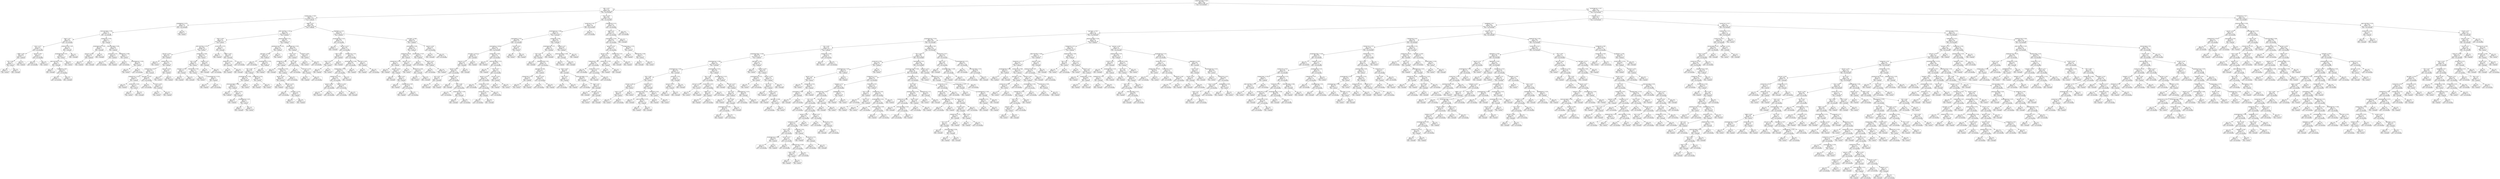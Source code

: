 digraph Tree {
node [shape=box, style="rounded", color="black", fontname=helvetica] ;
edge [fontname=helvetica] ;
0 [label="phones-per-capita <= 0.16\ngini = 0.53\nsamples = 1898\nvalue = [204, 475, 363, 1931]\nclass = non-vulnerable"] ;
1 [label="walls <= 0.75\ngini = 0.72\nsamples = 287\nvalue = [65, 158, 88, 159]\nclass = non-vulnerable"] ;
0 -> 1 [labeldistance=2.5, labelangle=45, headlabel="True"] ;
2 [label="inst/age-range_ <= 0.03\ngini = 0.7\nsamples = 183\nvalue = [54, 127, 43, 74]\nclass = moderate"] ;
1 -> 2 ;
3 [label="qmobilephone <= 0.15\ngini = 0.74\nsamples = 33\nvalue = [12, 9, 13, 16]\nclass = non-vulnerable"] ;
2 -> 3 ;
4 [label="rooms-per-capita <= 0.38\ngini = 0.73\nsamples = 31\nvalue = [7, 9, 13, 16]\nclass = non-vulnerable"] ;
3 -> 4 ;
5 [label="lugar1 <= 0.5\ngini = 0.67\nsamples = 18\nvalue = [5, 2, 8, 13]\nclass = non-vulnerable"] ;
4 -> 5 ;
6 [label="rooms <= 0.15\ngini = 0.52\nsamples = 9\nvalue = [2, 2, 1, 10]\nclass = non-vulnerable"] ;
5 -> 6 ;
7 [label="edjefe <= 0.02\ngini = 0.62\nsamples = 4\nvalue = [1, 2, 1, 0]\nclass = moderate"] ;
6 -> 7 ;
8 [label="r4h3 <= 0.06\ngini = 0.5\nsamples = 2\nvalue = [1, 0, 1, 0]\nclass = extreme"] ;
7 -> 8 ;
9 [label="gini = 0.0\nsamples = 1\nvalue = [1, 0, 0, 0]\nclass = extreme"] ;
8 -> 9 ;
10 [label="gini = 0.0\nsamples = 1\nvalue = [0, 0, 1, 0]\nclass = vulnerable"] ;
8 -> 10 ;
11 [label="gini = 0.0\nsamples = 2\nvalue = [0, 2, 0, 0]\nclass = moderate"] ;
7 -> 11 ;
12 [label="age-min <= 0.81\ngini = 0.17\nsamples = 5\nvalue = [1, 0, 0, 10]\nclass = non-vulnerable"] ;
6 -> 12 ;
13 [label="gini = 0.0\nsamples = 4\nvalue = [0, 0, 0, 10]\nclass = non-vulnerable"] ;
12 -> 13 ;
14 [label="gini = 0.0\nsamples = 1\nvalue = [1, 0, 0, 0]\nclass = extreme"] ;
12 -> 14 ;
15 [label="estadocivil7-std <= 0.87\ngini = 0.6\nsamples = 9\nvalue = [3, 0, 7, 3]\nclass = vulnerable"] ;
5 -> 15 ;
16 [label="escolari/age-max <= 0.14\ngini = 0.67\nsamples = 7\nvalue = [3, 0, 3, 3]\nclass = extreme"] ;
15 -> 16 ;
17 [label="walls+roof+floor <= 0.25\ngini = 0.5\nsamples = 5\nvalue = [0, 0, 3, 3]\nclass = vulnerable"] ;
16 -> 17 ;
18 [label="gini = 0.0\nsamples = 1\nvalue = [0, 0, 1, 0]\nclass = vulnerable"] ;
17 -> 18 ;
19 [label="inst/age-std <= 0.01\ngini = 0.48\nsamples = 4\nvalue = [0, 0, 2, 3]\nclass = non-vulnerable"] ;
17 -> 19 ;
20 [label="gini = 0.0\nsamples = 2\nvalue = [0, 0, 0, 3]\nclass = non-vulnerable"] ;
19 -> 20 ;
21 [label="gini = 0.0\nsamples = 2\nvalue = [0, 0, 2, 0]\nclass = vulnerable"] ;
19 -> 21 ;
22 [label="gini = 0.0\nsamples = 2\nvalue = [3, 0, 0, 0]\nclass = extreme"] ;
16 -> 22 ;
23 [label="gini = 0.0\nsamples = 2\nvalue = [0, 0, 4, 0]\nclass = vulnerable"] ;
15 -> 23 ;
24 [label="inst/age-max <= 0.07\ngini = 0.7\nsamples = 13\nvalue = [2, 7, 5, 3]\nclass = moderate"] ;
4 -> 24 ;
25 [label="escolari/age-sum <= 0.01\ngini = 0.47\nsamples = 7\nvalue = [0, 3, 5, 0]\nclass = vulnerable"] ;
24 -> 25 ;
26 [label="age-sum <= 0.18\ngini = 0.38\nsamples = 4\nvalue = [0, 3, 1, 0]\nclass = moderate"] ;
25 -> 26 ;
27 [label="gini = 0.0\nsamples = 3\nvalue = [0, 3, 0, 0]\nclass = moderate"] ;
26 -> 27 ;
28 [label="gini = 0.0\nsamples = 1\nvalue = [0, 0, 1, 0]\nclass = vulnerable"] ;
26 -> 28 ;
29 [label="gini = 0.0\nsamples = 3\nvalue = [0, 0, 4, 0]\nclass = vulnerable"] ;
25 -> 29 ;
30 [label="rooms-per-capita <= 0.49\ngini = 0.64\nsamples = 6\nvalue = [2, 4, 0, 3]\nclass = moderate"] ;
24 -> 30 ;
31 [label="pisomoscer <= 0.5\ngini = 0.32\nsamples = 3\nvalue = [0, 4, 0, 1]\nclass = moderate"] ;
30 -> 31 ;
32 [label="gini = 0.0\nsamples = 1\nvalue = [0, 0, 0, 1]\nclass = non-vulnerable"] ;
31 -> 32 ;
33 [label="gini = 0.0\nsamples = 2\nvalue = [0, 4, 0, 0]\nclass = moderate"] ;
31 -> 33 ;
34 [label="inst/age-max <= 0.08\ngini = 0.5\nsamples = 3\nvalue = [2, 0, 0, 2]\nclass = extreme"] ;
30 -> 34 ;
35 [label="gini = 0.0\nsamples = 1\nvalue = [0, 0, 0, 1]\nclass = non-vulnerable"] ;
34 -> 35 ;
36 [label="escolari/age-sum <= 0.03\ngini = 0.44\nsamples = 2\nvalue = [2, 0, 0, 1]\nclass = extreme"] ;
34 -> 36 ;
37 [label="gini = 0.0\nsamples = 1\nvalue = [2, 0, 0, 0]\nclass = extreme"] ;
36 -> 37 ;
38 [label="gini = 0.0\nsamples = 1\nvalue = [0, 0, 0, 1]\nclass = non-vulnerable"] ;
36 -> 38 ;
39 [label="gini = 0.0\nsamples = 2\nvalue = [5, 0, 0, 0]\nclass = extreme"] ;
3 -> 39 ;
40 [label="edjefe <= 0.17\ngini = 0.68\nsamples = 150\nvalue = [42, 118, 30, 58]\nclass = moderate"] ;
2 -> 40 ;
41 [label="walls+roof+floor <= 0.42\ngini = 0.64\nsamples = 93\nvalue = [38, 79, 15, 21]\nclass = moderate"] ;
40 -> 41 ;
42 [label="rooms <= 0.45\ngini = 0.72\nsamples = 42\nvalue = [24, 23, 12, 11]\nclass = extreme"] ;
41 -> 42 ;
43 [label="walls+roof+floor <= 0.25\ngini = 0.68\nsamples = 35\nvalue = [24, 18, 5, 9]\nclass = extreme"] ;
42 -> 43 ;
44 [label="age-max <= 0.24\ngini = 0.63\nsamples = 21\nvalue = [8, 16, 1, 6]\nclass = moderate"] ;
43 -> 44 ;
45 [label="gini = 0.0\nsamples = 4\nvalue = [5, 0, 0, 0]\nclass = extreme"] ;
44 -> 45 ;
46 [label="instlevel1-sum <= 0.3\ngini = 0.55\nsamples = 17\nvalue = [3, 16, 1, 6]\nclass = moderate"] ;
44 -> 46 ;
47 [label="instlevel2-std <= 0.75\ngini = 0.65\nsamples = 11\nvalue = [2, 7, 1, 6]\nclass = moderate"] ;
46 -> 47 ;
48 [label="instlevel3-sum <= 0.21\ngini = 0.45\nsamples = 5\nvalue = [1, 5, 1, 0]\nclass = moderate"] ;
47 -> 48 ;
49 [label="gini = 0.0\nsamples = 3\nvalue = [0, 5, 0, 0]\nclass = moderate"] ;
48 -> 49 ;
50 [label="escolari-sum <= 0.24\ngini = 0.5\nsamples = 2\nvalue = [1, 0, 1, 0]\nclass = extreme"] ;
48 -> 50 ;
51 [label="gini = 0.0\nsamples = 1\nvalue = [1, 0, 0, 0]\nclass = extreme"] ;
50 -> 51 ;
52 [label="gini = 0.0\nsamples = 1\nvalue = [0, 0, 1, 0]\nclass = vulnerable"] ;
50 -> 52 ;
53 [label="age-range_ <= 0.45\ngini = 0.49\nsamples = 6\nvalue = [1, 2, 0, 6]\nclass = non-vulnerable"] ;
47 -> 53 ;
54 [label="gini = 0.0\nsamples = 4\nvalue = [0, 0, 0, 6]\nclass = non-vulnerable"] ;
53 -> 54 ;
55 [label="inst-std <= 0.28\ngini = 0.44\nsamples = 2\nvalue = [1, 2, 0, 0]\nclass = moderate"] ;
53 -> 55 ;
56 [label="gini = 0.0\nsamples = 1\nvalue = [1, 0, 0, 0]\nclass = extreme"] ;
55 -> 56 ;
57 [label="gini = 0.0\nsamples = 1\nvalue = [0, 2, 0, 0]\nclass = moderate"] ;
55 -> 57 ;
58 [label="age-sum <= 0.33\ngini = 0.18\nsamples = 6\nvalue = [1, 9, 0, 0]\nclass = moderate"] ;
46 -> 58 ;
59 [label="gini = 0.0\nsamples = 1\nvalue = [1, 0, 0, 0]\nclass = extreme"] ;
58 -> 59 ;
60 [label="gini = 0.0\nsamples = 5\nvalue = [0, 9, 0, 0]\nclass = moderate"] ;
58 -> 60 ;
61 [label="inst/age-max <= 0.64\ngini = 0.54\nsamples = 14\nvalue = [16, 2, 4, 3]\nclass = extreme"] ;
43 -> 61 ;
62 [label="r4h3 <= 0.06\ngini = 0.34\nsamples = 12\nvalue = [16, 2, 1, 1]\nclass = extreme"] ;
61 -> 62 ;
63 [label="meaneduc <= 0.16\ngini = 0.5\nsamples = 2\nvalue = [0, 1, 1, 0]\nclass = moderate"] ;
62 -> 63 ;
64 [label="gini = 0.0\nsamples = 1\nvalue = [0, 1, 0, 0]\nclass = moderate"] ;
63 -> 64 ;
65 [label="gini = 0.0\nsamples = 1\nvalue = [0, 0, 1, 0]\nclass = vulnerable"] ;
63 -> 65 ;
66 [label="instlevel3-std <= 0.65\ngini = 0.2\nsamples = 10\nvalue = [16, 1, 0, 1]\nclass = extreme"] ;
62 -> 66 ;
67 [label="gini = 0.0\nsamples = 8\nvalue = [16, 0, 0, 0]\nclass = extreme"] ;
66 -> 67 ;
68 [label="escolari/age-sum <= 0.14\ngini = 0.5\nsamples = 2\nvalue = [0, 1, 0, 1]\nclass = moderate"] ;
66 -> 68 ;
69 [label="gini = 0.0\nsamples = 1\nvalue = [0, 1, 0, 0]\nclass = moderate"] ;
68 -> 69 ;
70 [label="gini = 0.0\nsamples = 1\nvalue = [0, 0, 0, 1]\nclass = non-vulnerable"] ;
68 -> 70 ;
71 [label="cielorazo <= 0.5\ngini = 0.48\nsamples = 2\nvalue = [0, 0, 3, 2]\nclass = vulnerable"] ;
61 -> 71 ;
72 [label="gini = 0.0\nsamples = 1\nvalue = [0, 0, 3, 0]\nclass = vulnerable"] ;
71 -> 72 ;
73 [label="gini = 0.0\nsamples = 1\nvalue = [0, 0, 0, 2]\nclass = non-vulnerable"] ;
71 -> 73 ;
74 [label="escolari-max <= 0.31\ngini = 0.6\nsamples = 7\nvalue = [0, 5, 7, 2]\nclass = vulnerable"] ;
42 -> 74 ;
75 [label="gini = 0.0\nsamples = 2\nvalue = [0, 4, 0, 0]\nclass = moderate"] ;
74 -> 75 ;
76 [label="edjefa <= 0.43\ngini = 0.46\nsamples = 5\nvalue = [0, 1, 7, 2]\nclass = vulnerable"] ;
74 -> 76 ;
77 [label="female-std <= 0.67\ngini = 0.22\nsamples = 4\nvalue = [0, 1, 7, 0]\nclass = vulnerable"] ;
76 -> 77 ;
78 [label="gini = 0.0\nsamples = 1\nvalue = [0, 1, 0, 0]\nclass = moderate"] ;
77 -> 78 ;
79 [label="gini = 0.0\nsamples = 3\nvalue = [0, 0, 7, 0]\nclass = vulnerable"] ;
77 -> 79 ;
80 [label="gini = 0.0\nsamples = 1\nvalue = [0, 0, 0, 2]\nclass = non-vulnerable"] ;
76 -> 80 ;
81 [label="phones-per-capita <= 0.1\ngini = 0.5\nsamples = 51\nvalue = [14, 56, 3, 10]\nclass = moderate"] ;
41 -> 81 ;
82 [label="parentesco3-sum <= 0.55\ngini = 0.31\nsamples = 29\nvalue = [8, 44, 1, 1]\nclass = moderate"] ;
81 -> 82 ;
83 [label="age-range_ <= 0.03\ngini = 0.27\nsamples = 28\nvalue = [6, 44, 1, 1]\nclass = moderate"] ;
82 -> 83 ;
84 [label="gini = 0.0\nsamples = 1\nvalue = [0, 0, 0, 1]\nclass = non-vulnerable"] ;
83 -> 84 ;
85 [label="escolari/age-sum <= 0.16\ngini = 0.24\nsamples = 27\nvalue = [6, 44, 1, 0]\nclass = moderate"] ;
83 -> 85 ;
86 [label="r4t1 <= 0.36\ngini = 0.39\nsamples = 17\nvalue = [6, 21, 1, 0]\nclass = moderate"] ;
85 -> 86 ;
87 [label="escolari/age-max <= 0.59\ngini = 0.33\nsamples = 14\nvalue = [4, 20, 1, 0]\nclass = moderate"] ;
86 -> 87 ;
88 [label="phones-per-capita <= 0.08\ngini = 0.17\nsamples = 11\nvalue = [1, 20, 1, 0]\nclass = moderate"] ;
87 -> 88 ;
89 [label="gini = 0.0\nsamples = 7\nvalue = [0, 16, 0, 0]\nclass = moderate"] ;
88 -> 89 ;
90 [label="age-sum <= 0.15\ngini = 0.5\nsamples = 4\nvalue = [1, 4, 1, 0]\nclass = moderate"] ;
88 -> 90 ;
91 [label="gini = 0.0\nsamples = 2\nvalue = [0, 4, 0, 0]\nclass = moderate"] ;
90 -> 91 ;
92 [label="escolari/age-std <= 0.37\ngini = 0.5\nsamples = 2\nvalue = [1, 0, 1, 0]\nclass = extreme"] ;
90 -> 92 ;
93 [label="gini = 0.0\nsamples = 1\nvalue = [0, 0, 1, 0]\nclass = vulnerable"] ;
92 -> 93 ;
94 [label="gini = 0.0\nsamples = 1\nvalue = [1, 0, 0, 0]\nclass = extreme"] ;
92 -> 94 ;
95 [label="gini = 0.0\nsamples = 3\nvalue = [3, 0, 0, 0]\nclass = extreme"] ;
87 -> 95 ;
96 [label="inst/age-std <= 0.19\ngini = 0.44\nsamples = 3\nvalue = [2, 1, 0, 0]\nclass = extreme"] ;
86 -> 96 ;
97 [label="gini = 0.0\nsamples = 1\nvalue = [0, 1, 0, 0]\nclass = moderate"] ;
96 -> 97 ;
98 [label="gini = 0.0\nsamples = 2\nvalue = [2, 0, 0, 0]\nclass = extreme"] ;
96 -> 98 ;
99 [label="gini = 0.0\nsamples = 10\nvalue = [0, 23, 0, 0]\nclass = moderate"] ;
85 -> 99 ;
100 [label="gini = 0.0\nsamples = 1\nvalue = [2, 0, 0, 0]\nclass = extreme"] ;
82 -> 100 ;
101 [label="escolari/age-sum <= 0.23\ngini = 0.68\nsamples = 22\nvalue = [6, 12, 2, 9]\nclass = moderate"] ;
81 -> 101 ;
102 [label="r4m3 <= 0.31\ngini = 0.6\nsamples = 17\nvalue = [1, 12, 2, 8]\nclass = moderate"] ;
101 -> 102 ;
103 [label="inst/age-std <= 0.08\ngini = 0.53\nsamples = 12\nvalue = [1, 11, 2, 3]\nclass = moderate"] ;
102 -> 103 ;
104 [label="gini = 0.0\nsamples = 2\nvalue = [0, 0, 2, 0]\nclass = vulnerable"] ;
103 -> 104 ;
105 [label="inst/age-max <= 0.54\ngini = 0.42\nsamples = 10\nvalue = [1, 11, 0, 3]\nclass = moderate"] ;
103 -> 105 ;
106 [label="age-std <= 0.32\ngini = 0.36\nsamples = 9\nvalue = [1, 11, 0, 2]\nclass = moderate"] ;
105 -> 106 ;
107 [label="gini = 0.0\nsamples = 5\nvalue = [0, 9, 0, 0]\nclass = moderate"] ;
106 -> 107 ;
108 [label="age-max <= 0.15\ngini = 0.64\nsamples = 4\nvalue = [1, 2, 0, 2]\nclass = moderate"] ;
106 -> 108 ;
109 [label="gini = 0.0\nsamples = 1\nvalue = [0, 0, 0, 2]\nclass = non-vulnerable"] ;
108 -> 109 ;
110 [label="inst-range_ <= 0.19\ngini = 0.44\nsamples = 3\nvalue = [1, 2, 0, 0]\nclass = moderate"] ;
108 -> 110 ;
111 [label="gini = 0.0\nsamples = 1\nvalue = [1, 0, 0, 0]\nclass = extreme"] ;
110 -> 111 ;
112 [label="gini = 0.0\nsamples = 2\nvalue = [0, 2, 0, 0]\nclass = moderate"] ;
110 -> 112 ;
113 [label="gini = 0.0\nsamples = 1\nvalue = [0, 0, 0, 1]\nclass = non-vulnerable"] ;
105 -> 113 ;
114 [label="r4h2 <= 0.06\ngini = 0.28\nsamples = 5\nvalue = [0, 1, 0, 5]\nclass = non-vulnerable"] ;
102 -> 114 ;
115 [label="gini = 0.0\nsamples = 3\nvalue = [0, 0, 0, 4]\nclass = non-vulnerable"] ;
114 -> 115 ;
116 [label="tech-sum <= 0.25\ngini = 0.5\nsamples = 2\nvalue = [0, 1, 0, 1]\nclass = moderate"] ;
114 -> 116 ;
117 [label="gini = 0.0\nsamples = 1\nvalue = [0, 1, 0, 0]\nclass = moderate"] ;
116 -> 117 ;
118 [label="gini = 0.0\nsamples = 1\nvalue = [0, 0, 0, 1]\nclass = non-vulnerable"] ;
116 -> 118 ;
119 [label="age-std <= 0.39\ngini = 0.28\nsamples = 5\nvalue = [5, 0, 0, 1]\nclass = extreme"] ;
101 -> 119 ;
120 [label="gini = 0.0\nsamples = 4\nvalue = [5, 0, 0, 0]\nclass = extreme"] ;
119 -> 120 ;
121 [label="gini = 0.0\nsamples = 1\nvalue = [0, 0, 0, 1]\nclass = non-vulnerable"] ;
119 -> 121 ;
122 [label="dependency <= 0.15\ngini = 0.65\nsamples = 57\nvalue = [4, 39, 15, 37]\nclass = moderate"] ;
40 -> 122 ;
123 [label="escolari/age-max <= 0.12\ngini = 0.58\nsamples = 23\nvalue = [1, 8, 7, 23]\nclass = non-vulnerable"] ;
122 -> 123 ;
124 [label="gini = 0.0\nsamples = 2\nvalue = [0, 0, 5, 0]\nclass = vulnerable"] ;
123 -> 124 ;
125 [label="age-sum <= 0.15\ngini = 0.48\nsamples = 21\nvalue = [1, 8, 2, 23]\nclass = non-vulnerable"] ;
123 -> 125 ;
126 [label="walls <= 0.25\ngini = 0.32\nsamples = 4\nvalue = [1, 4, 0, 0]\nclass = moderate"] ;
125 -> 126 ;
127 [label="rooms <= 0.25\ngini = 0.5\nsamples = 2\nvalue = [1, 1, 0, 0]\nclass = extreme"] ;
126 -> 127 ;
128 [label="gini = 0.0\nsamples = 1\nvalue = [0, 1, 0, 0]\nclass = moderate"] ;
127 -> 128 ;
129 [label="gini = 0.0\nsamples = 1\nvalue = [1, 0, 0, 0]\nclass = extreme"] ;
127 -> 129 ;
130 [label="gini = 0.0\nsamples = 2\nvalue = [0, 3, 0, 0]\nclass = moderate"] ;
126 -> 130 ;
131 [label="instlevel1-sum <= 0.5\ngini = 0.35\nsamples = 17\nvalue = [0, 4, 2, 23]\nclass = non-vulnerable"] ;
125 -> 131 ;
132 [label="escolari/age-std <= 0.58\ngini = 0.28\nsamples = 15\nvalue = [0, 2, 2, 21]\nclass = non-vulnerable"] ;
131 -> 132 ;
133 [label="inst/age-range_ <= 0.78\ngini = 0.23\nsamples = 14\nvalue = [0, 1, 2, 21]\nclass = non-vulnerable"] ;
132 -> 133 ;
134 [label="instlevel1-sum <= 0.3\ngini = 0.16\nsamples = 13\nvalue = [0, 1, 1, 21]\nclass = non-vulnerable"] ;
133 -> 134 ;
135 [label="age-min <= 0.06\ngini = 0.09\nsamples = 11\nvalue = [0, 1, 0, 19]\nclass = non-vulnerable"] ;
134 -> 135 ;
136 [label="gini = 0.0\nsamples = 1\nvalue = [0, 1, 0, 0]\nclass = moderate"] ;
135 -> 136 ;
137 [label="gini = 0.0\nsamples = 10\nvalue = [0, 0, 0, 19]\nclass = non-vulnerable"] ;
135 -> 137 ;
138 [label="hogar_nin <= 0.06\ngini = 0.44\nsamples = 2\nvalue = [0, 0, 1, 2]\nclass = non-vulnerable"] ;
134 -> 138 ;
139 [label="gini = 0.0\nsamples = 1\nvalue = [0, 0, 0, 2]\nclass = non-vulnerable"] ;
138 -> 139 ;
140 [label="gini = 0.0\nsamples = 1\nvalue = [0, 0, 1, 0]\nclass = vulnerable"] ;
138 -> 140 ;
141 [label="gini = 0.0\nsamples = 1\nvalue = [0, 0, 1, 0]\nclass = vulnerable"] ;
133 -> 141 ;
142 [label="gini = 0.0\nsamples = 1\nvalue = [0, 1, 0, 0]\nclass = moderate"] ;
132 -> 142 ;
143 [label="tech-sum <= 0.41\ngini = 0.5\nsamples = 2\nvalue = [0, 2, 0, 2]\nclass = moderate"] ;
131 -> 143 ;
144 [label="gini = 0.0\nsamples = 1\nvalue = [0, 2, 0, 0]\nclass = moderate"] ;
143 -> 144 ;
145 [label="gini = 0.0\nsamples = 1\nvalue = [0, 0, 0, 2]\nclass = non-vulnerable"] ;
143 -> 145 ;
146 [label="inst-range_ <= 0.69\ngini = 0.61\nsamples = 34\nvalue = [3, 31, 8, 14]\nclass = moderate"] ;
122 -> 146 ;
147 [label="overcrowding <= 0.28\ngini = 0.51\nsamples = 29\nvalue = [3, 31, 7, 5]\nclass = moderate"] ;
146 -> 147 ;
148 [label="inst/age-std <= 0.26\ngini = 0.68\nsamples = 14\nvalue = [3, 8, 7, 2]\nclass = moderate"] ;
147 -> 148 ;
149 [label="instlevel2-std <= 0.75\ngini = 0.5\nsamples = 9\nvalue = [0, 8, 2, 2]\nclass = moderate"] ;
148 -> 149 ;
150 [label="gini = 0.0\nsamples = 4\nvalue = [0, 6, 0, 0]\nclass = moderate"] ;
149 -> 150 ;
151 [label="age-sum <= 0.14\ngini = 0.67\nsamples = 5\nvalue = [0, 2, 2, 2]\nclass = moderate"] ;
149 -> 151 ;
152 [label="gini = 0.0\nsamples = 1\nvalue = [0, 0, 2, 0]\nclass = vulnerable"] ;
151 -> 152 ;
153 [label="edjefe <= 0.31\ngini = 0.5\nsamples = 4\nvalue = [0, 2, 0, 2]\nclass = moderate"] ;
151 -> 153 ;
154 [label="gini = 0.0\nsamples = 1\nvalue = [0, 1, 0, 0]\nclass = moderate"] ;
153 -> 154 ;
155 [label="instlevel3-sum <= 0.07\ngini = 0.44\nsamples = 3\nvalue = [0, 1, 0, 2]\nclass = non-vulnerable"] ;
153 -> 155 ;
156 [label="gini = 0.0\nsamples = 1\nvalue = [0, 1, 0, 0]\nclass = moderate"] ;
155 -> 156 ;
157 [label="gini = 0.0\nsamples = 2\nvalue = [0, 0, 0, 2]\nclass = non-vulnerable"] ;
155 -> 157 ;
158 [label="age-sum <= 0.17\ngini = 0.47\nsamples = 5\nvalue = [3, 0, 5, 0]\nclass = vulnerable"] ;
148 -> 158 ;
159 [label="gini = 0.0\nsamples = 1\nvalue = [2, 0, 0, 0]\nclass = extreme"] ;
158 -> 159 ;
160 [label="escolari-min <= 0.02\ngini = 0.28\nsamples = 4\nvalue = [1, 0, 5, 0]\nclass = vulnerable"] ;
158 -> 160 ;
161 [label="gini = 0.0\nsamples = 1\nvalue = [1, 0, 0, 0]\nclass = extreme"] ;
160 -> 161 ;
162 [label="gini = 0.0\nsamples = 3\nvalue = [0, 0, 5, 0]\nclass = vulnerable"] ;
160 -> 162 ;
163 [label="escolari-range_ <= 0.17\ngini = 0.2\nsamples = 15\nvalue = [0, 23, 0, 3]\nclass = moderate"] ;
147 -> 163 ;
164 [label="gini = 0.0\nsamples = 1\nvalue = [0, 0, 0, 2]\nclass = non-vulnerable"] ;
163 -> 164 ;
165 [label="age-std <= 0.32\ngini = 0.08\nsamples = 14\nvalue = [0, 23, 0, 1]\nclass = moderate"] ;
163 -> 165 ;
166 [label="gini = 0.0\nsamples = 1\nvalue = [0, 0, 0, 1]\nclass = non-vulnerable"] ;
165 -> 166 ;
167 [label="gini = 0.0\nsamples = 13\nvalue = [0, 23, 0, 0]\nclass = moderate"] ;
165 -> 167 ;
168 [label="age-min <= 0.03\ngini = 0.18\nsamples = 5\nvalue = [0, 0, 1, 9]\nclass = non-vulnerable"] ;
146 -> 168 ;
169 [label="gini = 0.0\nsamples = 1\nvalue = [0, 0, 1, 0]\nclass = vulnerable"] ;
168 -> 169 ;
170 [label="gini = 0.0\nsamples = 4\nvalue = [0, 0, 0, 9]\nclass = non-vulnerable"] ;
168 -> 170 ;
171 [label="bonus <= 0.38\ngini = 0.65\nsamples = 104\nvalue = [11, 31, 45, 85]\nclass = non-vulnerable"] ;
1 -> 171 ;
172 [label="escolari-max <= 0.6\ngini = 0.71\nsamples = 68\nvalue = [10, 27, 37, 40]\nclass = non-vulnerable"] ;
171 -> 172 ;
173 [label="escolari/age-sum <= 0.09\ngini = 0.71\nsamples = 63\nvalue = [10, 27, 37, 32]\nclass = vulnerable"] ;
172 -> 173 ;
174 [label="overcrowding <= 0.21\ngini = 0.69\nsamples = 34\nvalue = [7, 11, 12, 25]\nclass = non-vulnerable"] ;
173 -> 174 ;
175 [label="overcrowding <= 0.09\ngini = 0.62\nsamples = 30\nvalue = [1, 10, 12, 25]\nclass = non-vulnerable"] ;
174 -> 175 ;
176 [label="inst-range_ <= 0.12\ngini = 0.58\nsamples = 12\nvalue = [0, 2, 9, 6]\nclass = vulnerable"] ;
175 -> 176 ;
177 [label="age-sum <= 0.2\ngini = 0.54\nsamples = 11\nvalue = [0, 1, 9, 6]\nclass = vulnerable"] ;
176 -> 177 ;
178 [label="age-min <= 0.77\ngini = 0.56\nsamples = 8\nvalue = [0, 1, 4, 6]\nclass = non-vulnerable"] ;
177 -> 178 ;
179 [label="roof <= 0.75\ngini = 0.44\nsamples = 2\nvalue = [0, 1, 2, 0]\nclass = vulnerable"] ;
178 -> 179 ;
180 [label="gini = 0.0\nsamples = 1\nvalue = [0, 0, 2, 0]\nclass = vulnerable"] ;
179 -> 180 ;
181 [label="gini = 0.0\nsamples = 1\nvalue = [0, 1, 0, 0]\nclass = moderate"] ;
179 -> 181 ;
182 [label="meaneduc <= 0.01\ngini = 0.38\nsamples = 6\nvalue = [0, 0, 2, 6]\nclass = non-vulnerable"] ;
178 -> 182 ;
183 [label="gini = 0.0\nsamples = 1\nvalue = [0, 0, 1, 0]\nclass = vulnerable"] ;
182 -> 183 ;
184 [label="r4h3 <= 0.06\ngini = 0.24\nsamples = 5\nvalue = [0, 0, 1, 6]\nclass = non-vulnerable"] ;
182 -> 184 ;
185 [label="gini = 0.0\nsamples = 3\nvalue = [0, 0, 0, 5]\nclass = non-vulnerable"] ;
184 -> 185 ;
186 [label="estadocivil7-sum <= 0.05\ngini = 0.5\nsamples = 2\nvalue = [0, 0, 1, 1]\nclass = vulnerable"] ;
184 -> 186 ;
187 [label="gini = 0.0\nsamples = 1\nvalue = [0, 0, 1, 0]\nclass = vulnerable"] ;
186 -> 187 ;
188 [label="gini = 0.0\nsamples = 1\nvalue = [0, 0, 0, 1]\nclass = non-vulnerable"] ;
186 -> 188 ;
189 [label="gini = 0.0\nsamples = 3\nvalue = [0, 0, 5, 0]\nclass = vulnerable"] ;
177 -> 189 ;
190 [label="gini = 0.0\nsamples = 1\nvalue = [0, 1, 0, 0]\nclass = moderate"] ;
176 -> 190 ;
191 [label="inst/age-max <= 0.02\ngini = 0.55\nsamples = 18\nvalue = [1, 8, 3, 19]\nclass = non-vulnerable"] ;
175 -> 191 ;
192 [label="gini = 0.0\nsamples = 1\nvalue = [0, 3, 0, 0]\nclass = moderate"] ;
191 -> 192 ;
193 [label="rooms-per-capita <= 0.12\ngini = 0.49\nsamples = 17\nvalue = [1, 5, 3, 19]\nclass = non-vulnerable"] ;
191 -> 193 ;
194 [label="gini = 0.0\nsamples = 1\nvalue = [0, 3, 0, 0]\nclass = moderate"] ;
193 -> 194 ;
195 [label="r4m3 <= 0.31\ngini = 0.4\nsamples = 16\nvalue = [1, 2, 3, 19]\nclass = non-vulnerable"] ;
193 -> 195 ;
196 [label="age-min <= 0.74\ngini = 0.24\nsamples = 14\nvalue = [0, 0, 3, 19]\nclass = non-vulnerable"] ;
195 -> 196 ;
197 [label="gini = 0.0\nsamples = 8\nvalue = [0, 0, 0, 14]\nclass = non-vulnerable"] ;
196 -> 197 ;
198 [label="escolari-sum <= 0.05\ngini = 0.47\nsamples = 6\nvalue = [0, 0, 3, 5]\nclass = non-vulnerable"] ;
196 -> 198 ;
199 [label="escolari-max <= 0.12\ngini = 0.38\nsamples = 3\nvalue = [0, 0, 3, 1]\nclass = vulnerable"] ;
198 -> 199 ;
200 [label="gini = 0.0\nsamples = 1\nvalue = [0, 0, 0, 1]\nclass = non-vulnerable"] ;
199 -> 200 ;
201 [label="gini = 0.0\nsamples = 2\nvalue = [0, 0, 3, 0]\nclass = vulnerable"] ;
199 -> 201 ;
202 [label="gini = 0.0\nsamples = 3\nvalue = [0, 0, 0, 4]\nclass = non-vulnerable"] ;
198 -> 202 ;
203 [label="inst-max <= 0.25\ngini = 0.44\nsamples = 2\nvalue = [1, 2, 0, 0]\nclass = moderate"] ;
195 -> 203 ;
204 [label="gini = 0.0\nsamples = 1\nvalue = [0, 2, 0, 0]\nclass = moderate"] ;
203 -> 204 ;
205 [label="gini = 0.0\nsamples = 1\nvalue = [1, 0, 0, 0]\nclass = extreme"] ;
203 -> 205 ;
206 [label="inst-std <= 0.24\ngini = 0.24\nsamples = 4\nvalue = [6, 1, 0, 0]\nclass = extreme"] ;
174 -> 206 ;
207 [label="gini = 0.0\nsamples = 3\nvalue = [6, 0, 0, 0]\nclass = extreme"] ;
206 -> 207 ;
208 [label="gini = 0.0\nsamples = 1\nvalue = [0, 1, 0, 0]\nclass = moderate"] ;
206 -> 208 ;
209 [label="inst/age-std <= 0.38\ngini = 0.64\nsamples = 29\nvalue = [3, 16, 25, 7]\nclass = vulnerable"] ;
173 -> 209 ;
210 [label="escolari/age-max <= 0.7\ngini = 0.6\nsamples = 23\nvalue = [3, 6, 22, 7]\nclass = vulnerable"] ;
209 -> 210 ;
211 [label="roof <= 0.75\ngini = 0.68\nsamples = 19\nvalue = [3, 6, 14, 7]\nclass = vulnerable"] ;
210 -> 211 ;
212 [label="gini = 0.0\nsamples = 3\nvalue = [0, 0, 8, 0]\nclass = vulnerable"] ;
211 -> 212 ;
213 [label="parentesco2-std <= 0.6\ngini = 0.73\nsamples = 16\nvalue = [3, 6, 6, 7]\nclass = non-vulnerable"] ;
211 -> 213 ;
214 [label="age-range_ <= 0.59\ngini = 0.62\nsamples = 9\nvalue = [2, 5, 0, 5]\nclass = moderate"] ;
213 -> 214 ;
215 [label="instlevel2-std <= 0.71\ngini = 0.44\nsamples = 5\nvalue = [2, 4, 0, 0]\nclass = moderate"] ;
214 -> 215 ;
216 [label="gini = 0.0\nsamples = 2\nvalue = [2, 0, 0, 0]\nclass = extreme"] ;
215 -> 216 ;
217 [label="gini = 0.0\nsamples = 3\nvalue = [0, 4, 0, 0]\nclass = moderate"] ;
215 -> 217 ;
218 [label="age-sum <= 0.41\ngini = 0.28\nsamples = 4\nvalue = [0, 1, 0, 5]\nclass = non-vulnerable"] ;
214 -> 218 ;
219 [label="gini = 0.0\nsamples = 3\nvalue = [0, 0, 0, 5]\nclass = non-vulnerable"] ;
218 -> 219 ;
220 [label="gini = 0.0\nsamples = 1\nvalue = [0, 1, 0, 0]\nclass = moderate"] ;
218 -> 220 ;
221 [label="rooms <= 0.35\ngini = 0.58\nsamples = 7\nvalue = [1, 1, 6, 2]\nclass = vulnerable"] ;
213 -> 221 ;
222 [label="r4h3 <= 0.19\ngini = 0.5\nsamples = 2\nvalue = [0, 1, 0, 1]\nclass = moderate"] ;
221 -> 222 ;
223 [label="gini = 0.0\nsamples = 1\nvalue = [0, 0, 0, 1]\nclass = non-vulnerable"] ;
222 -> 223 ;
224 [label="gini = 0.0\nsamples = 1\nvalue = [0, 1, 0, 0]\nclass = moderate"] ;
222 -> 224 ;
225 [label="phones-per-capita <= 0.1\ngini = 0.41\nsamples = 5\nvalue = [1, 0, 6, 1]\nclass = vulnerable"] ;
221 -> 225 ;
226 [label="gini = 0.0\nsamples = 1\nvalue = [0, 0, 0, 1]\nclass = non-vulnerable"] ;
225 -> 226 ;
227 [label="lugar1 <= 0.5\ngini = 0.24\nsamples = 4\nvalue = [1, 0, 6, 0]\nclass = vulnerable"] ;
225 -> 227 ;
228 [label="gini = 0.0\nsamples = 2\nvalue = [0, 0, 4, 0]\nclass = vulnerable"] ;
227 -> 228 ;
229 [label="age-range_ <= 0.45\ngini = 0.44\nsamples = 2\nvalue = [1, 0, 2, 0]\nclass = vulnerable"] ;
227 -> 229 ;
230 [label="gini = 0.0\nsamples = 1\nvalue = [1, 0, 0, 0]\nclass = extreme"] ;
229 -> 230 ;
231 [label="gini = 0.0\nsamples = 1\nvalue = [0, 0, 2, 0]\nclass = vulnerable"] ;
229 -> 231 ;
232 [label="gini = 0.0\nsamples = 4\nvalue = [0, 0, 8, 0]\nclass = vulnerable"] ;
210 -> 232 ;
233 [label="cielorazo <= 0.5\ngini = 0.36\nsamples = 6\nvalue = [0, 10, 3, 0]\nclass = moderate"] ;
209 -> 233 ;
234 [label="phones-per-capita <= 0.06\ngini = 0.38\nsamples = 3\nvalue = [0, 1, 3, 0]\nclass = vulnerable"] ;
233 -> 234 ;
235 [label="gini = 0.0\nsamples = 1\nvalue = [0, 1, 0, 0]\nclass = moderate"] ;
234 -> 235 ;
236 [label="gini = 0.0\nsamples = 2\nvalue = [0, 0, 3, 0]\nclass = vulnerable"] ;
234 -> 236 ;
237 [label="gini = 0.0\nsamples = 3\nvalue = [0, 9, 0, 0]\nclass = moderate"] ;
233 -> 237 ;
238 [label="gini = 0.0\nsamples = 5\nvalue = [0, 0, 0, 8]\nclass = non-vulnerable"] ;
172 -> 238 ;
239 [label="instlevel8-sum <= 0.1\ngini = 0.37\nsamples = 36\nvalue = [1, 4, 8, 45]\nclass = non-vulnerable"] ;
171 -> 239 ;
240 [label="edjefe <= 0.5\ngini = 0.55\nsamples = 22\nvalue = [1, 4, 8, 21]\nclass = non-vulnerable"] ;
239 -> 240 ;
241 [label="overcrowding <= 0.34\ngini = 0.44\nsamples = 20\nvalue = [1, 4, 3, 21]\nclass = non-vulnerable"] ;
240 -> 241 ;
242 [label="age-sum <= 0.57\ngini = 0.33\nsamples = 17\nvalue = [0, 3, 2, 21]\nclass = non-vulnerable"] ;
241 -> 242 ;
243 [label="age-max <= 0.77\ngini = 0.23\nsamples = 15\nvalue = [0, 2, 1, 21]\nclass = non-vulnerable"] ;
242 -> 243 ;
244 [label="instlevel3-std <= 0.8\ngini = 0.09\nsamples = 13\nvalue = [0, 1, 0, 21]\nclass = non-vulnerable"] ;
243 -> 244 ;
245 [label="gini = 0.0\nsamples = 10\nvalue = [0, 0, 0, 18]\nclass = non-vulnerable"] ;
244 -> 245 ;
246 [label="escolari-sum <= 0.13\ngini = 0.38\nsamples = 3\nvalue = [0, 1, 0, 3]\nclass = non-vulnerable"] ;
244 -> 246 ;
247 [label="gini = 0.0\nsamples = 1\nvalue = [0, 1, 0, 0]\nclass = moderate"] ;
246 -> 247 ;
248 [label="gini = 0.0\nsamples = 2\nvalue = [0, 0, 0, 3]\nclass = non-vulnerable"] ;
246 -> 248 ;
249 [label="escolari-sum <= 0.07\ngini = 0.5\nsamples = 2\nvalue = [0, 1, 1, 0]\nclass = moderate"] ;
243 -> 249 ;
250 [label="gini = 0.0\nsamples = 1\nvalue = [0, 1, 0, 0]\nclass = moderate"] ;
249 -> 250 ;
251 [label="gini = 0.0\nsamples = 1\nvalue = [0, 0, 1, 0]\nclass = vulnerable"] ;
249 -> 251 ;
252 [label="instlevel2-sum <= 0.2\ngini = 0.5\nsamples = 2\nvalue = [0, 1, 1, 0]\nclass = moderate"] ;
242 -> 252 ;
253 [label="gini = 0.0\nsamples = 1\nvalue = [0, 0, 1, 0]\nclass = vulnerable"] ;
252 -> 253 ;
254 [label="gini = 0.0\nsamples = 1\nvalue = [0, 1, 0, 0]\nclass = moderate"] ;
252 -> 254 ;
255 [label="inst/age-range_ <= 0.19\ngini = 0.67\nsamples = 3\nvalue = [1, 1, 1, 0]\nclass = extreme"] ;
241 -> 255 ;
256 [label="gini = 0.0\nsamples = 1\nvalue = [0, 1, 0, 0]\nclass = moderate"] ;
255 -> 256 ;
257 [label="instlevel3-std <= 0.58\ngini = 0.5\nsamples = 2\nvalue = [1, 0, 1, 0]\nclass = extreme"] ;
255 -> 257 ;
258 [label="gini = 0.0\nsamples = 1\nvalue = [0, 0, 1, 0]\nclass = vulnerable"] ;
257 -> 258 ;
259 [label="gini = 0.0\nsamples = 1\nvalue = [1, 0, 0, 0]\nclass = extreme"] ;
257 -> 259 ;
260 [label="gini = 0.0\nsamples = 2\nvalue = [0, 0, 5, 0]\nclass = vulnerable"] ;
240 -> 260 ;
261 [label="gini = 0.0\nsamples = 14\nvalue = [0, 0, 0, 24]\nclass = non-vulnerable"] ;
239 -> 261 ;
262 [label="escolari/age-min <= 0.25\ngini = 0.47\nsamples = 1611\nvalue = [139, 317, 275, 1772]\nclass = non-vulnerable"] ;
0 -> 262 [labeldistance=2.5, labelangle=-45, headlabel="False"] ;
263 [label="meaneduc <= 0.2\ngini = 0.54\nsamples = 1177\nvalue = [123, 290, 247, 1171]\nclass = non-vulnerable"] ;
262 -> 263 ;
264 [label="paredblolad <= 0.5\ngini = 0.65\nsamples = 559\nvalue = [77, 193, 154, 434]\nclass = non-vulnerable"] ;
263 -> 264 ;
265 [label="age-range_ <= 0.38\ngini = 0.7\nsamples = 297\nvalue = [51, 138, 85, 179]\nclass = non-vulnerable"] ;
264 -> 265 ;
266 [label="escolari/age-max <= 0.14\ngini = 0.68\nsamples = 203\nvalue = [31, 78, 55, 141]\nclass = non-vulnerable"] ;
265 -> 266 ;
267 [label="v2a1 <= 0.01\ngini = 0.72\nsamples = 58\nvalue = [11, 30, 21, 22]\nclass = moderate"] ;
266 -> 267 ;
268 [label="escolari/age-range_ <= 0.04\ngini = 0.72\nsamples = 52\nvalue = [11, 29, 21, 15]\nclass = moderate"] ;
267 -> 268 ;
269 [label="escolari/age-max <= 0.08\ngini = 0.72\nsamples = 38\nvalue = [6, 16, 20, 13]\nclass = vulnerable"] ;
268 -> 269 ;
270 [label="escolari/age-sum <= 0.01\ngini = 0.61\nsamples = 15\nvalue = [5, 3, 11, 1]\nclass = vulnerable"] ;
269 -> 270 ;
271 [label="r4m2 <= 0.08\ngini = 0.68\nsamples = 9\nvalue = [5, 2, 3, 1]\nclass = extreme"] ;
270 -> 271 ;
272 [label="inst-max <= 0.06\ngini = 0.32\nsamples = 4\nvalue = [4, 0, 0, 1]\nclass = extreme"] ;
271 -> 272 ;
273 [label="rooms <= 0.15\ngini = 0.44\nsamples = 2\nvalue = [2, 0, 0, 1]\nclass = extreme"] ;
272 -> 273 ;
274 [label="gini = 0.0\nsamples = 1\nvalue = [2, 0, 0, 0]\nclass = extreme"] ;
273 -> 274 ;
275 [label="gini = 0.0\nsamples = 1\nvalue = [0, 0, 0, 1]\nclass = non-vulnerable"] ;
273 -> 275 ;
276 [label="gini = 0.0\nsamples = 2\nvalue = [2, 0, 0, 0]\nclass = extreme"] ;
272 -> 276 ;
277 [label="warning <= 0.12\ngini = 0.61\nsamples = 5\nvalue = [1, 2, 3, 0]\nclass = vulnerable"] ;
271 -> 277 ;
278 [label="parentesco2-std <= 0.35\ngini = 0.38\nsamples = 3\nvalue = [0, 1, 3, 0]\nclass = vulnerable"] ;
277 -> 278 ;
279 [label="gini = 0.0\nsamples = 1\nvalue = [0, 0, 2, 0]\nclass = vulnerable"] ;
278 -> 279 ;
280 [label="walls+roof+floor <= 0.75\ngini = 0.5\nsamples = 2\nvalue = [0, 1, 1, 0]\nclass = moderate"] ;
278 -> 280 ;
281 [label="gini = 0.0\nsamples = 1\nvalue = [0, 1, 0, 0]\nclass = moderate"] ;
280 -> 281 ;
282 [label="gini = 0.0\nsamples = 1\nvalue = [0, 0, 1, 0]\nclass = vulnerable"] ;
280 -> 282 ;
283 [label="female-std <= 0.41\ngini = 0.5\nsamples = 2\nvalue = [1, 1, 0, 0]\nclass = extreme"] ;
277 -> 283 ;
284 [label="gini = 0.0\nsamples = 1\nvalue = [0, 1, 0, 0]\nclass = moderate"] ;
283 -> 284 ;
285 [label="gini = 0.0\nsamples = 1\nvalue = [1, 0, 0, 0]\nclass = extreme"] ;
283 -> 285 ;
286 [label="pisomoscer <= 0.5\ngini = 0.2\nsamples = 6\nvalue = [0, 1, 8, 0]\nclass = vulnerable"] ;
270 -> 286 ;
287 [label="age-sum <= 0.25\ngini = 0.5\nsamples = 2\nvalue = [0, 1, 1, 0]\nclass = moderate"] ;
286 -> 287 ;
288 [label="gini = 0.0\nsamples = 1\nvalue = [0, 1, 0, 0]\nclass = moderate"] ;
287 -> 288 ;
289 [label="gini = 0.0\nsamples = 1\nvalue = [0, 0, 1, 0]\nclass = vulnerable"] ;
287 -> 289 ;
290 [label="gini = 0.0\nsamples = 4\nvalue = [0, 0, 7, 0]\nclass = vulnerable"] ;
286 -> 290 ;
291 [label="escolari/age-min <= 0.12\ngini = 0.68\nsamples = 23\nvalue = [1, 13, 9, 12]\nclass = moderate"] ;
269 -> 291 ;
292 [label="floor <= 0.25\ngini = 0.49\nsamples = 9\nvalue = [1, 3, 0, 8]\nclass = non-vulnerable"] ;
291 -> 292 ;
293 [label="tech-sum <= 0.07\ngini = 0.5\nsamples = 2\nvalue = [1, 1, 0, 0]\nclass = extreme"] ;
292 -> 293 ;
294 [label="gini = 0.0\nsamples = 1\nvalue = [1, 0, 0, 0]\nclass = extreme"] ;
293 -> 294 ;
295 [label="gini = 0.0\nsamples = 1\nvalue = [0, 1, 0, 0]\nclass = moderate"] ;
293 -> 295 ;
296 [label="escolari-max <= 0.21\ngini = 0.32\nsamples = 7\nvalue = [0, 2, 0, 8]\nclass = non-vulnerable"] ;
292 -> 296 ;
297 [label="edjefa <= 0.1\ngini = 0.44\nsamples = 3\nvalue = [0, 2, 0, 1]\nclass = moderate"] ;
296 -> 297 ;
298 [label="gini = 0.0\nsamples = 2\nvalue = [0, 2, 0, 0]\nclass = moderate"] ;
297 -> 298 ;
299 [label="gini = 0.0\nsamples = 1\nvalue = [0, 0, 0, 1]\nclass = non-vulnerable"] ;
297 -> 299 ;
300 [label="gini = 0.0\nsamples = 4\nvalue = [0, 0, 0, 7]\nclass = non-vulnerable"] ;
296 -> 300 ;
301 [label="escolari/age-min <= 0.12\ngini = 0.63\nsamples = 14\nvalue = [0, 10, 9, 4]\nclass = moderate"] ;
291 -> 301 ;
302 [label="gini = 0.0\nsamples = 1\nvalue = [0, 0, 3, 0]\nclass = vulnerable"] ;
301 -> 302 ;
303 [label="dis-sum <= 0.17\ngini = 0.62\nsamples = 13\nvalue = [0, 10, 6, 4]\nclass = moderate"] ;
301 -> 303 ;
304 [label="roof <= 0.25\ngini = 0.54\nsamples = 10\nvalue = [0, 10, 3, 3]\nclass = moderate"] ;
303 -> 304 ;
305 [label="gini = 0.0\nsamples = 5\nvalue = [0, 9, 0, 0]\nclass = moderate"] ;
304 -> 305 ;
306 [label="r4m3 <= 0.06\ngini = 0.61\nsamples = 5\nvalue = [0, 1, 3, 3]\nclass = vulnerable"] ;
304 -> 306 ;
307 [label="escolari/age-sum <= 0.02\ngini = 0.38\nsamples = 3\nvalue = [0, 1, 0, 3]\nclass = non-vulnerable"] ;
306 -> 307 ;
308 [label="gini = 0.0\nsamples = 1\nvalue = [0, 1, 0, 0]\nclass = moderate"] ;
307 -> 308 ;
309 [label="gini = 0.0\nsamples = 2\nvalue = [0, 0, 0, 3]\nclass = non-vulnerable"] ;
307 -> 309 ;
310 [label="gini = 0.0\nsamples = 2\nvalue = [0, 0, 3, 0]\nclass = vulnerable"] ;
306 -> 310 ;
311 [label="escolari/age-min <= 0.13\ngini = 0.38\nsamples = 3\nvalue = [0, 0, 3, 1]\nclass = vulnerable"] ;
303 -> 311 ;
312 [label="gini = 0.0\nsamples = 1\nvalue = [0, 0, 0, 1]\nclass = non-vulnerable"] ;
311 -> 312 ;
313 [label="gini = 0.0\nsamples = 2\nvalue = [0, 0, 3, 0]\nclass = vulnerable"] ;
311 -> 313 ;
314 [label="age-range_ <= 0.02\ngini = 0.55\nsamples = 14\nvalue = [5, 13, 1, 2]\nclass = moderate"] ;
268 -> 314 ;
315 [label="gini = 0.0\nsamples = 1\nvalue = [2, 0, 0, 0]\nclass = extreme"] ;
314 -> 315 ;
316 [label="age-min <= 0.54\ngini = 0.49\nsamples = 13\nvalue = [3, 13, 1, 2]\nclass = moderate"] ;
314 -> 316 ;
317 [label="escolari/age-std <= 0.12\ngini = 0.44\nsamples = 3\nvalue = [2, 0, 0, 1]\nclass = extreme"] ;
316 -> 317 ;
318 [label="gini = 0.0\nsamples = 2\nvalue = [2, 0, 0, 0]\nclass = extreme"] ;
317 -> 318 ;
319 [label="gini = 0.0\nsamples = 1\nvalue = [0, 0, 0, 1]\nclass = non-vulnerable"] ;
317 -> 319 ;
320 [label="age-sum <= 0.38\ngini = 0.33\nsamples = 10\nvalue = [1, 13, 1, 1]\nclass = moderate"] ;
316 -> 320 ;
321 [label="roof <= 0.75\ngini = 0.24\nsamples = 9\nvalue = [1, 13, 0, 1]\nclass = moderate"] ;
320 -> 321 ;
322 [label="gini = 0.0\nsamples = 6\nvalue = [0, 11, 0, 0]\nclass = moderate"] ;
321 -> 322 ;
323 [label="age-sum <= 0.27\ngini = 0.62\nsamples = 3\nvalue = [1, 2, 0, 1]\nclass = moderate"] ;
321 -> 323 ;
324 [label="gini = 0.0\nsamples = 1\nvalue = [0, 2, 0, 0]\nclass = moderate"] ;
323 -> 324 ;
325 [label="age-range_ <= 0.09\ngini = 0.5\nsamples = 2\nvalue = [1, 0, 0, 1]\nclass = extreme"] ;
323 -> 325 ;
326 [label="gini = 0.0\nsamples = 1\nvalue = [0, 0, 0, 1]\nclass = non-vulnerable"] ;
325 -> 326 ;
327 [label="gini = 0.0\nsamples = 1\nvalue = [1, 0, 0, 0]\nclass = extreme"] ;
325 -> 327 ;
328 [label="gini = 0.0\nsamples = 1\nvalue = [0, 0, 1, 0]\nclass = vulnerable"] ;
320 -> 328 ;
329 [label="inst/age-max <= 0.05\ngini = 0.22\nsamples = 6\nvalue = [0, 1, 0, 7]\nclass = non-vulnerable"] ;
267 -> 329 ;
330 [label="gini = 0.0\nsamples = 1\nvalue = [0, 1, 0, 0]\nclass = moderate"] ;
329 -> 330 ;
331 [label="gini = 0.0\nsamples = 5\nvalue = [0, 0, 0, 7]\nclass = non-vulnerable"] ;
329 -> 331 ;
332 [label="rent-per-capita <= 0.02\ngini = 0.63\nsamples = 145\nvalue = [20, 48, 34, 119]\nclass = non-vulnerable"] ;
266 -> 332 ;
333 [label="r4h2 <= 0.06\ngini = 0.68\nsamples = 121\nvalue = [20, 47, 29, 82]\nclass = non-vulnerable"] ;
332 -> 333 ;
334 [label="escolari-std <= 0.26\ngini = 0.59\nsamples = 15\nvalue = [9, 10, 1, 1]\nclass = moderate"] ;
333 -> 334 ;
335 [label="escolari/age-sum <= 0.07\ngini = 0.51\nsamples = 11\nvalue = [3, 10, 1, 1]\nclass = moderate"] ;
334 -> 335 ;
336 [label="age-min <= 0.4\ngini = 0.69\nsamples = 5\nvalue = [3, 2, 1, 1]\nclass = extreme"] ;
335 -> 336 ;
337 [label="gini = 0.0\nsamples = 2\nvalue = [3, 0, 0, 0]\nclass = extreme"] ;
336 -> 337 ;
338 [label="inst/age-max <= 0.14\ngini = 0.62\nsamples = 3\nvalue = [0, 2, 1, 1]\nclass = moderate"] ;
336 -> 338 ;
339 [label="overcrowding <= 0.04\ngini = 0.5\nsamples = 2\nvalue = [0, 0, 1, 1]\nclass = vulnerable"] ;
338 -> 339 ;
340 [label="gini = 0.0\nsamples = 1\nvalue = [0, 0, 1, 0]\nclass = vulnerable"] ;
339 -> 340 ;
341 [label="gini = 0.0\nsamples = 1\nvalue = [0, 0, 0, 1]\nclass = non-vulnerable"] ;
339 -> 341 ;
342 [label="gini = 0.0\nsamples = 1\nvalue = [0, 2, 0, 0]\nclass = moderate"] ;
338 -> 342 ;
343 [label="gini = 0.0\nsamples = 6\nvalue = [0, 8, 0, 0]\nclass = moderate"] ;
335 -> 343 ;
344 [label="gini = 0.0\nsamples = 4\nvalue = [6, 0, 0, 0]\nclass = extreme"] ;
334 -> 344 ;
345 [label="overcrowding <= 0.34\ngini = 0.64\nsamples = 106\nvalue = [11, 37, 28, 81]\nclass = non-vulnerable"] ;
333 -> 345 ;
346 [label="escolari/age-range_ <= 0.38\ngini = 0.61\nsamples = 94\nvalue = [9, 32, 20, 78]\nclass = non-vulnerable"] ;
345 -> 346 ;
347 [label="inst/age-max <= 0.15\ngini = 0.58\nsamples = 53\nvalue = [7, 24, 4, 47]\nclass = non-vulnerable"] ;
346 -> 347 ;
348 [label="meaneduc <= 0.2\ngini = 0.54\nsamples = 35\nvalue = [6, 8, 4, 32]\nclass = non-vulnerable"] ;
347 -> 348 ;
349 [label="estadocivil7-std <= 0.91\ngini = 0.48\nsamples = 33\nvalue = [4, 6, 4, 32]\nclass = non-vulnerable"] ;
348 -> 349 ;
350 [label="roof <= 0.25\ngini = 0.42\nsamples = 31\nvalue = [3, 6, 2, 32]\nclass = non-vulnerable"] ;
349 -> 350 ;
351 [label="gini = 0.0\nsamples = 5\nvalue = [0, 0, 0, 6]\nclass = non-vulnerable"] ;
350 -> 351 ;
352 [label="inst-range_ <= 0.06\ngini = 0.47\nsamples = 26\nvalue = [3, 6, 2, 26]\nclass = non-vulnerable"] ;
350 -> 352 ;
353 [label="warning <= 0.38\ngini = 0.55\nsamples = 17\nvalue = [3, 6, 1, 16]\nclass = non-vulnerable"] ;
352 -> 353 ;
354 [label="pisomoscer <= 0.5\ngini = 0.52\nsamples = 16\nvalue = [2, 6, 1, 16]\nclass = non-vulnerable"] ;
353 -> 354 ;
355 [label="bonus <= 0.12\ngini = 0.44\nsamples = 13\nvalue = [2, 4, 0, 15]\nclass = non-vulnerable"] ;
354 -> 355 ;
356 [label="escolari/age-sum <= 0.02\ngini = 0.48\nsamples = 3\nvalue = [0, 3, 0, 2]\nclass = moderate"] ;
355 -> 356 ;
357 [label="gini = 0.0\nsamples = 2\nvalue = [0, 0, 0, 2]\nclass = non-vulnerable"] ;
356 -> 357 ;
358 [label="gini = 0.0\nsamples = 1\nvalue = [0, 3, 0, 0]\nclass = moderate"] ;
356 -> 358 ;
359 [label="dis-sum <= 0.17\ngini = 0.32\nsamples = 10\nvalue = [2, 1, 0, 13]\nclass = non-vulnerable"] ;
355 -> 359 ;
360 [label="gini = 0.0\nsamples = 7\nvalue = [0, 0, 0, 10]\nclass = non-vulnerable"] ;
359 -> 360 ;
361 [label="estadocivil7-sum <= 0.05\ngini = 0.61\nsamples = 3\nvalue = [2, 1, 0, 3]\nclass = non-vulnerable"] ;
359 -> 361 ;
362 [label="rooms <= 0.35\ngini = 0.44\nsamples = 2\nvalue = [2, 1, 0, 0]\nclass = extreme"] ;
361 -> 362 ;
363 [label="gini = 0.0\nsamples = 1\nvalue = [0, 1, 0, 0]\nclass = moderate"] ;
362 -> 363 ;
364 [label="gini = 0.0\nsamples = 1\nvalue = [2, 0, 0, 0]\nclass = extreme"] ;
362 -> 364 ;
365 [label="gini = 0.0\nsamples = 1\nvalue = [0, 0, 0, 3]\nclass = non-vulnerable"] ;
361 -> 365 ;
366 [label="inst/age-std <= 0.0\ngini = 0.62\nsamples = 3\nvalue = [0, 2, 1, 1]\nclass = moderate"] ;
354 -> 366 ;
367 [label="gini = 0.0\nsamples = 1\nvalue = [0, 2, 0, 0]\nclass = moderate"] ;
366 -> 367 ;
368 [label="escolari-std <= 0.12\ngini = 0.5\nsamples = 2\nvalue = [0, 0, 1, 1]\nclass = vulnerable"] ;
366 -> 368 ;
369 [label="gini = 0.0\nsamples = 1\nvalue = [0, 0, 0, 1]\nclass = non-vulnerable"] ;
368 -> 369 ;
370 [label="gini = 0.0\nsamples = 1\nvalue = [0, 0, 1, 0]\nclass = vulnerable"] ;
368 -> 370 ;
371 [label="gini = 0.0\nsamples = 1\nvalue = [1, 0, 0, 0]\nclass = extreme"] ;
353 -> 371 ;
372 [label="cielorazo <= 0.5\ngini = 0.17\nsamples = 9\nvalue = [0, 0, 1, 10]\nclass = non-vulnerable"] ;
352 -> 372 ;
373 [label="gini = 0.0\nsamples = 7\nvalue = [0, 0, 0, 9]\nclass = non-vulnerable"] ;
372 -> 373 ;
374 [label="escolari-std <= 0.21\ngini = 0.5\nsamples = 2\nvalue = [0, 0, 1, 1]\nclass = vulnerable"] ;
372 -> 374 ;
375 [label="gini = 0.0\nsamples = 1\nvalue = [0, 0, 1, 0]\nclass = vulnerable"] ;
374 -> 375 ;
376 [label="gini = 0.0\nsamples = 1\nvalue = [0, 0, 0, 1]\nclass = non-vulnerable"] ;
374 -> 376 ;
377 [label="dis-sum <= 0.17\ngini = 0.44\nsamples = 2\nvalue = [1, 0, 2, 0]\nclass = vulnerable"] ;
349 -> 377 ;
378 [label="gini = 0.0\nsamples = 1\nvalue = [0, 0, 2, 0]\nclass = vulnerable"] ;
377 -> 378 ;
379 [label="gini = 0.0\nsamples = 1\nvalue = [1, 0, 0, 0]\nclass = extreme"] ;
377 -> 379 ;
380 [label="qmobilephone <= 0.15\ngini = 0.5\nsamples = 2\nvalue = [2, 2, 0, 0]\nclass = extreme"] ;
348 -> 380 ;
381 [label="gini = 0.0\nsamples = 1\nvalue = [0, 2, 0, 0]\nclass = moderate"] ;
380 -> 381 ;
382 [label="gini = 0.0\nsamples = 1\nvalue = [2, 0, 0, 0]\nclass = extreme"] ;
380 -> 382 ;
383 [label="female-std <= 0.76\ngini = 0.53\nsamples = 18\nvalue = [1, 16, 0, 15]\nclass = moderate"] ;
347 -> 383 ;
384 [label="r4m2 <= 0.08\ngini = 0.31\nsamples = 6\nvalue = [1, 9, 0, 1]\nclass = moderate"] ;
383 -> 384 ;
385 [label="gini = 0.0\nsamples = 1\nvalue = [0, 0, 0, 1]\nclass = non-vulnerable"] ;
384 -> 385 ;
386 [label="bonus <= 0.5\ngini = 0.18\nsamples = 5\nvalue = [1, 9, 0, 0]\nclass = moderate"] ;
384 -> 386 ;
387 [label="gini = 0.0\nsamples = 4\nvalue = [0, 9, 0, 0]\nclass = moderate"] ;
386 -> 387 ;
388 [label="gini = 0.0\nsamples = 1\nvalue = [1, 0, 0, 0]\nclass = extreme"] ;
386 -> 388 ;
389 [label="instlevel3-std <= 0.91\ngini = 0.44\nsamples = 12\nvalue = [0, 7, 0, 14]\nclass = non-vulnerable"] ;
383 -> 389 ;
390 [label="escolari/age-std <= 0.22\ngini = 0.35\nsamples = 11\nvalue = [0, 4, 0, 14]\nclass = non-vulnerable"] ;
389 -> 390 ;
391 [label="gini = 0.0\nsamples = 5\nvalue = [0, 0, 0, 9]\nclass = non-vulnerable"] ;
390 -> 391 ;
392 [label="estadocivil7-sum <= 0.05\ngini = 0.49\nsamples = 6\nvalue = [0, 4, 0, 5]\nclass = non-vulnerable"] ;
390 -> 392 ;
393 [label="gini = 0.0\nsamples = 3\nvalue = [0, 4, 0, 0]\nclass = moderate"] ;
392 -> 393 ;
394 [label="gini = 0.0\nsamples = 3\nvalue = [0, 0, 0, 5]\nclass = non-vulnerable"] ;
392 -> 394 ;
395 [label="gini = 0.0\nsamples = 1\nvalue = [0, 3, 0, 0]\nclass = moderate"] ;
389 -> 395 ;
396 [label="overcrowding <= 0.22\ngini = 0.6\nsamples = 41\nvalue = [2, 8, 16, 31]\nclass = non-vulnerable"] ;
346 -> 396 ;
397 [label="r4t1 <= 0.07\ngini = 0.69\nsamples = 14\nvalue = [2, 4, 8, 4]\nclass = vulnerable"] ;
396 -> 397 ;
398 [label="parentesco2-std <= 0.35\ngini = 0.59\nsamples = 9\nvalue = [0, 4, 1, 4]\nclass = moderate"] ;
397 -> 398 ;
399 [label="escolari-sum <= 0.08\ngini = 0.56\nsamples = 5\nvalue = [0, 1, 1, 3]\nclass = non-vulnerable"] ;
398 -> 399 ;
400 [label="gini = 0.0\nsamples = 1\nvalue = [0, 0, 1, 0]\nclass = vulnerable"] ;
399 -> 400 ;
401 [label="rooms-per-capita <= 0.24\ngini = 0.38\nsamples = 4\nvalue = [0, 1, 0, 3]\nclass = non-vulnerable"] ;
399 -> 401 ;
402 [label="gini = 0.0\nsamples = 3\nvalue = [0, 0, 0, 3]\nclass = non-vulnerable"] ;
401 -> 402 ;
403 [label="gini = 0.0\nsamples = 1\nvalue = [0, 1, 0, 0]\nclass = moderate"] ;
401 -> 403 ;
404 [label="bonus <= 0.38\ngini = 0.38\nsamples = 4\nvalue = [0, 3, 0, 1]\nclass = moderate"] ;
398 -> 404 ;
405 [label="gini = 0.0\nsamples = 1\nvalue = [0, 0, 0, 1]\nclass = non-vulnerable"] ;
404 -> 405 ;
406 [label="gini = 0.0\nsamples = 3\nvalue = [0, 3, 0, 0]\nclass = moderate"] ;
404 -> 406 ;
407 [label="instlevel2-sum <= 0.1\ngini = 0.35\nsamples = 5\nvalue = [2, 0, 7, 0]\nclass = vulnerable"] ;
397 -> 407 ;
408 [label="gini = 0.0\nsamples = 1\nvalue = [2, 0, 0, 0]\nclass = extreme"] ;
407 -> 408 ;
409 [label="gini = 0.0\nsamples = 4\nvalue = [0, 0, 7, 0]\nclass = vulnerable"] ;
407 -> 409 ;
410 [label="escolari-std <= 0.26\ngini = 0.47\nsamples = 27\nvalue = [0, 4, 8, 27]\nclass = non-vulnerable"] ;
396 -> 410 ;
411 [label="female-std <= 0.74\ngini = 0.64\nsamples = 15\nvalue = [0, 4, 8, 7]\nclass = vulnerable"] ;
410 -> 411 ;
412 [label="escolari/age-max <= 0.7\ngini = 0.32\nsamples = 4\nvalue = [0, 1, 0, 4]\nclass = non-vulnerable"] ;
411 -> 412 ;
413 [label="gini = 0.0\nsamples = 3\nvalue = [0, 0, 0, 4]\nclass = non-vulnerable"] ;
412 -> 413 ;
414 [label="gini = 0.0\nsamples = 1\nvalue = [0, 1, 0, 0]\nclass = moderate"] ;
412 -> 414 ;
415 [label="age-min <= 0.2\ngini = 0.58\nsamples = 11\nvalue = [0, 3, 8, 3]\nclass = vulnerable"] ;
411 -> 415 ;
416 [label="inst-std <= 0.24\ngini = 0.49\nsamples = 9\nvalue = [0, 3, 8, 1]\nclass = vulnerable"] ;
415 -> 416 ;
417 [label="instlevel2-sum <= 0.5\ngini = 0.32\nsamples = 7\nvalue = [0, 2, 8, 0]\nclass = vulnerable"] ;
416 -> 417 ;
418 [label="roof <= 0.75\ngini = 0.2\nsamples = 6\nvalue = [0, 1, 8, 0]\nclass = vulnerable"] ;
417 -> 418 ;
419 [label="gini = 0.0\nsamples = 3\nvalue = [0, 0, 5, 0]\nclass = vulnerable"] ;
418 -> 419 ;
420 [label="phones-per-capita <= 0.18\ngini = 0.38\nsamples = 3\nvalue = [0, 1, 3, 0]\nclass = vulnerable"] ;
418 -> 420 ;
421 [label="gini = 0.0\nsamples = 1\nvalue = [0, 1, 0, 0]\nclass = moderate"] ;
420 -> 421 ;
422 [label="gini = 0.0\nsamples = 2\nvalue = [0, 0, 3, 0]\nclass = vulnerable"] ;
420 -> 422 ;
423 [label="gini = 0.0\nsamples = 1\nvalue = [0, 1, 0, 0]\nclass = moderate"] ;
417 -> 423 ;
424 [label="edjefa <= 0.24\ngini = 0.5\nsamples = 2\nvalue = [0, 1, 0, 1]\nclass = moderate"] ;
416 -> 424 ;
425 [label="gini = 0.0\nsamples = 1\nvalue = [0, 1, 0, 0]\nclass = moderate"] ;
424 -> 425 ;
426 [label="gini = 0.0\nsamples = 1\nvalue = [0, 0, 0, 1]\nclass = non-vulnerable"] ;
424 -> 426 ;
427 [label="gini = 0.0\nsamples = 2\nvalue = [0, 0, 0, 2]\nclass = non-vulnerable"] ;
415 -> 427 ;
428 [label="gini = 0.0\nsamples = 12\nvalue = [0, 0, 0, 20]\nclass = non-vulnerable"] ;
410 -> 428 ;
429 [label="age-max <= 0.11\ngini = 0.69\nsamples = 12\nvalue = [2, 5, 8, 3]\nclass = vulnerable"] ;
345 -> 429 ;
430 [label="gini = 0.0\nsamples = 2\nvalue = [2, 0, 0, 0]\nclass = extreme"] ;
429 -> 430 ;
431 [label="instlevel3-sum <= 0.21\ngini = 0.62\nsamples = 10\nvalue = [0, 5, 8, 3]\nclass = vulnerable"] ;
429 -> 431 ;
432 [label="inst/age-range_ <= 0.27\ngini = 0.47\nsamples = 8\nvalue = [0, 5, 8, 0]\nclass = vulnerable"] ;
431 -> 432 ;
433 [label="gini = 0.0\nsamples = 1\nvalue = [0, 2, 0, 0]\nclass = moderate"] ;
432 -> 433 ;
434 [label="escolari/age-min <= 0.01\ngini = 0.4\nsamples = 7\nvalue = [0, 3, 8, 0]\nclass = vulnerable"] ;
432 -> 434 ;
435 [label="inst/age-std <= 0.3\ngini = 0.5\nsamples = 5\nvalue = [0, 3, 3, 0]\nclass = moderate"] ;
434 -> 435 ;
436 [label="gini = 0.0\nsamples = 2\nvalue = [0, 0, 3, 0]\nclass = vulnerable"] ;
435 -> 436 ;
437 [label="gini = 0.0\nsamples = 3\nvalue = [0, 3, 0, 0]\nclass = moderate"] ;
435 -> 437 ;
438 [label="gini = 0.0\nsamples = 2\nvalue = [0, 0, 5, 0]\nclass = vulnerable"] ;
434 -> 438 ;
439 [label="gini = 0.0\nsamples = 2\nvalue = [0, 0, 0, 3]\nclass = non-vulnerable"] ;
431 -> 439 ;
440 [label="escolari-std <= 0.17\ngini = 0.25\nsamples = 24\nvalue = [0, 1, 5, 37]\nclass = non-vulnerable"] ;
332 -> 440 ;
441 [label="lugar1 <= 0.5\ngini = 0.46\nsamples = 10\nvalue = [0, 1, 4, 11]\nclass = non-vulnerable"] ;
440 -> 441 ;
442 [label="gini = 0.0\nsamples = 2\nvalue = [0, 0, 4, 0]\nclass = vulnerable"] ;
441 -> 442 ;
443 [label="escolari/age-range_ <= 0.05\ngini = 0.15\nsamples = 8\nvalue = [0, 1, 0, 11]\nclass = non-vulnerable"] ;
441 -> 443 ;
444 [label="gini = 0.0\nsamples = 1\nvalue = [0, 1, 0, 0]\nclass = moderate"] ;
443 -> 444 ;
445 [label="gini = 0.0\nsamples = 7\nvalue = [0, 0, 0, 11]\nclass = non-vulnerable"] ;
443 -> 445 ;
446 [label="escolari/age-sum <= 0.1\ngini = 0.07\nsamples = 14\nvalue = [0, 0, 1, 26]\nclass = non-vulnerable"] ;
440 -> 446 ;
447 [label="gini = 0.0\nsamples = 10\nvalue = [0, 0, 0, 21]\nclass = non-vulnerable"] ;
446 -> 447 ;
448 [label="rooms-per-capita <= 0.13\ngini = 0.28\nsamples = 4\nvalue = [0, 0, 1, 5]\nclass = non-vulnerable"] ;
446 -> 448 ;
449 [label="gini = 0.0\nsamples = 3\nvalue = [0, 0, 0, 5]\nclass = non-vulnerable"] ;
448 -> 449 ;
450 [label="gini = 0.0\nsamples = 1\nvalue = [0, 0, 1, 0]\nclass = vulnerable"] ;
448 -> 450 ;
451 [label="phones-per-capita <= 0.24\ngini = 0.71\nsamples = 94\nvalue = [20, 60, 30, 38]\nclass = moderate"] ;
265 -> 451 ;
452 [label="inst/age-std <= 0.31\ngini = 0.63\nsamples = 49\nvalue = [9, 45, 13, 15]\nclass = moderate"] ;
451 -> 452 ;
453 [label="walls+roof+floor <= 0.92\ngini = 0.7\nsamples = 32\nvalue = [5, 22, 12, 14]\nclass = moderate"] ;
452 -> 453 ;
454 [label="female-std <= 0.77\ngini = 0.67\nsamples = 27\nvalue = [5, 22, 7, 12]\nclass = moderate"] ;
453 -> 454 ;
455 [label="escolari/age-std <= 0.36\ngini = 0.47\nsamples = 9\nvalue = [0, 10, 6, 0]\nclass = moderate"] ;
454 -> 455 ;
456 [label="gini = 0.0\nsamples = 5\nvalue = [0, 10, 0, 0]\nclass = moderate"] ;
455 -> 456 ;
457 [label="gini = 0.0\nsamples = 4\nvalue = [0, 0, 6, 0]\nclass = vulnerable"] ;
455 -> 457 ;
458 [label="escolari-sum <= 0.09\ngini = 0.65\nsamples = 18\nvalue = [5, 12, 1, 12]\nclass = moderate"] ;
454 -> 458 ;
459 [label="age-range_ <= 0.45\ngini = 0.5\nsamples = 5\nvalue = [3, 0, 0, 3]\nclass = extreme"] ;
458 -> 459 ;
460 [label="escolari-sum <= 0.07\ngini = 0.38\nsamples = 3\nvalue = [3, 0, 0, 1]\nclass = extreme"] ;
459 -> 460 ;
461 [label="gini = 0.0\nsamples = 2\nvalue = [3, 0, 0, 0]\nclass = extreme"] ;
460 -> 461 ;
462 [label="gini = 0.0\nsamples = 1\nvalue = [0, 0, 0, 1]\nclass = non-vulnerable"] ;
460 -> 462 ;
463 [label="gini = 0.0\nsamples = 2\nvalue = [0, 0, 0, 2]\nclass = non-vulnerable"] ;
459 -> 463 ;
464 [label="age-std <= 0.64\ngini = 0.6\nsamples = 13\nvalue = [2, 12, 1, 9]\nclass = moderate"] ;
458 -> 464 ;
465 [label="escolari/age-min <= 0.02\ngini = 0.63\nsamples = 8\nvalue = [2, 3, 1, 7]\nclass = non-vulnerable"] ;
464 -> 465 ;
466 [label="instlevel4-std <= 0.74\ngini = 0.72\nsamples = 5\nvalue = [2, 3, 1, 3]\nclass = moderate"] ;
465 -> 466 ;
467 [label="rooms <= 0.2\ngini = 0.61\nsamples = 4\nvalue = [2, 0, 1, 3]\nclass = non-vulnerable"] ;
466 -> 467 ;
468 [label="age-max <= 0.37\ngini = 0.44\nsamples = 2\nvalue = [2, 0, 1, 0]\nclass = extreme"] ;
467 -> 468 ;
469 [label="gini = 0.0\nsamples = 1\nvalue = [2, 0, 0, 0]\nclass = extreme"] ;
468 -> 469 ;
470 [label="gini = 0.0\nsamples = 1\nvalue = [0, 0, 1, 0]\nclass = vulnerable"] ;
468 -> 470 ;
471 [label="gini = 0.0\nsamples = 2\nvalue = [0, 0, 0, 3]\nclass = non-vulnerable"] ;
467 -> 471 ;
472 [label="gini = 0.0\nsamples = 1\nvalue = [0, 3, 0, 0]\nclass = moderate"] ;
466 -> 472 ;
473 [label="gini = 0.0\nsamples = 3\nvalue = [0, 0, 0, 4]\nclass = non-vulnerable"] ;
465 -> 473 ;
474 [label="escolari-max <= 0.26\ngini = 0.3\nsamples = 5\nvalue = [0, 9, 0, 2]\nclass = moderate"] ;
464 -> 474 ;
475 [label="gini = 0.0\nsamples = 1\nvalue = [0, 0, 0, 2]\nclass = non-vulnerable"] ;
474 -> 475 ;
476 [label="gini = 0.0\nsamples = 4\nvalue = [0, 9, 0, 0]\nclass = moderate"] ;
474 -> 476 ;
477 [label="age-max <= 0.66\ngini = 0.41\nsamples = 5\nvalue = [0, 0, 5, 2]\nclass = vulnerable"] ;
453 -> 477 ;
478 [label="estadocivil7-std <= 0.67\ngini = 0.44\nsamples = 3\nvalue = [0, 0, 1, 2]\nclass = non-vulnerable"] ;
477 -> 478 ;
479 [label="gini = 0.0\nsamples = 1\nvalue = [0, 0, 1, 0]\nclass = vulnerable"] ;
478 -> 479 ;
480 [label="gini = 0.0\nsamples = 2\nvalue = [0, 0, 0, 2]\nclass = non-vulnerable"] ;
478 -> 480 ;
481 [label="gini = 0.0\nsamples = 2\nvalue = [0, 0, 4, 0]\nclass = vulnerable"] ;
477 -> 481 ;
482 [label="estadocivil7-sum <= 0.05\ngini = 0.35\nsamples = 17\nvalue = [4, 23, 1, 1]\nclass = moderate"] ;
452 -> 482 ;
483 [label="floor <= 0.5\ngini = 0.44\nsamples = 2\nvalue = [2, 0, 0, 1]\nclass = extreme"] ;
482 -> 483 ;
484 [label="gini = 0.0\nsamples = 1\nvalue = [2, 0, 0, 0]\nclass = extreme"] ;
483 -> 484 ;
485 [label="gini = 0.0\nsamples = 1\nvalue = [0, 0, 0, 1]\nclass = non-vulnerable"] ;
483 -> 485 ;
486 [label="inst-std <= 0.13\ngini = 0.21\nsamples = 15\nvalue = [2, 23, 1, 0]\nclass = moderate"] ;
482 -> 486 ;
487 [label="gini = 0.0\nsamples = 1\nvalue = [2, 0, 0, 0]\nclass = extreme"] ;
486 -> 487 ;
488 [label="age-min <= 0.2\ngini = 0.08\nsamples = 14\nvalue = [0, 23, 1, 0]\nclass = moderate"] ;
486 -> 488 ;
489 [label="gini = 0.0\nsamples = 11\nvalue = [0, 21, 0, 0]\nclass = moderate"] ;
488 -> 489 ;
490 [label="inst/age-range_ <= 0.44\ngini = 0.44\nsamples = 3\nvalue = [0, 2, 1, 0]\nclass = moderate"] ;
488 -> 490 ;
491 [label="gini = 0.0\nsamples = 2\nvalue = [0, 2, 0, 0]\nclass = moderate"] ;
490 -> 491 ;
492 [label="gini = 0.0\nsamples = 1\nvalue = [0, 0, 1, 0]\nclass = vulnerable"] ;
490 -> 492 ;
493 [label="age-max <= 0.48\ngini = 0.73\nsamples = 45\nvalue = [11, 15, 17, 23]\nclass = non-vulnerable"] ;
451 -> 493 ;
494 [label="estadocivil7-std <= 0.73\ngini = 0.66\nsamples = 18\nvalue = [2, 13, 9, 4]\nclass = moderate"] ;
493 -> 494 ;
495 [label="inst-std <= 0.21\ngini = 0.46\nsamples = 7\nvalue = [0, 2, 7, 1]\nclass = vulnerable"] ;
494 -> 495 ;
496 [label="gini = 0.0\nsamples = 3\nvalue = [0, 0, 6, 0]\nclass = vulnerable"] ;
495 -> 496 ;
497 [label="escolari/age-sum <= 0.12\ngini = 0.62\nsamples = 4\nvalue = [0, 2, 1, 1]\nclass = moderate"] ;
495 -> 497 ;
498 [label="instlevel2-sum <= 0.2\ngini = 0.5\nsamples = 2\nvalue = [0, 0, 1, 1]\nclass = vulnerable"] ;
497 -> 498 ;
499 [label="gini = 0.0\nsamples = 1\nvalue = [0, 0, 1, 0]\nclass = vulnerable"] ;
498 -> 499 ;
500 [label="gini = 0.0\nsamples = 1\nvalue = [0, 0, 0, 1]\nclass = non-vulnerable"] ;
498 -> 500 ;
501 [label="gini = 0.0\nsamples = 2\nvalue = [0, 2, 0, 0]\nclass = moderate"] ;
497 -> 501 ;
502 [label="escolari-std <= 0.36\ngini = 0.57\nsamples = 11\nvalue = [2, 11, 2, 3]\nclass = moderate"] ;
494 -> 502 ;
503 [label="roof <= 0.75\ngini = 0.48\nsamples = 10\nvalue = [0, 11, 2, 3]\nclass = moderate"] ;
502 -> 503 ;
504 [label="gini = 0.0\nsamples = 4\nvalue = [0, 6, 0, 0]\nclass = moderate"] ;
503 -> 504 ;
505 [label="inst-range_ <= 0.44\ngini = 0.62\nsamples = 6\nvalue = [0, 5, 2, 3]\nclass = moderate"] ;
503 -> 505 ;
506 [label="walls <= 0.5\ngini = 0.61\nsamples = 4\nvalue = [0, 1, 2, 3]\nclass = non-vulnerable"] ;
505 -> 506 ;
507 [label="gini = 0.0\nsamples = 1\nvalue = [0, 1, 0, 0]\nclass = moderate"] ;
506 -> 507 ;
508 [label="rooms-per-capita <= 0.11\ngini = 0.48\nsamples = 3\nvalue = [0, 0, 2, 3]\nclass = non-vulnerable"] ;
506 -> 508 ;
509 [label="gini = 0.0\nsamples = 1\nvalue = [0, 0, 2, 0]\nclass = vulnerable"] ;
508 -> 509 ;
510 [label="gini = 0.0\nsamples = 2\nvalue = [0, 0, 0, 3]\nclass = non-vulnerable"] ;
508 -> 510 ;
511 [label="gini = 0.0\nsamples = 2\nvalue = [0, 4, 0, 0]\nclass = moderate"] ;
505 -> 511 ;
512 [label="gini = 0.0\nsamples = 1\nvalue = [2, 0, 0, 0]\nclass = extreme"] ;
502 -> 512 ;
513 [label="escolari/age-sum <= 0.1\ngini = 0.65\nsamples = 27\nvalue = [9, 2, 8, 19]\nclass = non-vulnerable"] ;
493 -> 513 ;
514 [label="escolari-std <= 0.11\ngini = 0.3\nsamples = 13\nvalue = [2, 1, 0, 14]\nclass = non-vulnerable"] ;
513 -> 514 ;
515 [label="inst/age-range_ <= 0.21\ngini = 0.44\nsamples = 3\nvalue = [2, 0, 0, 1]\nclass = extreme"] ;
514 -> 515 ;
516 [label="gini = 0.0\nsamples = 1\nvalue = [0, 0, 0, 1]\nclass = non-vulnerable"] ;
515 -> 516 ;
517 [label="gini = 0.0\nsamples = 2\nvalue = [2, 0, 0, 0]\nclass = extreme"] ;
515 -> 517 ;
518 [label="escolari-std <= 0.31\ngini = 0.13\nsamples = 10\nvalue = [0, 1, 0, 13]\nclass = non-vulnerable"] ;
514 -> 518 ;
519 [label="gini = 0.0\nsamples = 7\nvalue = [0, 0, 0, 10]\nclass = non-vulnerable"] ;
518 -> 519 ;
520 [label="female-std <= 0.85\ngini = 0.38\nsamples = 3\nvalue = [0, 1, 0, 3]\nclass = non-vulnerable"] ;
518 -> 520 ;
521 [label="gini = 0.0\nsamples = 2\nvalue = [0, 0, 0, 3]\nclass = non-vulnerable"] ;
520 -> 521 ;
522 [label="gini = 0.0\nsamples = 1\nvalue = [0, 1, 0, 0]\nclass = moderate"] ;
520 -> 522 ;
523 [label="dependency <= 0.05\ngini = 0.68\nsamples = 14\nvalue = [7, 1, 8, 5]\nclass = vulnerable"] ;
513 -> 523 ;
524 [label="rooms <= 0.45\ngini = 0.24\nsamples = 4\nvalue = [0, 0, 6, 1]\nclass = vulnerable"] ;
523 -> 524 ;
525 [label="inst-std <= 0.19\ngini = 0.44\nsamples = 2\nvalue = [0, 0, 2, 1]\nclass = vulnerable"] ;
524 -> 525 ;
526 [label="gini = 0.0\nsamples = 1\nvalue = [0, 0, 2, 0]\nclass = vulnerable"] ;
525 -> 526 ;
527 [label="gini = 0.0\nsamples = 1\nvalue = [0, 0, 0, 1]\nclass = non-vulnerable"] ;
525 -> 527 ;
528 [label="gini = 0.0\nsamples = 2\nvalue = [0, 0, 4, 0]\nclass = vulnerable"] ;
524 -> 528 ;
529 [label="escolari/age-sum <= 0.11\ngini = 0.64\nsamples = 10\nvalue = [7, 1, 2, 4]\nclass = extreme"] ;
523 -> 529 ;
530 [label="gini = 0.0\nsamples = 3\nvalue = [5, 0, 0, 0]\nclass = extreme"] ;
529 -> 530 ;
531 [label="escolari-std <= 0.23\ngini = 0.69\nsamples = 7\nvalue = [2, 1, 2, 4]\nclass = non-vulnerable"] ;
529 -> 531 ;
532 [label="bonus <= 0.38\ngini = 0.44\nsamples = 5\nvalue = [0, 0, 2, 4]\nclass = non-vulnerable"] ;
531 -> 532 ;
533 [label="rooms <= 0.3\ngini = 0.44\nsamples = 2\nvalue = [0, 0, 2, 1]\nclass = vulnerable"] ;
532 -> 533 ;
534 [label="gini = 0.0\nsamples = 1\nvalue = [0, 0, 2, 0]\nclass = vulnerable"] ;
533 -> 534 ;
535 [label="gini = 0.0\nsamples = 1\nvalue = [0, 0, 0, 1]\nclass = non-vulnerable"] ;
533 -> 535 ;
536 [label="gini = 0.0\nsamples = 3\nvalue = [0, 0, 0, 3]\nclass = non-vulnerable"] ;
532 -> 536 ;
537 [label="qmobilephone <= 0.35\ngini = 0.44\nsamples = 2\nvalue = [2, 1, 0, 0]\nclass = extreme"] ;
531 -> 537 ;
538 [label="gini = 0.0\nsamples = 1\nvalue = [0, 1, 0, 0]\nclass = moderate"] ;
537 -> 538 ;
539 [label="gini = 0.0\nsamples = 1\nvalue = [2, 0, 0, 0]\nclass = extreme"] ;
537 -> 539 ;
540 [label="age-min <= 0.15\ngini = 0.55\nsamples = 262\nvalue = [26, 55, 69, 255]\nclass = non-vulnerable"] ;
264 -> 540 ;
541 [label="instlevel4-std <= 0.8\ngini = 0.65\nsamples = 91\nvalue = [16, 16, 38, 72]\nclass = non-vulnerable"] ;
540 -> 541 ;
542 [label="instlevel2-std <= 0.75\ngini = 0.62\nsamples = 72\nvalue = [15, 13, 19, 61]\nclass = non-vulnerable"] ;
541 -> 542 ;
543 [label="escolari/age-range_ <= 0.42\ngini = 0.47\nsamples = 45\nvalue = [2, 6, 12, 47]\nclass = non-vulnerable"] ;
542 -> 543 ;
544 [label="gini = 0.0\nsamples = 8\nvalue = [0, 0, 0, 17]\nclass = non-vulnerable"] ;
543 -> 544 ;
545 [label="meaneduc <= 0.18\ngini = 0.57\nsamples = 37\nvalue = [2, 6, 12, 30]\nclass = non-vulnerable"] ;
543 -> 545 ;
546 [label="escolari-sum <= 0.12\ngini = 0.66\nsamples = 22\nvalue = [1, 6, 11, 13]\nclass = non-vulnerable"] ;
545 -> 546 ;
547 [label="inst/age-range_ <= 0.55\ngini = 0.5\nsamples = 5\nvalue = [1, 4, 0, 1]\nclass = moderate"] ;
546 -> 547 ;
548 [label="walls+roof+floor <= 0.75\ngini = 0.32\nsamples = 4\nvalue = [1, 4, 0, 0]\nclass = moderate"] ;
547 -> 548 ;
549 [label="gini = 0.0\nsamples = 1\nvalue = [1, 0, 0, 0]\nclass = extreme"] ;
548 -> 549 ;
550 [label="gini = 0.0\nsamples = 3\nvalue = [0, 4, 0, 0]\nclass = moderate"] ;
548 -> 550 ;
551 [label="gini = 0.0\nsamples = 1\nvalue = [0, 0, 0, 1]\nclass = non-vulnerable"] ;
547 -> 551 ;
552 [label="escolari/age-sum <= 0.2\ngini = 0.57\nsamples = 17\nvalue = [0, 2, 11, 12]\nclass = non-vulnerable"] ;
546 -> 552 ;
553 [label="female-std <= 0.8\ngini = 0.5\nsamples = 13\nvalue = [0, 1, 6, 12]\nclass = non-vulnerable"] ;
552 -> 553 ;
554 [label="escolari-max <= 0.38\ngini = 0.61\nsamples = 5\nvalue = [0, 1, 3, 2]\nclass = vulnerable"] ;
553 -> 554 ;
555 [label="gini = 0.0\nsamples = 2\nvalue = [0, 0, 3, 0]\nclass = vulnerable"] ;
554 -> 555 ;
556 [label="escolari-sum <= 0.18\ngini = 0.44\nsamples = 3\nvalue = [0, 1, 0, 2]\nclass = non-vulnerable"] ;
554 -> 556 ;
557 [label="gini = 0.0\nsamples = 2\nvalue = [0, 0, 0, 2]\nclass = non-vulnerable"] ;
556 -> 557 ;
558 [label="gini = 0.0\nsamples = 1\nvalue = [0, 1, 0, 0]\nclass = moderate"] ;
556 -> 558 ;
559 [label="escolari/age-range_ <= 0.46\ngini = 0.36\nsamples = 8\nvalue = [0, 0, 3, 10]\nclass = non-vulnerable"] ;
553 -> 559 ;
560 [label="gini = 0.0\nsamples = 1\nvalue = [0, 0, 3, 0]\nclass = vulnerable"] ;
559 -> 560 ;
561 [label="gini = 0.0\nsamples = 7\nvalue = [0, 0, 0, 10]\nclass = non-vulnerable"] ;
559 -> 561 ;
562 [label="rooms-per-capita <= 0.08\ngini = 0.28\nsamples = 4\nvalue = [0, 1, 5, 0]\nclass = vulnerable"] ;
552 -> 562 ;
563 [label="gini = 0.0\nsamples = 1\nvalue = [0, 1, 0, 0]\nclass = moderate"] ;
562 -> 563 ;
564 [label="gini = 0.0\nsamples = 3\nvalue = [0, 0, 5, 0]\nclass = vulnerable"] ;
562 -> 564 ;
565 [label="escolari/age-min <= 0.2\ngini = 0.19\nsamples = 15\nvalue = [1, 0, 1, 17]\nclass = non-vulnerable"] ;
545 -> 565 ;
566 [label="instlevel3-std <= 0.8\ngini = 0.1\nsamples = 14\nvalue = [0, 0, 1, 17]\nclass = non-vulnerable"] ;
565 -> 566 ;
567 [label="gini = 0.0\nsamples = 11\nvalue = [0, 0, 0, 15]\nclass = non-vulnerable"] ;
566 -> 567 ;
568 [label="escolari/age-max <= 0.6\ngini = 0.44\nsamples = 3\nvalue = [0, 0, 1, 2]\nclass = non-vulnerable"] ;
566 -> 568 ;
569 [label="gini = 0.0\nsamples = 1\nvalue = [0, 0, 1, 0]\nclass = vulnerable"] ;
568 -> 569 ;
570 [label="gini = 0.0\nsamples = 2\nvalue = [0, 0, 0, 2]\nclass = non-vulnerable"] ;
568 -> 570 ;
571 [label="gini = 0.0\nsamples = 1\nvalue = [1, 0, 0, 0]\nclass = extreme"] ;
565 -> 571 ;
572 [label="instlevel2-sum <= 0.5\ngini = 0.72\nsamples = 27\nvalue = [13, 7, 7, 14]\nclass = non-vulnerable"] ;
542 -> 572 ;
573 [label="v2a1 <= 0.04\ngini = 0.72\nsamples = 25\nvalue = [8, 7, 7, 14]\nclass = non-vulnerable"] ;
572 -> 573 ;
574 [label="parentesco2-std <= 0.35\ngini = 0.73\nsamples = 18\nvalue = [8, 6, 7, 3]\nclass = extreme"] ;
573 -> 574 ;
575 [label="escolari/age-std <= 0.17\ngini = 0.34\nsamples = 8\nvalue = [8, 0, 1, 1]\nclass = extreme"] ;
574 -> 575 ;
576 [label="escolari/age-max <= 0.18\ngini = 0.67\nsamples = 3\nvalue = [1, 0, 1, 1]\nclass = extreme"] ;
575 -> 576 ;
577 [label="gini = 0.0\nsamples = 1\nvalue = [0, 0, 0, 1]\nclass = non-vulnerable"] ;
576 -> 577 ;
578 [label="inst-range_ <= 0.19\ngini = 0.5\nsamples = 2\nvalue = [1, 0, 1, 0]\nclass = extreme"] ;
576 -> 578 ;
579 [label="gini = 0.0\nsamples = 1\nvalue = [1, 0, 0, 0]\nclass = extreme"] ;
578 -> 579 ;
580 [label="gini = 0.0\nsamples = 1\nvalue = [0, 0, 1, 0]\nclass = vulnerable"] ;
578 -> 580 ;
581 [label="gini = 0.0\nsamples = 5\nvalue = [7, 0, 0, 0]\nclass = extreme"] ;
575 -> 581 ;
582 [label="inst/age-max <= 0.32\ngini = 0.61\nsamples = 10\nvalue = [0, 6, 6, 2]\nclass = moderate"] ;
574 -> 582 ;
583 [label="inst/age-std <= 0.19\ngini = 0.48\nsamples = 6\nvalue = [0, 4, 6, 0]\nclass = vulnerable"] ;
582 -> 583 ;
584 [label="gini = 0.0\nsamples = 3\nvalue = [0, 4, 0, 0]\nclass = moderate"] ;
583 -> 584 ;
585 [label="gini = 0.0\nsamples = 3\nvalue = [0, 0, 6, 0]\nclass = vulnerable"] ;
583 -> 585 ;
586 [label="cielorazo <= 0.5\ngini = 0.5\nsamples = 4\nvalue = [0, 2, 0, 2]\nclass = moderate"] ;
582 -> 586 ;
587 [label="gini = 0.0\nsamples = 2\nvalue = [0, 2, 0, 0]\nclass = moderate"] ;
586 -> 587 ;
588 [label="gini = 0.0\nsamples = 2\nvalue = [0, 0, 0, 2]\nclass = non-vulnerable"] ;
586 -> 588 ;
589 [label="female-std <= 0.7\ngini = 0.15\nsamples = 7\nvalue = [0, 1, 0, 11]\nclass = non-vulnerable"] ;
573 -> 589 ;
590 [label="r4m3 <= 0.38\ngini = 0.5\nsamples = 2\nvalue = [0, 1, 0, 1]\nclass = moderate"] ;
589 -> 590 ;
591 [label="gini = 0.0\nsamples = 1\nvalue = [0, 0, 0, 1]\nclass = non-vulnerable"] ;
590 -> 591 ;
592 [label="gini = 0.0\nsamples = 1\nvalue = [0, 1, 0, 0]\nclass = moderate"] ;
590 -> 592 ;
593 [label="gini = 0.0\nsamples = 5\nvalue = [0, 0, 0, 10]\nclass = non-vulnerable"] ;
589 -> 593 ;
594 [label="gini = 0.0\nsamples = 2\nvalue = [5, 0, 0, 0]\nclass = extreme"] ;
572 -> 594 ;
595 [label="escolari-range_ <= 0.4\ngini = 0.57\nsamples = 19\nvalue = [1, 3, 19, 11]\nclass = vulnerable"] ;
541 -> 595 ;
596 [label="inst/age-max <= 0.23\ngini = 0.49\nsamples = 15\nvalue = [0, 3, 18, 6]\nclass = vulnerable"] ;
595 -> 596 ;
597 [label="gini = 0.0\nsamples = 2\nvalue = [0, 0, 0, 2]\nclass = non-vulnerable"] ;
596 -> 597 ;
598 [label="rooms <= 0.2\ngini = 0.44\nsamples = 13\nvalue = [0, 3, 18, 4]\nclass = vulnerable"] ;
596 -> 598 ;
599 [label="gini = 0.0\nsamples = 1\nvalue = [0, 2, 0, 0]\nclass = moderate"] ;
598 -> 599 ;
600 [label="escolari/age-sum <= 0.13\ngini = 0.36\nsamples = 12\nvalue = [0, 1, 18, 4]\nclass = vulnerable"] ;
598 -> 600 ;
601 [label="instlevel3-std <= 0.91\ngini = 0.14\nsamples = 6\nvalue = [0, 1, 12, 0]\nclass = vulnerable"] ;
600 -> 601 ;
602 [label="gini = 0.0\nsamples = 5\nvalue = [0, 0, 12, 0]\nclass = vulnerable"] ;
601 -> 602 ;
603 [label="gini = 0.0\nsamples = 1\nvalue = [0, 1, 0, 0]\nclass = moderate"] ;
601 -> 603 ;
604 [label="instlevel3-sum <= 0.21\ngini = 0.48\nsamples = 6\nvalue = [0, 0, 6, 4]\nclass = vulnerable"] ;
600 -> 604 ;
605 [label="r4h3 <= 0.06\ngini = 0.24\nsamples = 4\nvalue = [0, 0, 6, 1]\nclass = vulnerable"] ;
604 -> 605 ;
606 [label="gini = 0.0\nsamples = 1\nvalue = [0, 0, 0, 1]\nclass = non-vulnerable"] ;
605 -> 606 ;
607 [label="gini = 0.0\nsamples = 3\nvalue = [0, 0, 6, 0]\nclass = vulnerable"] ;
605 -> 607 ;
608 [label="gini = 0.0\nsamples = 2\nvalue = [0, 0, 0, 3]\nclass = non-vulnerable"] ;
604 -> 608 ;
609 [label="age-range_ <= 0.48\ngini = 0.45\nsamples = 4\nvalue = [1, 0, 1, 5]\nclass = non-vulnerable"] ;
595 -> 609 ;
610 [label="gini = 0.0\nsamples = 2\nvalue = [0, 0, 0, 5]\nclass = non-vulnerable"] ;
609 -> 610 ;
611 [label="escolari-range_ <= 0.45\ngini = 0.5\nsamples = 2\nvalue = [1, 0, 1, 0]\nclass = extreme"] ;
609 -> 611 ;
612 [label="gini = 0.0\nsamples = 1\nvalue = [1, 0, 0, 0]\nclass = extreme"] ;
611 -> 612 ;
613 [label="gini = 0.0\nsamples = 1\nvalue = [0, 0, 1, 0]\nclass = vulnerable"] ;
611 -> 613 ;
614 [label="estadocivil7-std <= 0.91\ngini = 0.48\nsamples = 171\nvalue = [10, 39, 31, 183]\nclass = non-vulnerable"] ;
540 -> 614 ;
615 [label="escolari-min <= 0.21\ngini = 0.46\nsamples = 157\nvalue = [9, 30, 30, 173]\nclass = non-vulnerable"] ;
614 -> 615 ;
616 [label="dependency <= 0.04\ngini = 0.56\nsamples = 81\nvalue = [6, 20, 24, 82]\nclass = non-vulnerable"] ;
615 -> 616 ;
617 [label="age-min <= 0.6\ngini = 0.32\nsamples = 22\nvalue = [3, 4, 0, 31]\nclass = non-vulnerable"] ;
616 -> 617 ;
618 [label="escolari/age-min <= 0.12\ngini = 0.2\nsamples = 20\nvalue = [0, 4, 0, 31]\nclass = non-vulnerable"] ;
617 -> 618 ;
619 [label="escolari-max <= 0.17\ngini = 0.11\nsamples = 18\nvalue = [0, 2, 0, 31]\nclass = non-vulnerable"] ;
618 -> 619 ;
620 [label="parentesco2-std <= 0.85\ngini = 0.48\nsamples = 4\nvalue = [0, 2, 0, 3]\nclass = non-vulnerable"] ;
619 -> 620 ;
621 [label="gini = 0.0\nsamples = 3\nvalue = [0, 0, 0, 3]\nclass = non-vulnerable"] ;
620 -> 621 ;
622 [label="gini = 0.0\nsamples = 1\nvalue = [0, 2, 0, 0]\nclass = moderate"] ;
620 -> 622 ;
623 [label="gini = 0.0\nsamples = 14\nvalue = [0, 0, 0, 28]\nclass = non-vulnerable"] ;
619 -> 623 ;
624 [label="gini = 0.0\nsamples = 2\nvalue = [0, 2, 0, 0]\nclass = moderate"] ;
618 -> 624 ;
625 [label="gini = 0.0\nsamples = 2\nvalue = [3, 0, 0, 0]\nclass = extreme"] ;
617 -> 625 ;
626 [label="dependency <= 0.05\ngini = 0.61\nsamples = 59\nvalue = [3, 16, 24, 51]\nclass = non-vulnerable"] ;
616 -> 626 ;
627 [label="r4h3 <= 0.19\ngini = 0.2\nsamples = 4\nvalue = [0, 8, 1, 0]\nclass = moderate"] ;
626 -> 627 ;
628 [label="gini = 0.0\nsamples = 1\nvalue = [0, 0, 1, 0]\nclass = vulnerable"] ;
627 -> 628 ;
629 [label="gini = 0.0\nsamples = 3\nvalue = [0, 8, 0, 0]\nclass = moderate"] ;
627 -> 629 ;
630 [label="inst/age-max <= 0.11\ngini = 0.56\nsamples = 55\nvalue = [3, 8, 23, 51]\nclass = non-vulnerable"] ;
626 -> 630 ;
631 [label="meaneduc <= 0.1\ngini = 0.64\nsamples = 31\nvalue = [2, 6, 19, 18]\nclass = vulnerable"] ;
630 -> 631 ;
632 [label="bedrooms <= 0.07\ngini = 0.59\nsamples = 21\nvalue = [0, 5, 8, 16]\nclass = non-vulnerable"] ;
631 -> 632 ;
633 [label="edjefa <= 0.1\ngini = 0.32\nsamples = 4\nvalue = [0, 0, 4, 1]\nclass = vulnerable"] ;
632 -> 633 ;
634 [label="gini = 0.0\nsamples = 3\nvalue = [0, 0, 4, 0]\nclass = vulnerable"] ;
633 -> 634 ;
635 [label="gini = 0.0\nsamples = 1\nvalue = [0, 0, 0, 1]\nclass = non-vulnerable"] ;
633 -> 635 ;
636 [label="bonus <= 0.38\ngini = 0.54\nsamples = 17\nvalue = [0, 5, 4, 15]\nclass = non-vulnerable"] ;
632 -> 636 ;
637 [label="escolari/age-range_ <= 0.1\ngini = 0.61\nsamples = 12\nvalue = [0, 5, 4, 10]\nclass = non-vulnerable"] ;
636 -> 637 ;
638 [label="age-max <= 0.83\ngini = 0.56\nsamples = 9\nvalue = [0, 5, 1, 7]\nclass = non-vulnerable"] ;
637 -> 638 ;
639 [label="warning <= 0.12\ngini = 0.58\nsamples = 8\nvalue = [0, 5, 1, 5]\nclass = moderate"] ;
638 -> 639 ;
640 [label="escolari/age-sum <= 0.01\ngini = 0.53\nsamples = 5\nvalue = [0, 2, 1, 5]\nclass = non-vulnerable"] ;
639 -> 640 ;
641 [label="instlevel1-sum <= 0.1\ngini = 0.44\nsamples = 2\nvalue = [0, 2, 1, 0]\nclass = moderate"] ;
640 -> 641 ;
642 [label="gini = 0.0\nsamples = 1\nvalue = [0, 0, 1, 0]\nclass = vulnerable"] ;
641 -> 642 ;
643 [label="gini = 0.0\nsamples = 1\nvalue = [0, 2, 0, 0]\nclass = moderate"] ;
641 -> 643 ;
644 [label="gini = 0.0\nsamples = 3\nvalue = [0, 0, 0, 5]\nclass = non-vulnerable"] ;
640 -> 644 ;
645 [label="gini = 0.0\nsamples = 3\nvalue = [0, 3, 0, 0]\nclass = moderate"] ;
639 -> 645 ;
646 [label="gini = 0.0\nsamples = 1\nvalue = [0, 0, 0, 2]\nclass = non-vulnerable"] ;
638 -> 646 ;
647 [label="warning <= 0.12\ngini = 0.5\nsamples = 3\nvalue = [0, 0, 3, 3]\nclass = vulnerable"] ;
637 -> 647 ;
648 [label="gini = 0.0\nsamples = 2\nvalue = [0, 0, 3, 0]\nclass = vulnerable"] ;
647 -> 648 ;
649 [label="gini = 0.0\nsamples = 1\nvalue = [0, 0, 0, 3]\nclass = non-vulnerable"] ;
647 -> 649 ;
650 [label="gini = 0.0\nsamples = 5\nvalue = [0, 0, 0, 5]\nclass = non-vulnerable"] ;
636 -> 650 ;
651 [label="overcrowding <= 0.11\ngini = 0.49\nsamples = 10\nvalue = [2, 1, 11, 2]\nclass = vulnerable"] ;
631 -> 651 ;
652 [label="escolari/age-max <= 0.07\ngini = 0.44\nsamples = 3\nvalue = [0, 0, 1, 2]\nclass = non-vulnerable"] ;
651 -> 652 ;
653 [label="gini = 0.0\nsamples = 2\nvalue = [0, 0, 0, 2]\nclass = non-vulnerable"] ;
652 -> 653 ;
654 [label="gini = 0.0\nsamples = 1\nvalue = [0, 0, 1, 0]\nclass = vulnerable"] ;
652 -> 654 ;
655 [label="escolari/age-max <= 0.12\ngini = 0.38\nsamples = 7\nvalue = [2, 1, 10, 0]\nclass = vulnerable"] ;
651 -> 655 ;
656 [label="escolari/age-sum <= 0.02\ngini = 0.53\nsamples = 4\nvalue = [2, 1, 5, 0]\nclass = vulnerable"] ;
655 -> 656 ;
657 [label="dis-sum <= 0.5\ngini = 0.28\nsamples = 3\nvalue = [0, 1, 5, 0]\nclass = vulnerable"] ;
656 -> 657 ;
658 [label="gini = 0.0\nsamples = 2\nvalue = [0, 0, 5, 0]\nclass = vulnerable"] ;
657 -> 658 ;
659 [label="gini = 0.0\nsamples = 1\nvalue = [0, 1, 0, 0]\nclass = moderate"] ;
657 -> 659 ;
660 [label="gini = 0.0\nsamples = 1\nvalue = [2, 0, 0, 0]\nclass = extreme"] ;
656 -> 660 ;
661 [label="gini = 0.0\nsamples = 3\nvalue = [0, 0, 5, 0]\nclass = vulnerable"] ;
655 -> 661 ;
662 [label="meaneduc <= 0.09\ngini = 0.31\nsamples = 24\nvalue = [1, 2, 4, 33]\nclass = non-vulnerable"] ;
630 -> 662 ;
663 [label="gini = 0.0\nsamples = 1\nvalue = [1, 0, 0, 0]\nclass = extreme"] ;
662 -> 663 ;
664 [label="rooms <= 0.55\ngini = 0.27\nsamples = 23\nvalue = [0, 2, 4, 33]\nclass = non-vulnerable"] ;
662 -> 664 ;
665 [label="qmobilephone <= 0.5\ngini = 0.2\nsamples = 21\nvalue = [0, 0, 4, 31]\nclass = non-vulnerable"] ;
664 -> 665 ;
666 [label="meaneduc <= 0.11\ngini = 0.16\nsamples = 20\nvalue = [0, 0, 3, 31]\nclass = non-vulnerable"] ;
665 -> 666 ;
667 [label="v2a1 <= 0.03\ngini = 0.42\nsamples = 5\nvalue = [0, 0, 3, 7]\nclass = non-vulnerable"] ;
666 -> 667 ;
668 [label="age-max <= 0.84\ngini = 0.48\nsamples = 3\nvalue = [0, 0, 3, 2]\nclass = vulnerable"] ;
667 -> 668 ;
669 [label="gini = 0.0\nsamples = 2\nvalue = [0, 0, 3, 0]\nclass = vulnerable"] ;
668 -> 669 ;
670 [label="gini = 0.0\nsamples = 1\nvalue = [0, 0, 0, 2]\nclass = non-vulnerable"] ;
668 -> 670 ;
671 [label="gini = 0.0\nsamples = 2\nvalue = [0, 0, 0, 5]\nclass = non-vulnerable"] ;
667 -> 671 ;
672 [label="gini = 0.0\nsamples = 15\nvalue = [0, 0, 0, 24]\nclass = non-vulnerable"] ;
666 -> 672 ;
673 [label="gini = 0.0\nsamples = 1\nvalue = [0, 0, 1, 0]\nclass = vulnerable"] ;
665 -> 673 ;
674 [label="qmobilephone <= 0.35\ngini = 0.5\nsamples = 2\nvalue = [0, 2, 0, 2]\nclass = moderate"] ;
664 -> 674 ;
675 [label="gini = 0.0\nsamples = 1\nvalue = [0, 0, 0, 2]\nclass = non-vulnerable"] ;
674 -> 675 ;
676 [label="gini = 0.0\nsamples = 1\nvalue = [0, 2, 0, 0]\nclass = moderate"] ;
674 -> 676 ;
677 [label="r4h2 <= 0.06\ngini = 0.3\nsamples = 76\nvalue = [3, 10, 6, 91]\nclass = non-vulnerable"] ;
615 -> 677 ;
678 [label="age-sum <= 0.08\ngini = 0.58\nsamples = 13\nvalue = [2, 5, 1, 11]\nclass = non-vulnerable"] ;
677 -> 678 ;
679 [label="gini = 0.0\nsamples = 1\nvalue = [2, 0, 0, 0]\nclass = extreme"] ;
678 -> 679 ;
680 [label="escolari-min <= 0.26\ngini = 0.49\nsamples = 12\nvalue = [0, 5, 1, 11]\nclass = non-vulnerable"] ;
678 -> 680 ;
681 [label="gini = 0.0\nsamples = 1\nvalue = [0, 2, 0, 0]\nclass = moderate"] ;
680 -> 681 ;
682 [label="roof <= 0.25\ngini = 0.42\nsamples = 11\nvalue = [0, 3, 1, 11]\nclass = non-vulnerable"] ;
680 -> 682 ;
683 [label="gini = 0.0\nsamples = 2\nvalue = [0, 0, 0, 3]\nclass = non-vulnerable"] ;
682 -> 683 ;
684 [label="age-min <= 0.77\ngini = 0.49\nsamples = 9\nvalue = [0, 3, 1, 8]\nclass = non-vulnerable"] ;
682 -> 684 ;
685 [label="bedrooms <= 0.21\ngini = 0.37\nsamples = 7\nvalue = [0, 1, 1, 7]\nclass = non-vulnerable"] ;
684 -> 685 ;
686 [label="rooms-per-capita <= 0.38\ngini = 0.22\nsamples = 6\nvalue = [0, 1, 0, 7]\nclass = non-vulnerable"] ;
685 -> 686 ;
687 [label="gini = 0.0\nsamples = 4\nvalue = [0, 0, 0, 6]\nclass = non-vulnerable"] ;
686 -> 687 ;
688 [label="age-max <= 0.49\ngini = 0.5\nsamples = 2\nvalue = [0, 1, 0, 1]\nclass = moderate"] ;
686 -> 688 ;
689 [label="gini = 0.0\nsamples = 1\nvalue = [0, 1, 0, 0]\nclass = moderate"] ;
688 -> 689 ;
690 [label="gini = 0.0\nsamples = 1\nvalue = [0, 0, 0, 1]\nclass = non-vulnerable"] ;
688 -> 690 ;
691 [label="gini = 0.0\nsamples = 1\nvalue = [0, 0, 1, 0]\nclass = vulnerable"] ;
685 -> 691 ;
692 [label="escolari/age-sum <= 0.01\ngini = 0.44\nsamples = 2\nvalue = [0, 2, 0, 1]\nclass = moderate"] ;
684 -> 692 ;
693 [label="gini = 0.0\nsamples = 1\nvalue = [0, 0, 0, 1]\nclass = non-vulnerable"] ;
692 -> 693 ;
694 [label="gini = 0.0\nsamples = 1\nvalue = [0, 2, 0, 0]\nclass = moderate"] ;
692 -> 694 ;
695 [label="age-range_ <= 0.57\ngini = 0.22\nsamples = 63\nvalue = [1, 5, 5, 80]\nclass = non-vulnerable"] ;
677 -> 695 ;
696 [label="inst/age-max <= 0.06\ngini = 0.2\nsamples = 62\nvalue = [1, 4, 5, 80]\nclass = non-vulnerable"] ;
695 -> 696 ;
697 [label="gini = 0.0\nsamples = 1\nvalue = [0, 0, 1, 0]\nclass = vulnerable"] ;
696 -> 697 ;
698 [label="inst-max <= 0.31\ngini = 0.19\nsamples = 61\nvalue = [1, 4, 4, 80]\nclass = non-vulnerable"] ;
696 -> 698 ;
699 [label="roof <= 0.75\ngini = 0.31\nsamples = 30\nvalue = [1, 4, 2, 32]\nclass = non-vulnerable"] ;
698 -> 699 ;
700 [label="inst/age-std <= 0.02\ngini = 0.64\nsamples = 10\nvalue = [1, 3, 1, 5]\nclass = non-vulnerable"] ;
699 -> 700 ;
701 [label="age-max <= 0.57\ngini = 0.44\nsamples = 3\nvalue = [0, 2, 1, 0]\nclass = moderate"] ;
700 -> 701 ;
702 [label="gini = 0.0\nsamples = 1\nvalue = [0, 1, 0, 0]\nclass = moderate"] ;
701 -> 702 ;
703 [label="v2a1 <= 0.03\ngini = 0.5\nsamples = 2\nvalue = [0, 1, 1, 0]\nclass = moderate"] ;
701 -> 703 ;
704 [label="gini = 0.0\nsamples = 1\nvalue = [0, 1, 0, 0]\nclass = moderate"] ;
703 -> 704 ;
705 [label="gini = 0.0\nsamples = 1\nvalue = [0, 0, 1, 0]\nclass = vulnerable"] ;
703 -> 705 ;
706 [label="pisomoscer <= 0.5\ngini = 0.45\nsamples = 7\nvalue = [1, 1, 0, 5]\nclass = non-vulnerable"] ;
700 -> 706 ;
707 [label="gini = 0.0\nsamples = 2\nvalue = [0, 0, 0, 2]\nclass = non-vulnerable"] ;
706 -> 707 ;
708 [label="age-min <= 0.54\ngini = 0.56\nsamples = 5\nvalue = [1, 1, 0, 3]\nclass = non-vulnerable"] ;
706 -> 708 ;
709 [label="estadocivil7-std <= 0.37\ngini = 0.5\nsamples = 2\nvalue = [1, 0, 0, 1]\nclass = extreme"] ;
708 -> 709 ;
710 [label="gini = 0.0\nsamples = 1\nvalue = [0, 0, 0, 1]\nclass = non-vulnerable"] ;
709 -> 710 ;
711 [label="gini = 0.0\nsamples = 1\nvalue = [1, 0, 0, 0]\nclass = extreme"] ;
709 -> 711 ;
712 [label="walls+roof+floor <= 0.58\ngini = 0.44\nsamples = 3\nvalue = [0, 1, 0, 2]\nclass = non-vulnerable"] ;
708 -> 712 ;
713 [label="gini = 0.0\nsamples = 2\nvalue = [0, 0, 0, 2]\nclass = non-vulnerable"] ;
712 -> 713 ;
714 [label="gini = 0.0\nsamples = 1\nvalue = [0, 1, 0, 0]\nclass = moderate"] ;
712 -> 714 ;
715 [label="inst/age-range_ <= 0.22\ngini = 0.13\nsamples = 20\nvalue = [0, 1, 1, 27]\nclass = non-vulnerable"] ;
699 -> 715 ;
716 [label="bonus <= 0.38\ngini = 0.07\nsamples = 19\nvalue = [0, 0, 1, 27]\nclass = non-vulnerable"] ;
715 -> 716 ;
717 [label="gini = 0.0\nsamples = 12\nvalue = [0, 0, 0, 19]\nclass = non-vulnerable"] ;
716 -> 717 ;
718 [label="age-max <= 0.63\ngini = 0.2\nsamples = 7\nvalue = [0, 0, 1, 8]\nclass = non-vulnerable"] ;
716 -> 718 ;
719 [label="r4h3 <= 0.19\ngini = 0.5\nsamples = 2\nvalue = [0, 0, 1, 1]\nclass = vulnerable"] ;
718 -> 719 ;
720 [label="gini = 0.0\nsamples = 1\nvalue = [0, 0, 1, 0]\nclass = vulnerable"] ;
719 -> 720 ;
721 [label="gini = 0.0\nsamples = 1\nvalue = [0, 0, 0, 1]\nclass = non-vulnerable"] ;
719 -> 721 ;
722 [label="gini = 0.0\nsamples = 5\nvalue = [0, 0, 0, 7]\nclass = non-vulnerable"] ;
718 -> 722 ;
723 [label="gini = 0.0\nsamples = 1\nvalue = [0, 1, 0, 0]\nclass = moderate"] ;
715 -> 723 ;
724 [label="rooms-per-capita <= 0.16\ngini = 0.08\nsamples = 31\nvalue = [0, 0, 2, 48]\nclass = non-vulnerable"] ;
698 -> 724 ;
725 [label="gini = 0.0\nsamples = 16\nvalue = [0, 0, 0, 26]\nclass = non-vulnerable"] ;
724 -> 725 ;
726 [label="tech-sum <= 0.23\ngini = 0.15\nsamples = 15\nvalue = [0, 0, 2, 22]\nclass = non-vulnerable"] ;
724 -> 726 ;
727 [label="age-max <= 0.51\ngini = 0.08\nsamples = 14\nvalue = [0, 0, 1, 22]\nclass = non-vulnerable"] ;
726 -> 727 ;
728 [label="v2a1 <= 0.01\ngini = 0.28\nsamples = 5\nvalue = [0, 0, 1, 5]\nclass = non-vulnerable"] ;
727 -> 728 ;
729 [label="inst/age-max <= 0.34\ngini = 0.5\nsamples = 2\nvalue = [0, 0, 1, 1]\nclass = vulnerable"] ;
728 -> 729 ;
730 [label="gini = 0.0\nsamples = 1\nvalue = [0, 0, 1, 0]\nclass = vulnerable"] ;
729 -> 730 ;
731 [label="gini = 0.0\nsamples = 1\nvalue = [0, 0, 0, 1]\nclass = non-vulnerable"] ;
729 -> 731 ;
732 [label="gini = 0.0\nsamples = 3\nvalue = [0, 0, 0, 4]\nclass = non-vulnerable"] ;
728 -> 732 ;
733 [label="gini = 0.0\nsamples = 9\nvalue = [0, 0, 0, 17]\nclass = non-vulnerable"] ;
727 -> 733 ;
734 [label="gini = 0.0\nsamples = 1\nvalue = [0, 0, 1, 0]\nclass = vulnerable"] ;
726 -> 734 ;
735 [label="gini = 0.0\nsamples = 1\nvalue = [0, 1, 0, 0]\nclass = moderate"] ;
695 -> 735 ;
736 [label="inst/age-std <= 0.09\ngini = 0.59\nsamples = 14\nvalue = [1, 9, 1, 10]\nclass = non-vulnerable"] ;
614 -> 736 ;
737 [label="inst/age-max <= 0.02\ngini = 0.22\nsamples = 6\nvalue = [1, 0, 0, 7]\nclass = non-vulnerable"] ;
736 -> 737 ;
738 [label="gini = 0.0\nsamples = 1\nvalue = [1, 0, 0, 0]\nclass = extreme"] ;
737 -> 738 ;
739 [label="gini = 0.0\nsamples = 5\nvalue = [0, 0, 0, 7]\nclass = non-vulnerable"] ;
737 -> 739 ;
740 [label="bedrooms <= 0.36\ngini = 0.46\nsamples = 8\nvalue = [0, 9, 1, 3]\nclass = moderate"] ;
736 -> 740 ;
741 [label="escolari-range_ <= 0.33\ngini = 0.38\nsamples = 7\nvalue = [0, 9, 0, 3]\nclass = moderate"] ;
740 -> 741 ;
742 [label="gini = 0.0\nsamples = 4\nvalue = [0, 6, 0, 0]\nclass = moderate"] ;
741 -> 742 ;
743 [label="age-min <= 0.41\ngini = 0.5\nsamples = 3\nvalue = [0, 3, 0, 3]\nclass = moderate"] ;
741 -> 743 ;
744 [label="gini = 0.0\nsamples = 2\nvalue = [0, 0, 0, 3]\nclass = non-vulnerable"] ;
743 -> 744 ;
745 [label="gini = 0.0\nsamples = 1\nvalue = [0, 3, 0, 0]\nclass = moderate"] ;
743 -> 745 ;
746 [label="gini = 0.0\nsamples = 1\nvalue = [0, 0, 1, 0]\nclass = vulnerable"] ;
740 -> 746 ;
747 [label="escolari-sum <= 0.12\ngini = 0.4\nsamples = 618\nvalue = [46, 97, 93, 737]\nclass = non-vulnerable"] ;
263 -> 747 ;
748 [label="instlevel1-sum <= 0.3\ngini = 0.7\nsamples = 39\nvalue = [11, 18, 12, 30]\nclass = non-vulnerable"] ;
747 -> 748 ;
749 [label="escolari-sum <= 0.1\ngini = 0.66\nsamples = 36\nvalue = [4, 18, 12, 30]\nclass = non-vulnerable"] ;
748 -> 749 ;
750 [label="rent-per-capita <= 0.07\ngini = 0.58\nsamples = 33\nvalue = [1, 18, 6, 30]\nclass = non-vulnerable"] ;
749 -> 750 ;
751 [label="bonus <= 0.38\ngini = 0.54\nsamples = 31\nvalue = [1, 18, 3, 30]\nclass = non-vulnerable"] ;
750 -> 751 ;
752 [label="escolari-sum <= 0.07\ngini = 0.58\nsamples = 26\nvalue = [1, 18, 3, 20]\nclass = non-vulnerable"] ;
751 -> 752 ;
753 [label="gini = 0.0\nsamples = 3\nvalue = [0, 0, 0, 5]\nclass = non-vulnerable"] ;
752 -> 753 ;
754 [label="estadocivil7-std <= 0.87\ngini = 0.59\nsamples = 23\nvalue = [1, 18, 3, 15]\nclass = moderate"] ;
752 -> 754 ;
755 [label="inst/age-max <= 0.11\ngini = 0.61\nsamples = 20\nvalue = [1, 13, 3, 15]\nclass = non-vulnerable"] ;
754 -> 755 ;
756 [label="gini = 0.0\nsamples = 3\nvalue = [0, 0, 0, 7]\nclass = non-vulnerable"] ;
755 -> 756 ;
757 [label="escolari-max <= 0.45\ngini = 0.61\nsamples = 17\nvalue = [1, 13, 3, 8]\nclass = moderate"] ;
755 -> 757 ;
758 [label="gini = 0.0\nsamples = 3\nvalue = [0, 5, 0, 0]\nclass = moderate"] ;
757 -> 758 ;
759 [label="r4m3 <= 0.19\ngini = 0.66\nsamples = 14\nvalue = [1, 8, 3, 8]\nclass = moderate"] ;
757 -> 759 ;
760 [label="bonus <= 0.12\ngini = 0.66\nsamples = 12\nvalue = [1, 8, 3, 5]\nclass = moderate"] ;
759 -> 760 ;
761 [label="parentesco3-sum <= 0.05\ngini = 0.5\nsamples = 2\nvalue = [1, 0, 0, 1]\nclass = extreme"] ;
760 -> 761 ;
762 [label="gini = 0.0\nsamples = 1\nvalue = [1, 0, 0, 0]\nclass = extreme"] ;
761 -> 762 ;
763 [label="gini = 0.0\nsamples = 1\nvalue = [0, 0, 0, 1]\nclass = non-vulnerable"] ;
761 -> 763 ;
764 [label="qmobilephone <= 0.15\ngini = 0.6\nsamples = 10\nvalue = [0, 8, 3, 4]\nclass = moderate"] ;
760 -> 764 ;
765 [label="pisomoscer <= 0.5\ngini = 0.66\nsamples = 8\nvalue = [0, 4, 3, 4]\nclass = moderate"] ;
764 -> 765 ;
766 [label="roof <= 0.5\ngini = 0.32\nsamples = 3\nvalue = [0, 4, 0, 1]\nclass = moderate"] ;
765 -> 766 ;
767 [label="gini = 0.0\nsamples = 2\nvalue = [0, 4, 0, 0]\nclass = moderate"] ;
766 -> 767 ;
768 [label="gini = 0.0\nsamples = 1\nvalue = [0, 0, 0, 1]\nclass = non-vulnerable"] ;
766 -> 768 ;
769 [label="estadocivil7-sum <= 0.05\ngini = 0.5\nsamples = 5\nvalue = [0, 0, 3, 3]\nclass = vulnerable"] ;
765 -> 769 ;
770 [label="rooms-per-capita <= 0.72\ngini = 0.48\nsamples = 4\nvalue = [0, 0, 3, 2]\nclass = vulnerable"] ;
769 -> 770 ;
771 [label="v2a1 <= 0.01\ngini = 0.44\nsamples = 3\nvalue = [0, 0, 1, 2]\nclass = non-vulnerable"] ;
770 -> 771 ;
772 [label="lugar1 <= 0.5\ngini = 0.5\nsamples = 2\nvalue = [0, 0, 1, 1]\nclass = vulnerable"] ;
771 -> 772 ;
773 [label="gini = 0.0\nsamples = 1\nvalue = [0, 0, 1, 0]\nclass = vulnerable"] ;
772 -> 773 ;
774 [label="gini = 0.0\nsamples = 1\nvalue = [0, 0, 0, 1]\nclass = non-vulnerable"] ;
772 -> 774 ;
775 [label="gini = 0.0\nsamples = 1\nvalue = [0, 0, 0, 1]\nclass = non-vulnerable"] ;
771 -> 775 ;
776 [label="gini = 0.0\nsamples = 1\nvalue = [0, 0, 2, 0]\nclass = vulnerable"] ;
770 -> 776 ;
777 [label="gini = 0.0\nsamples = 1\nvalue = [0, 0, 0, 1]\nclass = non-vulnerable"] ;
769 -> 777 ;
778 [label="gini = 0.0\nsamples = 2\nvalue = [0, 4, 0, 0]\nclass = moderate"] ;
764 -> 778 ;
779 [label="gini = 0.0\nsamples = 2\nvalue = [0, 0, 0, 3]\nclass = non-vulnerable"] ;
759 -> 779 ;
780 [label="gini = 0.0\nsamples = 3\nvalue = [0, 5, 0, 0]\nclass = moderate"] ;
754 -> 780 ;
781 [label="gini = 0.0\nsamples = 5\nvalue = [0, 0, 0, 10]\nclass = non-vulnerable"] ;
751 -> 781 ;
782 [label="gini = 0.0\nsamples = 2\nvalue = [0, 0, 3, 0]\nclass = vulnerable"] ;
750 -> 782 ;
783 [label="age-range_ <= 0.32\ngini = 0.44\nsamples = 3\nvalue = [3, 0, 6, 0]\nclass = vulnerable"] ;
749 -> 783 ;
784 [label="gini = 0.0\nsamples = 1\nvalue = [3, 0, 0, 0]\nclass = extreme"] ;
783 -> 784 ;
785 [label="gini = 0.0\nsamples = 2\nvalue = [0, 0, 6, 0]\nclass = vulnerable"] ;
783 -> 785 ;
786 [label="gini = 0.0\nsamples = 3\nvalue = [7, 0, 0, 0]\nclass = extreme"] ;
748 -> 786 ;
787 [label="rooms-per-capita <= 0.15\ngini = 0.37\nsamples = 579\nvalue = [35, 79, 81, 707]\nclass = non-vulnerable"] ;
747 -> 787 ;
788 [label="instlevel8-sum <= 0.3\ngini = 0.47\nsamples = 329\nvalue = [24, 56, 71, 361]\nclass = non-vulnerable"] ;
787 -> 788 ;
789 [label="meaneduc <= 0.51\ngini = 0.51\nsamples = 283\nvalue = [24, 51, 71, 296]\nclass = non-vulnerable"] ;
788 -> 789 ;
790 [label="age-sum <= 0.35\ngini = 0.5\nsamples = 280\nvalue = [24, 45, 71, 296]\nclass = non-vulnerable"] ;
789 -> 790 ;
791 [label="inst/age-std <= 0.61\ngini = 0.59\nsamples = 171\nvalue = [21, 34, 54, 153]\nclass = non-vulnerable"] ;
790 -> 791 ;
792 [label="age-min <= 0.01\ngini = 0.57\nsamples = 160\nvalue = [20, 29, 45, 150]\nclass = non-vulnerable"] ;
791 -> 792 ;
793 [label="inst-max <= 0.44\ngini = 0.69\nsamples = 10\nvalue = [1, 5, 7, 4]\nclass = vulnerable"] ;
792 -> 793 ;
794 [label="escolari-std <= 0.22\ngini = 0.57\nsamples = 5\nvalue = [1, 5, 0, 3]\nclass = moderate"] ;
793 -> 794 ;
795 [label="gini = 0.0\nsamples = 2\nvalue = [0, 0, 0, 3]\nclass = non-vulnerable"] ;
794 -> 795 ;
796 [label="female-std <= 0.74\ngini = 0.28\nsamples = 3\nvalue = [1, 5, 0, 0]\nclass = moderate"] ;
794 -> 796 ;
797 [label="gini = 0.0\nsamples = 1\nvalue = [1, 0, 0, 0]\nclass = extreme"] ;
796 -> 797 ;
798 [label="gini = 0.0\nsamples = 2\nvalue = [0, 5, 0, 0]\nclass = moderate"] ;
796 -> 798 ;
799 [label="inst/age-max <= 0.7\ngini = 0.22\nsamples = 5\nvalue = [0, 0, 7, 1]\nclass = vulnerable"] ;
793 -> 799 ;
800 [label="gini = 0.0\nsamples = 4\nvalue = [0, 0, 7, 0]\nclass = vulnerable"] ;
799 -> 800 ;
801 [label="gini = 0.0\nsamples = 1\nvalue = [0, 0, 0, 1]\nclass = non-vulnerable"] ;
799 -> 801 ;
802 [label="roof <= 0.75\ngini = 0.54\nsamples = 150\nvalue = [19, 24, 38, 146]\nclass = non-vulnerable"] ;
792 -> 802 ;
803 [label="r4m2 <= 0.25\ngini = 0.64\nsamples = 63\nvalue = [10, 16, 25, 55]\nclass = non-vulnerable"] ;
802 -> 803 ;
804 [label="age-min <= 0.05\ngini = 0.48\nsamples = 34\nvalue = [5, 5, 7, 39]\nclass = non-vulnerable"] ;
803 -> 804 ;
805 [label="rooms <= 0.1\ngini = 0.69\nsamples = 17\nvalue = [5, 4, 4, 11]\nclass = non-vulnerable"] ;
804 -> 805 ;
806 [label="gini = 0.0\nsamples = 1\nvalue = [0, 0, 2, 0]\nclass = vulnerable"] ;
805 -> 806 ;
807 [label="escolari/age-std <= 0.48\ngini = 0.66\nsamples = 16\nvalue = [5, 4, 2, 11]\nclass = non-vulnerable"] ;
805 -> 807 ;
808 [label="edjefe <= 0.38\ngini = 0.64\nsamples = 8\nvalue = [4, 4, 0, 2]\nclass = extreme"] ;
807 -> 808 ;
809 [label="escolari/age-max <= 0.56\ngini = 0.32\nsamples = 3\nvalue = [4, 1, 0, 0]\nclass = extreme"] ;
808 -> 809 ;
810 [label="gini = 0.0\nsamples = 2\nvalue = [4, 0, 0, 0]\nclass = extreme"] ;
809 -> 810 ;
811 [label="gini = 0.0\nsamples = 1\nvalue = [0, 1, 0, 0]\nclass = moderate"] ;
809 -> 811 ;
812 [label="escolari-std <= 0.37\ngini = 0.48\nsamples = 5\nvalue = [0, 3, 0, 2]\nclass = moderate"] ;
808 -> 812 ;
813 [label="gini = 0.0\nsamples = 2\nvalue = [0, 0, 0, 2]\nclass = non-vulnerable"] ;
812 -> 813 ;
814 [label="gini = 0.0\nsamples = 3\nvalue = [0, 3, 0, 0]\nclass = moderate"] ;
812 -> 814 ;
815 [label="roof <= 0.25\ngini = 0.4\nsamples = 8\nvalue = [1, 0, 2, 9]\nclass = non-vulnerable"] ;
807 -> 815 ;
816 [label="tech-sum <= 0.25\ngini = 0.44\nsamples = 2\nvalue = [0, 0, 2, 1]\nclass = vulnerable"] ;
815 -> 816 ;
817 [label="gini = 0.0\nsamples = 1\nvalue = [0, 0, 0, 1]\nclass = non-vulnerable"] ;
816 -> 817 ;
818 [label="gini = 0.0\nsamples = 1\nvalue = [0, 0, 2, 0]\nclass = vulnerable"] ;
816 -> 818 ;
819 [label="dependency <= 0.07\ngini = 0.2\nsamples = 6\nvalue = [1, 0, 0, 8]\nclass = non-vulnerable"] ;
815 -> 819 ;
820 [label="escolari/age-std <= 0.55\ngini = 0.44\nsamples = 2\nvalue = [1, 0, 0, 2]\nclass = non-vulnerable"] ;
819 -> 820 ;
821 [label="gini = 0.0\nsamples = 1\nvalue = [1, 0, 0, 0]\nclass = extreme"] ;
820 -> 821 ;
822 [label="gini = 0.0\nsamples = 1\nvalue = [0, 0, 0, 2]\nclass = non-vulnerable"] ;
820 -> 822 ;
823 [label="gini = 0.0\nsamples = 4\nvalue = [0, 0, 0, 6]\nclass = non-vulnerable"] ;
819 -> 823 ;
824 [label="r4h3 <= 0.31\ngini = 0.22\nsamples = 17\nvalue = [0, 1, 3, 28]\nclass = non-vulnerable"] ;
804 -> 824 ;
825 [label="gini = 0.0\nsamples = 11\nvalue = [0, 0, 0, 21]\nclass = non-vulnerable"] ;
824 -> 825 ;
826 [label="escolari/age-min <= 0.18\ngini = 0.51\nsamples = 6\nvalue = [0, 1, 3, 7]\nclass = non-vulnerable"] ;
824 -> 826 ;
827 [label="gini = 0.0\nsamples = 3\nvalue = [0, 0, 0, 7]\nclass = non-vulnerable"] ;
826 -> 827 ;
828 [label="pisomoscer <= 0.5\ngini = 0.38\nsamples = 3\nvalue = [0, 1, 3, 0]\nclass = vulnerable"] ;
826 -> 828 ;
829 [label="gini = 0.0\nsamples = 1\nvalue = [0, 1, 0, 0]\nclass = moderate"] ;
828 -> 829 ;
830 [label="gini = 0.0\nsamples = 2\nvalue = [0, 0, 3, 0]\nclass = vulnerable"] ;
828 -> 830 ;
831 [label="escolari-sum <= 0.32\ngini = 0.71\nsamples = 29\nvalue = [5, 11, 18, 16]\nclass = vulnerable"] ;
803 -> 831 ;
832 [label="v2a1 <= 0.05\ngini = 0.71\nsamples = 24\nvalue = [4, 11, 12, 16]\nclass = non-vulnerable"] ;
831 -> 832 ;
833 [label="edjefa <= 0.12\ngini = 0.64\nsamples = 20\nvalue = [4, 2, 12, 16]\nclass = non-vulnerable"] ;
832 -> 833 ;
834 [label="escolari/age-max <= 0.72\ngini = 0.53\nsamples = 9\nvalue = [0, 2, 10, 4]\nclass = vulnerable"] ;
833 -> 834 ;
835 [label="gini = 0.0\nsamples = 5\nvalue = [0, 0, 10, 0]\nclass = vulnerable"] ;
834 -> 835 ;
836 [label="age-range_ <= 0.42\ngini = 0.44\nsamples = 4\nvalue = [0, 2, 0, 4]\nclass = non-vulnerable"] ;
834 -> 836 ;
837 [label="gini = 0.0\nsamples = 3\nvalue = [0, 0, 0, 4]\nclass = non-vulnerable"] ;
836 -> 837 ;
838 [label="gini = 0.0\nsamples = 1\nvalue = [0, 2, 0, 0]\nclass = moderate"] ;
836 -> 838 ;
839 [label="inst/age-std <= 0.2\ngini = 0.49\nsamples = 11\nvalue = [4, 0, 2, 12]\nclass = non-vulnerable"] ;
833 -> 839 ;
840 [label="gini = 0.0\nsamples = 1\nvalue = [0, 0, 2, 0]\nclass = vulnerable"] ;
839 -> 840 ;
841 [label="inst/age-max <= 0.35\ngini = 0.38\nsamples = 10\nvalue = [4, 0, 0, 12]\nclass = non-vulnerable"] ;
839 -> 841 ;
842 [label="gini = 0.0\nsamples = 1\nvalue = [1, 0, 0, 0]\nclass = extreme"] ;
841 -> 842 ;
843 [label="instlevel2-std <= 0.41\ngini = 0.32\nsamples = 9\nvalue = [3, 0, 0, 12]\nclass = non-vulnerable"] ;
841 -> 843 ;
844 [label="escolari-min <= 0.33\ngini = 0.24\nsamples = 8\nvalue = [2, 0, 0, 12]\nclass = non-vulnerable"] ;
843 -> 844 ;
845 [label="gini = 0.0\nsamples = 6\nvalue = [0, 0, 0, 11]\nclass = non-vulnerable"] ;
844 -> 845 ;
846 [label="escolari/age-max <= 0.78\ngini = 0.44\nsamples = 2\nvalue = [2, 0, 0, 1]\nclass = extreme"] ;
844 -> 846 ;
847 [label="gini = 0.0\nsamples = 1\nvalue = [0, 0, 0, 1]\nclass = non-vulnerable"] ;
846 -> 847 ;
848 [label="gini = 0.0\nsamples = 1\nvalue = [2, 0, 0, 0]\nclass = extreme"] ;
846 -> 848 ;
849 [label="gini = 0.0\nsamples = 1\nvalue = [1, 0, 0, 0]\nclass = extreme"] ;
843 -> 849 ;
850 [label="gini = 0.0\nsamples = 4\nvalue = [0, 9, 0, 0]\nclass = moderate"] ;
832 -> 850 ;
851 [label="r4m3 <= 0.56\ngini = 0.24\nsamples = 5\nvalue = [1, 0, 6, 0]\nclass = vulnerable"] ;
831 -> 851 ;
852 [label="gini = 0.0\nsamples = 4\nvalue = [0, 0, 6, 0]\nclass = vulnerable"] ;
851 -> 852 ;
853 [label="gini = 0.0\nsamples = 1\nvalue = [1, 0, 0, 0]\nclass = extreme"] ;
851 -> 853 ;
854 [label="escolari/age-std <= 0.28\ngini = 0.41\nsamples = 87\nvalue = [9, 8, 13, 91]\nclass = non-vulnerable"] ;
802 -> 854 ;
855 [label="warning <= 0.12\ngini = 0.44\nsamples = 4\nvalue = [0, 4, 0, 2]\nclass = moderate"] ;
854 -> 855 ;
856 [label="gini = 0.0\nsamples = 2\nvalue = [0, 4, 0, 0]\nclass = moderate"] ;
855 -> 856 ;
857 [label="gini = 0.0\nsamples = 2\nvalue = [0, 0, 0, 2]\nclass = non-vulnerable"] ;
855 -> 857 ;
858 [label="edjefe <= 0.45\ngini = 0.38\nsamples = 83\nvalue = [9, 4, 13, 89]\nclass = non-vulnerable"] ;
854 -> 858 ;
859 [label="qmobilephone <= 0.35\ngini = 0.5\nsamples = 57\nvalue = [7, 4, 13, 51]\nclass = non-vulnerable"] ;
858 -> 859 ;
860 [label="r4h3 <= 0.06\ngini = 0.62\nsamples = 34\nvalue = [6, 3, 12, 25]\nclass = non-vulnerable"] ;
859 -> 860 ;
861 [label="gini = 0.0\nsamples = 2\nvalue = [3, 0, 0, 0]\nclass = extreme"] ;
860 -> 861 ;
862 [label="meaneduc <= 0.28\ngini = 0.57\nsamples = 32\nvalue = [3, 3, 12, 25]\nclass = non-vulnerable"] ;
860 -> 862 ;
863 [label="inst/age-range_ <= 0.64\ngini = 0.51\nsamples = 28\nvalue = [2, 3, 7, 24]\nclass = non-vulnerable"] ;
862 -> 863 ;
864 [label="escolari/age-sum <= 0.1\ngini = 0.46\nsamples = 26\nvalue = [1, 2, 7, 24]\nclass = non-vulnerable"] ;
863 -> 864 ;
865 [label="gini = 0.0\nsamples = 2\nvalue = [0, 0, 2, 0]\nclass = vulnerable"] ;
864 -> 865 ;
866 [label="escolari-min <= 0.31\ngini = 0.41\nsamples = 24\nvalue = [1, 2, 5, 24]\nclass = non-vulnerable"] ;
864 -> 866 ;
867 [label="instlevel4-std <= 0.76\ngini = 0.37\nsamples = 23\nvalue = [1, 1, 5, 24]\nclass = non-vulnerable"] ;
866 -> 867 ;
868 [label="age-sum <= 0.12\ngini = 0.12\nsamples = 11\nvalue = [1, 0, 0, 14]\nclass = non-vulnerable"] ;
867 -> 868 ;
869 [label="warning <= 0.12\ngini = 0.5\nsamples = 2\nvalue = [1, 0, 0, 1]\nclass = extreme"] ;
868 -> 869 ;
870 [label="gini = 0.0\nsamples = 1\nvalue = [0, 0, 0, 1]\nclass = non-vulnerable"] ;
869 -> 870 ;
871 [label="gini = 0.0\nsamples = 1\nvalue = [1, 0, 0, 0]\nclass = extreme"] ;
869 -> 871 ;
872 [label="gini = 0.0\nsamples = 9\nvalue = [0, 0, 0, 13]\nclass = non-vulnerable"] ;
868 -> 872 ;
873 [label="age-min <= 0.05\ngini = 0.51\nsamples = 12\nvalue = [0, 1, 5, 10]\nclass = non-vulnerable"] ;
867 -> 873 ;
874 [label="age-sum <= 0.16\ngini = 0.5\nsamples = 5\nvalue = [0, 1, 4, 1]\nclass = vulnerable"] ;
873 -> 874 ;
875 [label="gini = 0.0\nsamples = 3\nvalue = [0, 0, 4, 0]\nclass = vulnerable"] ;
874 -> 875 ;
876 [label="rooms-per-capita <= 0.11\ngini = 0.5\nsamples = 2\nvalue = [0, 1, 0, 1]\nclass = moderate"] ;
874 -> 876 ;
877 [label="gini = 0.0\nsamples = 1\nvalue = [0, 1, 0, 0]\nclass = moderate"] ;
876 -> 877 ;
878 [label="gini = 0.0\nsamples = 1\nvalue = [0, 0, 0, 1]\nclass = non-vulnerable"] ;
876 -> 878 ;
879 [label="age-max <= 0.25\ngini = 0.18\nsamples = 7\nvalue = [0, 0, 1, 9]\nclass = non-vulnerable"] ;
873 -> 879 ;
880 [label="gini = 0.0\nsamples = 5\nvalue = [0, 0, 0, 8]\nclass = non-vulnerable"] ;
879 -> 880 ;
881 [label="cielorazo <= 0.5\ngini = 0.5\nsamples = 2\nvalue = [0, 0, 1, 1]\nclass = vulnerable"] ;
879 -> 881 ;
882 [label="gini = 0.0\nsamples = 1\nvalue = [0, 0, 1, 0]\nclass = vulnerable"] ;
881 -> 882 ;
883 [label="gini = 0.0\nsamples = 1\nvalue = [0, 0, 0, 1]\nclass = non-vulnerable"] ;
881 -> 883 ;
884 [label="gini = 0.0\nsamples = 1\nvalue = [0, 1, 0, 0]\nclass = moderate"] ;
866 -> 884 ;
885 [label="hogar_nin <= 0.11\ngini = 0.5\nsamples = 2\nvalue = [1, 1, 0, 0]\nclass = extreme"] ;
863 -> 885 ;
886 [label="gini = 0.0\nsamples = 1\nvalue = [1, 0, 0, 0]\nclass = extreme"] ;
885 -> 886 ;
887 [label="gini = 0.0\nsamples = 1\nvalue = [0, 1, 0, 0]\nclass = moderate"] ;
885 -> 887 ;
888 [label="inst-std <= 0.51\ngini = 0.45\nsamples = 4\nvalue = [1, 0, 5, 1]\nclass = vulnerable"] ;
862 -> 888 ;
889 [label="gini = 0.0\nsamples = 2\nvalue = [0, 0, 5, 0]\nclass = vulnerable"] ;
888 -> 889 ;
890 [label="escolari-sum <= 0.25\ngini = 0.5\nsamples = 2\nvalue = [1, 0, 0, 1]\nclass = extreme"] ;
888 -> 890 ;
891 [label="gini = 0.0\nsamples = 1\nvalue = [0, 0, 0, 1]\nclass = non-vulnerable"] ;
890 -> 891 ;
892 [label="gini = 0.0\nsamples = 1\nvalue = [1, 0, 0, 0]\nclass = extreme"] ;
890 -> 892 ;
893 [label="inst-range_ <= 0.31\ngini = 0.19\nsamples = 23\nvalue = [1, 1, 1, 26]\nclass = non-vulnerable"] ;
859 -> 893 ;
894 [label="overcrowding <= 0.28\ngini = 0.45\nsamples = 6\nvalue = [0, 1, 1, 5]\nclass = non-vulnerable"] ;
893 -> 894 ;
895 [label="gini = 0.0\nsamples = 4\nvalue = [0, 0, 0, 5]\nclass = non-vulnerable"] ;
894 -> 895 ;
896 [label="r4m2 <= 0.42\ngini = 0.5\nsamples = 2\nvalue = [0, 1, 1, 0]\nclass = moderate"] ;
894 -> 896 ;
897 [label="gini = 0.0\nsamples = 1\nvalue = [0, 1, 0, 0]\nclass = moderate"] ;
896 -> 897 ;
898 [label="gini = 0.0\nsamples = 1\nvalue = [0, 0, 1, 0]\nclass = vulnerable"] ;
896 -> 898 ;
899 [label="r4m3 <= 0.56\ngini = 0.09\nsamples = 17\nvalue = [1, 0, 0, 21]\nclass = non-vulnerable"] ;
893 -> 899 ;
900 [label="gini = 0.0\nsamples = 16\nvalue = [0, 0, 0, 21]\nclass = non-vulnerable"] ;
899 -> 900 ;
901 [label="gini = 0.0\nsamples = 1\nvalue = [1, 0, 0, 0]\nclass = extreme"] ;
899 -> 901 ;
902 [label="r4h3 <= 0.44\ngini = 0.09\nsamples = 26\nvalue = [2, 0, 0, 38]\nclass = non-vulnerable"] ;
858 -> 902 ;
903 [label="gini = 0.0\nsamples = 25\nvalue = [0, 0, 0, 38]\nclass = non-vulnerable"] ;
902 -> 903 ;
904 [label="gini = 0.0\nsamples = 1\nvalue = [2, 0, 0, 0]\nclass = extreme"] ;
902 -> 904 ;
905 [label="instlevel4-std <= 0.35\ngini = 0.64\nsamples = 11\nvalue = [1, 5, 9, 3]\nclass = vulnerable"] ;
791 -> 905 ;
906 [label="parentesco2-std <= 0.35\ngini = 0.53\nsamples = 6\nvalue = [1, 5, 0, 2]\nclass = moderate"] ;
905 -> 906 ;
907 [label="gini = 0.0\nsamples = 3\nvalue = [0, 5, 0, 0]\nclass = moderate"] ;
906 -> 907 ;
908 [label="r4h3 <= 0.19\ngini = 0.44\nsamples = 3\nvalue = [1, 0, 0, 2]\nclass = non-vulnerable"] ;
906 -> 908 ;
909 [label="gini = 0.0\nsamples = 2\nvalue = [0, 0, 0, 2]\nclass = non-vulnerable"] ;
908 -> 909 ;
910 [label="gini = 0.0\nsamples = 1\nvalue = [1, 0, 0, 0]\nclass = extreme"] ;
908 -> 910 ;
911 [label="estadocivil7-sum <= 0.05\ngini = 0.18\nsamples = 5\nvalue = [0, 0, 9, 1]\nclass = vulnerable"] ;
905 -> 911 ;
912 [label="gini = 0.0\nsamples = 1\nvalue = [0, 0, 0, 1]\nclass = non-vulnerable"] ;
911 -> 912 ;
913 [label="gini = 0.0\nsamples = 4\nvalue = [0, 0, 9, 0]\nclass = vulnerable"] ;
911 -> 913 ;
914 [label="escolari/age-range_ <= 0.73\ngini = 0.31\nsamples = 109\nvalue = [3, 11, 17, 143]\nclass = non-vulnerable"] ;
790 -> 914 ;
915 [label="inst-range_ <= 0.31\ngini = 0.26\nsamples = 89\nvalue = [1, 11, 9, 125]\nclass = non-vulnerable"] ;
914 -> 915 ;
916 [label="meaneduc <= 0.31\ngini = 0.08\nsamples = 23\nvalue = [0, 1, 1, 45]\nclass = non-vulnerable"] ;
915 -> 916 ;
917 [label="gini = 0.0\nsamples = 19\nvalue = [0, 0, 0, 43]\nclass = non-vulnerable"] ;
916 -> 917 ;
918 [label="escolari/age-std <= 0.41\ngini = 0.62\nsamples = 4\nvalue = [0, 1, 1, 2]\nclass = non-vulnerable"] ;
916 -> 918 ;
919 [label="gini = 0.0\nsamples = 2\nvalue = [0, 0, 0, 2]\nclass = non-vulnerable"] ;
918 -> 919 ;
920 [label="pisomoscer <= 0.5\ngini = 0.5\nsamples = 2\nvalue = [0, 1, 1, 0]\nclass = moderate"] ;
918 -> 920 ;
921 [label="gini = 0.0\nsamples = 1\nvalue = [0, 0, 1, 0]\nclass = vulnerable"] ;
920 -> 921 ;
922 [label="gini = 0.0\nsamples = 1\nvalue = [0, 1, 0, 0]\nclass = moderate"] ;
920 -> 922 ;
923 [label="escolari-std <= 0.15\ngini = 0.33\nsamples = 66\nvalue = [1, 10, 8, 80]\nclass = non-vulnerable"] ;
915 -> 923 ;
924 [label="rooms <= 0.35\ngini = 0.38\nsamples = 2\nvalue = [0, 1, 3, 0]\nclass = vulnerable"] ;
923 -> 924 ;
925 [label="gini = 0.0\nsamples = 1\nvalue = [0, 0, 3, 0]\nclass = vulnerable"] ;
924 -> 925 ;
926 [label="gini = 0.0\nsamples = 1\nvalue = [0, 1, 0, 0]\nclass = moderate"] ;
924 -> 926 ;
927 [label="meaneduc <= 0.22\ngini = 0.28\nsamples = 64\nvalue = [1, 9, 5, 80]\nclass = non-vulnerable"] ;
923 -> 927 ;
928 [label="escolari-max <= 0.43\ngini = 0.59\nsamples = 9\nvalue = [0, 4, 3, 9]\nclass = non-vulnerable"] ;
927 -> 928 ;
929 [label="gini = 0.0\nsamples = 1\nvalue = [0, 3, 0, 0]\nclass = moderate"] ;
928 -> 929 ;
930 [label="instlevel3-std <= 0.8\ngini = 0.46\nsamples = 8\nvalue = [0, 1, 3, 9]\nclass = non-vulnerable"] ;
928 -> 930 ;
931 [label="age-range_ <= 0.73\ngini = 0.31\nsamples = 7\nvalue = [0, 1, 1, 9]\nclass = non-vulnerable"] ;
930 -> 931 ;
932 [label="gini = 0.0\nsamples = 5\nvalue = [0, 0, 0, 9]\nclass = non-vulnerable"] ;
931 -> 932 ;
933 [label="estadocivil7-sum <= 0.15\ngini = 0.5\nsamples = 2\nvalue = [0, 1, 1, 0]\nclass = moderate"] ;
931 -> 933 ;
934 [label="gini = 0.0\nsamples = 1\nvalue = [0, 0, 1, 0]\nclass = vulnerable"] ;
933 -> 934 ;
935 [label="gini = 0.0\nsamples = 1\nvalue = [0, 1, 0, 0]\nclass = moderate"] ;
933 -> 935 ;
936 [label="gini = 0.0\nsamples = 1\nvalue = [0, 0, 2, 0]\nclass = vulnerable"] ;
930 -> 936 ;
937 [label="age-std <= 0.68\ngini = 0.19\nsamples = 55\nvalue = [1, 5, 2, 71]\nclass = non-vulnerable"] ;
927 -> 937 ;
938 [label="escolari/age-max <= 0.61\ngini = 0.17\nsamples = 54\nvalue = [0, 5, 2, 71]\nclass = non-vulnerable"] ;
937 -> 938 ;
939 [label="estadocivil7-std <= 0.72\ngini = 0.33\nsamples = 14\nvalue = [0, 4, 0, 15]\nclass = non-vulnerable"] ;
938 -> 939 ;
940 [label="gini = 0.0\nsamples = 6\nvalue = [0, 0, 0, 9]\nclass = non-vulnerable"] ;
939 -> 940 ;
941 [label="escolari/age-std <= 0.38\ngini = 0.48\nsamples = 8\nvalue = [0, 4, 0, 6]\nclass = non-vulnerable"] ;
939 -> 941 ;
942 [label="gini = 0.0\nsamples = 4\nvalue = [0, 0, 0, 5]\nclass = non-vulnerable"] ;
941 -> 942 ;
943 [label="inst-std <= 0.49\ngini = 0.32\nsamples = 4\nvalue = [0, 4, 0, 1]\nclass = moderate"] ;
941 -> 943 ;
944 [label="gini = 0.0\nsamples = 3\nvalue = [0, 4, 0, 0]\nclass = moderate"] ;
943 -> 944 ;
945 [label="gini = 0.0\nsamples = 1\nvalue = [0, 0, 0, 1]\nclass = non-vulnerable"] ;
943 -> 945 ;
946 [label="dis-sum <= 0.5\ngini = 0.1\nsamples = 40\nvalue = [0, 1, 2, 56]\nclass = non-vulnerable"] ;
938 -> 946 ;
947 [label="age-max <= 0.64\ngini = 0.07\nsamples = 39\nvalue = [0, 1, 1, 56]\nclass = non-vulnerable"] ;
946 -> 947 ;
948 [label="age-min <= 0.02\ngini = 0.04\nsamples = 33\nvalue = [0, 0, 1, 50]\nclass = non-vulnerable"] ;
947 -> 948 ;
949 [label="parentesco2-std <= 0.6\ngini = 0.24\nsamples = 5\nvalue = [0, 0, 1, 6]\nclass = non-vulnerable"] ;
948 -> 949 ;
950 [label="gini = 0.0\nsamples = 4\nvalue = [0, 0, 0, 6]\nclass = non-vulnerable"] ;
949 -> 950 ;
951 [label="gini = 0.0\nsamples = 1\nvalue = [0, 0, 1, 0]\nclass = vulnerable"] ;
949 -> 951 ;
952 [label="gini = 0.0\nsamples = 28\nvalue = [0, 0, 0, 44]\nclass = non-vulnerable"] ;
948 -> 952 ;
953 [label="inst/age-std <= 0.41\ngini = 0.24\nsamples = 6\nvalue = [0, 1, 0, 6]\nclass = non-vulnerable"] ;
947 -> 953 ;
954 [label="gini = 0.0\nsamples = 5\nvalue = [0, 0, 0, 6]\nclass = non-vulnerable"] ;
953 -> 954 ;
955 [label="gini = 0.0\nsamples = 1\nvalue = [0, 1, 0, 0]\nclass = moderate"] ;
953 -> 955 ;
956 [label="gini = 0.0\nsamples = 1\nvalue = [0, 0, 1, 0]\nclass = vulnerable"] ;
946 -> 956 ;
957 [label="gini = 0.0\nsamples = 1\nvalue = [1, 0, 0, 0]\nclass = extreme"] ;
937 -> 957 ;
958 [label="parentesco2-std <= 0.76\ngini = 0.5\nsamples = 20\nvalue = [2, 0, 8, 18]\nclass = non-vulnerable"] ;
914 -> 958 ;
959 [label="r4h2 <= 0.06\ngini = 0.43\nsamples = 19\nvalue = [0, 0, 8, 18]\nclass = non-vulnerable"] ;
958 -> 959 ;
960 [label="gini = 0.0\nsamples = 1\nvalue = [0, 0, 2, 0]\nclass = vulnerable"] ;
959 -> 960 ;
961 [label="rooms-per-capita <= 0.07\ngini = 0.38\nsamples = 18\nvalue = [0, 0, 6, 18]\nclass = non-vulnerable"] ;
959 -> 961 ;
962 [label="phones-per-capita <= 0.25\ngini = 0.48\nsamples = 5\nvalue = [0, 0, 3, 2]\nclass = vulnerable"] ;
961 -> 962 ;
963 [label="gini = 0.0\nsamples = 2\nvalue = [0, 0, 2, 0]\nclass = vulnerable"] ;
962 -> 963 ;
964 [label="escolari/age-max <= 0.75\ngini = 0.44\nsamples = 3\nvalue = [0, 0, 1, 2]\nclass = non-vulnerable"] ;
962 -> 964 ;
965 [label="gini = 0.0\nsamples = 1\nvalue = [0, 0, 1, 0]\nclass = vulnerable"] ;
964 -> 965 ;
966 [label="gini = 0.0\nsamples = 2\nvalue = [0, 0, 0, 2]\nclass = non-vulnerable"] ;
964 -> 966 ;
967 [label="inst/age-std <= 0.59\ngini = 0.27\nsamples = 13\nvalue = [0, 0, 3, 16]\nclass = non-vulnerable"] ;
961 -> 967 ;
968 [label="age-std <= 0.37\ngini = 0.2\nsamples = 12\nvalue = [0, 0, 2, 16]\nclass = non-vulnerable"] ;
967 -> 968 ;
969 [label="gini = 0.0\nsamples = 1\nvalue = [0, 0, 1, 0]\nclass = vulnerable"] ;
968 -> 969 ;
970 [label="parentesco2-std <= 0.25\ngini = 0.11\nsamples = 11\nvalue = [0, 0, 1, 16]\nclass = non-vulnerable"] ;
968 -> 970 ;
971 [label="escolari-max <= 0.6\ngini = 0.38\nsamples = 2\nvalue = [0, 0, 1, 3]\nclass = non-vulnerable"] ;
970 -> 971 ;
972 [label="gini = 0.0\nsamples = 1\nvalue = [0, 0, 1, 0]\nclass = vulnerable"] ;
971 -> 972 ;
973 [label="gini = 0.0\nsamples = 1\nvalue = [0, 0, 0, 3]\nclass = non-vulnerable"] ;
971 -> 973 ;
974 [label="gini = 0.0\nsamples = 9\nvalue = [0, 0, 0, 13]\nclass = non-vulnerable"] ;
970 -> 974 ;
975 [label="gini = 0.0\nsamples = 1\nvalue = [0, 0, 1, 0]\nclass = vulnerable"] ;
967 -> 975 ;
976 [label="gini = 0.0\nsamples = 1\nvalue = [2, 0, 0, 0]\nclass = extreme"] ;
958 -> 976 ;
977 [label="gini = 0.0\nsamples = 3\nvalue = [0, 6, 0, 0]\nclass = moderate"] ;
789 -> 977 ;
978 [label="inst/age-max <= 0.92\ngini = 0.13\nsamples = 46\nvalue = [0, 5, 0, 65]\nclass = non-vulnerable"] ;
788 -> 978 ;
979 [label="parentesco2-std <= 0.22\ngini = 0.08\nsamples = 45\nvalue = [0, 3, 0, 65]\nclass = non-vulnerable"] ;
978 -> 979 ;
980 [label="meaneduc <= 0.28\ngini = 0.4\nsamples = 9\nvalue = [0, 3, 0, 8]\nclass = non-vulnerable"] ;
979 -> 980 ;
981 [label="gini = 0.0\nsamples = 2\nvalue = [0, 3, 0, 0]\nclass = moderate"] ;
980 -> 981 ;
982 [label="gini = 0.0\nsamples = 7\nvalue = [0, 0, 0, 8]\nclass = non-vulnerable"] ;
980 -> 982 ;
983 [label="gini = 0.0\nsamples = 36\nvalue = [0, 0, 0, 57]\nclass = non-vulnerable"] ;
979 -> 983 ;
984 [label="gini = 0.0\nsamples = 1\nvalue = [0, 2, 0, 0]\nclass = moderate"] ;
978 -> 984 ;
985 [label="parentesco2-std <= 0.29\ngini = 0.21\nsamples = 250\nvalue = [11, 23, 10, 346]\nclass = non-vulnerable"] ;
787 -> 985 ;
986 [label="walls+roof+floor <= 0.42\ngini = 0.41\nsamples = 83\nvalue = [3, 18, 10, 91]\nclass = non-vulnerable"] ;
985 -> 986 ;
987 [label="estadocivil7-sum <= 0.15\ngini = 0.66\nsamples = 10\nvalue = [1, 2, 5, 6]\nclass = non-vulnerable"] ;
986 -> 987 ;
988 [label="inst-std <= 0.41\ngini = 0.24\nsamples = 5\nvalue = [0, 1, 0, 6]\nclass = non-vulnerable"] ;
987 -> 988 ;
989 [label="inst/age-range_ <= 0.38\ngini = 0.5\nsamples = 2\nvalue = [0, 1, 0, 1]\nclass = moderate"] ;
988 -> 989 ;
990 [label="gini = 0.0\nsamples = 1\nvalue = [0, 1, 0, 0]\nclass = moderate"] ;
989 -> 990 ;
991 [label="gini = 0.0\nsamples = 1\nvalue = [0, 0, 0, 1]\nclass = non-vulnerable"] ;
989 -> 991 ;
992 [label="gini = 0.0\nsamples = 3\nvalue = [0, 0, 0, 5]\nclass = non-vulnerable"] ;
988 -> 992 ;
993 [label="inst/age-max <= 0.49\ngini = 0.45\nsamples = 5\nvalue = [1, 1, 5, 0]\nclass = vulnerable"] ;
987 -> 993 ;
994 [label="paredblolad <= 0.5\ngini = 0.5\nsamples = 2\nvalue = [1, 1, 0, 0]\nclass = extreme"] ;
993 -> 994 ;
995 [label="gini = 0.0\nsamples = 1\nvalue = [1, 0, 0, 0]\nclass = extreme"] ;
994 -> 995 ;
996 [label="gini = 0.0\nsamples = 1\nvalue = [0, 1, 0, 0]\nclass = moderate"] ;
994 -> 996 ;
997 [label="gini = 0.0\nsamples = 3\nvalue = [0, 0, 5, 0]\nclass = vulnerable"] ;
993 -> 997 ;
998 [label="escolari-range_ <= 0.4\ngini = 0.36\nsamples = 73\nvalue = [2, 16, 5, 85]\nclass = non-vulnerable"] ;
986 -> 998 ;
999 [label="escolari-max <= 0.5\ngini = 0.2\nsamples = 43\nvalue = [0, 5, 2, 56]\nclass = non-vulnerable"] ;
998 -> 999 ;
1000 [label="meaneduc <= 0.35\ngini = 0.47\nsamples = 7\nvalue = [0, 5, 0, 8]\nclass = non-vulnerable"] ;
999 -> 1000 ;
1001 [label="bedrooms <= 0.57\ngini = 0.2\nsamples = 5\nvalue = [0, 1, 0, 8]\nclass = non-vulnerable"] ;
1000 -> 1001 ;
1002 [label="gini = 0.0\nsamples = 4\nvalue = [0, 0, 0, 8]\nclass = non-vulnerable"] ;
1001 -> 1002 ;
1003 [label="gini = 0.0\nsamples = 1\nvalue = [0, 1, 0, 0]\nclass = moderate"] ;
1001 -> 1003 ;
1004 [label="gini = 0.0\nsamples = 2\nvalue = [0, 4, 0, 0]\nclass = moderate"] ;
1000 -> 1004 ;
1005 [label="age-min <= 0.2\ngini = 0.08\nsamples = 36\nvalue = [0, 0, 2, 48]\nclass = non-vulnerable"] ;
999 -> 1005 ;
1006 [label="escolari/age-min <= 0.21\ngini = 0.44\nsamples = 3\nvalue = [0, 0, 2, 4]\nclass = non-vulnerable"] ;
1005 -> 1006 ;
1007 [label="gini = 0.0\nsamples = 2\nvalue = [0, 0, 0, 4]\nclass = non-vulnerable"] ;
1006 -> 1007 ;
1008 [label="gini = 0.0\nsamples = 1\nvalue = [0, 0, 2, 0]\nclass = vulnerable"] ;
1006 -> 1008 ;
1009 [label="gini = 0.0\nsamples = 33\nvalue = [0, 0, 0, 44]\nclass = non-vulnerable"] ;
1005 -> 1009 ;
1010 [label="inst-std <= 0.28\ngini = 0.52\nsamples = 30\nvalue = [2, 11, 3, 29]\nclass = non-vulnerable"] ;
998 -> 1010 ;
1011 [label="inst/age-range_ <= 0.35\ngini = 0.5\nsamples = 2\nvalue = [2, 2, 0, 0]\nclass = extreme"] ;
1010 -> 1011 ;
1012 [label="gini = 0.0\nsamples = 1\nvalue = [2, 0, 0, 0]\nclass = extreme"] ;
1011 -> 1012 ;
1013 [label="gini = 0.0\nsamples = 1\nvalue = [0, 2, 0, 0]\nclass = moderate"] ;
1011 -> 1013 ;
1014 [label="r4h3 <= 0.06\ngini = 0.45\nsamples = 28\nvalue = [0, 9, 3, 29]\nclass = non-vulnerable"] ;
1010 -> 1014 ;
1015 [label="inst/age-max <= 0.68\ngini = 0.55\nsamples = 10\nvalue = [0, 7, 1, 9]\nclass = non-vulnerable"] ;
1014 -> 1015 ;
1016 [label="age-range_ <= 0.71\ngini = 0.4\nsamples = 8\nvalue = [0, 2, 1, 9]\nclass = non-vulnerable"] ;
1015 -> 1016 ;
1017 [label="escolari/age-max <= 0.38\ngini = 0.3\nsamples = 7\nvalue = [0, 2, 0, 9]\nclass = non-vulnerable"] ;
1016 -> 1017 ;
1018 [label="escolari-max <= 0.67\ngini = 0.44\nsamples = 2\nvalue = [0, 2, 0, 1]\nclass = moderate"] ;
1017 -> 1018 ;
1019 [label="gini = 0.0\nsamples = 1\nvalue = [0, 0, 0, 1]\nclass = non-vulnerable"] ;
1018 -> 1019 ;
1020 [label="gini = 0.0\nsamples = 1\nvalue = [0, 2, 0, 0]\nclass = moderate"] ;
1018 -> 1020 ;
1021 [label="gini = 0.0\nsamples = 5\nvalue = [0, 0, 0, 8]\nclass = non-vulnerable"] ;
1017 -> 1021 ;
1022 [label="gini = 0.0\nsamples = 1\nvalue = [0, 0, 1, 0]\nclass = vulnerable"] ;
1016 -> 1022 ;
1023 [label="gini = 0.0\nsamples = 2\nvalue = [0, 5, 0, 0]\nclass = moderate"] ;
1015 -> 1023 ;
1024 [label="meaneduc <= 0.23\ngini = 0.29\nsamples = 18\nvalue = [0, 2, 2, 20]\nclass = non-vulnerable"] ;
1014 -> 1024 ;
1025 [label="gini = 0.0\nsamples = 1\nvalue = [0, 0, 2, 0]\nclass = vulnerable"] ;
1024 -> 1025 ;
1026 [label="hogar_nin <= 0.17\ngini = 0.17\nsamples = 17\nvalue = [0, 2, 0, 20]\nclass = non-vulnerable"] ;
1024 -> 1026 ;
1027 [label="gini = 0.0\nsamples = 15\nvalue = [0, 0, 0, 19]\nclass = non-vulnerable"] ;
1026 -> 1027 ;
1028 [label="female-std <= 0.76\ngini = 0.44\nsamples = 2\nvalue = [0, 2, 0, 1]\nclass = moderate"] ;
1026 -> 1028 ;
1029 [label="gini = 0.0\nsamples = 1\nvalue = [0, 2, 0, 0]\nclass = moderate"] ;
1028 -> 1029 ;
1030 [label="gini = 0.0\nsamples = 1\nvalue = [0, 0, 0, 1]\nclass = non-vulnerable"] ;
1028 -> 1030 ;
1031 [label="rent-per-capita <= 0.0\ngini = 0.09\nsamples = 167\nvalue = [8, 5, 0, 255]\nclass = non-vulnerable"] ;
985 -> 1031 ;
1032 [label="inst-std <= 0.26\ngini = 0.13\nsamples = 122\nvalue = [8, 5, 0, 183]\nclass = non-vulnerable"] ;
1031 -> 1032 ;
1033 [label="rooms-per-capita <= 0.17\ngini = 0.18\nsamples = 32\nvalue = [0, 5, 0, 44]\nclass = non-vulnerable"] ;
1032 -> 1033 ;
1034 [label="escolari-min <= 0.38\ngini = 0.41\nsamples = 10\nvalue = [0, 4, 0, 10]\nclass = non-vulnerable"] ;
1033 -> 1034 ;
1035 [label="meaneduc <= 0.23\ngini = 0.18\nsamples = 8\nvalue = [0, 1, 0, 9]\nclass = non-vulnerable"] ;
1034 -> 1035 ;
1036 [label="female-std <= 0.76\ngini = 0.5\nsamples = 2\nvalue = [0, 1, 0, 1]\nclass = moderate"] ;
1035 -> 1036 ;
1037 [label="gini = 0.0\nsamples = 1\nvalue = [0, 1, 0, 0]\nclass = moderate"] ;
1036 -> 1037 ;
1038 [label="gini = 0.0\nsamples = 1\nvalue = [0, 0, 0, 1]\nclass = non-vulnerable"] ;
1036 -> 1038 ;
1039 [label="gini = 0.0\nsamples = 6\nvalue = [0, 0, 0, 8]\nclass = non-vulnerable"] ;
1035 -> 1039 ;
1040 [label="bonus <= 0.38\ngini = 0.38\nsamples = 2\nvalue = [0, 3, 0, 1]\nclass = moderate"] ;
1034 -> 1040 ;
1041 [label="gini = 0.0\nsamples = 1\nvalue = [0, 0, 0, 1]\nclass = non-vulnerable"] ;
1040 -> 1041 ;
1042 [label="gini = 0.0\nsamples = 1\nvalue = [0, 3, 0, 0]\nclass = moderate"] ;
1040 -> 1042 ;
1043 [label="inst-std <= 0.23\ngini = 0.06\nsamples = 22\nvalue = [0, 1, 0, 34]\nclass = non-vulnerable"] ;
1033 -> 1043 ;
1044 [label="gini = 0.0\nsamples = 16\nvalue = [0, 0, 0, 28]\nclass = non-vulnerable"] ;
1043 -> 1044 ;
1045 [label="age-max <= 0.62\ngini = 0.24\nsamples = 6\nvalue = [0, 1, 0, 6]\nclass = non-vulnerable"] ;
1043 -> 1045 ;
1046 [label="gini = 0.0\nsamples = 4\nvalue = [0, 0, 0, 5]\nclass = non-vulnerable"] ;
1045 -> 1046 ;
1047 [label="bedrooms <= 0.29\ngini = 0.5\nsamples = 2\nvalue = [0, 1, 0, 1]\nclass = moderate"] ;
1045 -> 1047 ;
1048 [label="gini = 0.0\nsamples = 1\nvalue = [0, 1, 0, 0]\nclass = moderate"] ;
1047 -> 1048 ;
1049 [label="gini = 0.0\nsamples = 1\nvalue = [0, 0, 0, 1]\nclass = non-vulnerable"] ;
1047 -> 1049 ;
1050 [label="inst-max <= 0.44\ngini = 0.1\nsamples = 90\nvalue = [8, 0, 0, 139]\nclass = non-vulnerable"] ;
1032 -> 1050 ;
1051 [label="age-sum <= 0.15\ngini = 0.5\nsamples = 2\nvalue = [1, 0, 0, 1]\nclass = extreme"] ;
1050 -> 1051 ;
1052 [label="gini = 0.0\nsamples = 1\nvalue = [1, 0, 0, 0]\nclass = extreme"] ;
1051 -> 1052 ;
1053 [label="gini = 0.0\nsamples = 1\nvalue = [0, 0, 0, 1]\nclass = non-vulnerable"] ;
1051 -> 1053 ;
1054 [label="parentesco3-sum <= 0.15\ngini = 0.09\nsamples = 88\nvalue = [7, 0, 0, 138]\nclass = non-vulnerable"] ;
1050 -> 1054 ;
1055 [label="bedrooms <= 0.36\ngini = 0.12\nsamples = 66\nvalue = [7, 0, 0, 99]\nclass = non-vulnerable"] ;
1054 -> 1055 ;
1056 [label="inst/age-std <= 0.75\ngini = 0.09\nsamples = 54\nvalue = [4, 0, 0, 81]\nclass = non-vulnerable"] ;
1055 -> 1056 ;
1057 [label="cielorazo <= 0.5\ngini = 0.07\nsamples = 52\nvalue = [3, 0, 0, 80]\nclass = non-vulnerable"] ;
1056 -> 1057 ;
1058 [label="escolari-sum <= 0.25\ngini = 0.28\nsamples = 7\nvalue = [2, 0, 0, 10]\nclass = non-vulnerable"] ;
1057 -> 1058 ;
1059 [label="gini = 0.0\nsamples = 6\nvalue = [0, 0, 0, 10]\nclass = non-vulnerable"] ;
1058 -> 1059 ;
1060 [label="gini = 0.0\nsamples = 1\nvalue = [2, 0, 0, 0]\nclass = extreme"] ;
1058 -> 1060 ;
1061 [label="escolari/age-range_ <= 0.11\ngini = 0.03\nsamples = 45\nvalue = [1, 0, 0, 70]\nclass = non-vulnerable"] ;
1057 -> 1061 ;
1062 [label="escolari-std <= 0.26\ngini = 0.18\nsamples = 6\nvalue = [1, 0, 0, 9]\nclass = non-vulnerable"] ;
1061 -> 1062 ;
1063 [label="gini = 0.0\nsamples = 5\nvalue = [0, 0, 0, 9]\nclass = non-vulnerable"] ;
1062 -> 1063 ;
1064 [label="gini = 0.0\nsamples = 1\nvalue = [1, 0, 0, 0]\nclass = extreme"] ;
1062 -> 1064 ;
1065 [label="gini = 0.0\nsamples = 39\nvalue = [0, 0, 0, 61]\nclass = non-vulnerable"] ;
1061 -> 1065 ;
1066 [label="escolari/age-std <= 0.69\ngini = 0.5\nsamples = 2\nvalue = [1, 0, 0, 1]\nclass = extreme"] ;
1056 -> 1066 ;
1067 [label="gini = 0.0\nsamples = 1\nvalue = [0, 0, 0, 1]\nclass = non-vulnerable"] ;
1066 -> 1067 ;
1068 [label="gini = 0.0\nsamples = 1\nvalue = [1, 0, 0, 0]\nclass = extreme"] ;
1066 -> 1068 ;
1069 [label="inst/age-range_ <= 0.75\ngini = 0.24\nsamples = 12\nvalue = [3, 0, 0, 18]\nclass = non-vulnerable"] ;
1055 -> 1069 ;
1070 [label="age-std <= 0.66\ngini = 0.1\nsamples = 10\nvalue = [1, 0, 0, 17]\nclass = non-vulnerable"] ;
1069 -> 1070 ;
1071 [label="gini = 0.0\nsamples = 9\nvalue = [0, 0, 0, 17]\nclass = non-vulnerable"] ;
1070 -> 1071 ;
1072 [label="gini = 0.0\nsamples = 1\nvalue = [1, 0, 0, 0]\nclass = extreme"] ;
1070 -> 1072 ;
1073 [label="escolari/age-sum <= 0.18\ngini = 0.44\nsamples = 2\nvalue = [2, 0, 0, 1]\nclass = extreme"] ;
1069 -> 1073 ;
1074 [label="gini = 0.0\nsamples = 1\nvalue = [2, 0, 0, 0]\nclass = extreme"] ;
1073 -> 1074 ;
1075 [label="gini = 0.0\nsamples = 1\nvalue = [0, 0, 0, 1]\nclass = non-vulnerable"] ;
1073 -> 1075 ;
1076 [label="gini = 0.0\nsamples = 22\nvalue = [0, 0, 0, 39]\nclass = non-vulnerable"] ;
1054 -> 1076 ;
1077 [label="gini = 0.0\nsamples = 45\nvalue = [0, 0, 0, 72]\nclass = non-vulnerable"] ;
1031 -> 1077 ;
1078 [label="instlevel4-std <= 0.32\ngini = 0.2\nsamples = 434\nvalue = [16, 27, 28, 601]\nclass = non-vulnerable"] ;
262 -> 1078 ;
1079 [label="phones-per-capita <= 0.18\ngini = 0.11\nsamples = 302\nvalue = [4, 13, 9, 430]\nclass = non-vulnerable"] ;
1078 -> 1079 ;
1080 [label="age-std <= 0.55\ngini = 0.32\nsamples = 12\nvalue = [0, 4, 0, 16]\nclass = non-vulnerable"] ;
1079 -> 1080 ;
1081 [label="instlevel2-std <= 0.76\ngini = 0.12\nsamples = 10\nvalue = [0, 1, 0, 15]\nclass = non-vulnerable"] ;
1080 -> 1081 ;
1082 [label="gini = 0.0\nsamples = 8\nvalue = [0, 0, 0, 14]\nclass = non-vulnerable"] ;
1081 -> 1082 ;
1083 [label="v2a1 <= 0.09\ngini = 0.5\nsamples = 2\nvalue = [0, 1, 0, 1]\nclass = moderate"] ;
1081 -> 1083 ;
1084 [label="gini = 0.0\nsamples = 1\nvalue = [0, 1, 0, 0]\nclass = moderate"] ;
1083 -> 1084 ;
1085 [label="gini = 0.0\nsamples = 1\nvalue = [0, 0, 0, 1]\nclass = non-vulnerable"] ;
1083 -> 1085 ;
1086 [label="overcrowding <= 0.07\ngini = 0.38\nsamples = 2\nvalue = [0, 3, 0, 1]\nclass = moderate"] ;
1080 -> 1086 ;
1087 [label="gini = 0.0\nsamples = 1\nvalue = [0, 0, 0, 1]\nclass = non-vulnerable"] ;
1086 -> 1087 ;
1088 [label="gini = 0.0\nsamples = 1\nvalue = [0, 3, 0, 0]\nclass = moderate"] ;
1086 -> 1088 ;
1089 [label="escolari/age-max <= 0.27\ngini = 0.1\nsamples = 290\nvalue = [4, 9, 9, 414]\nclass = non-vulnerable"] ;
1079 -> 1089 ;
1090 [label="r4m3 <= 0.19\ngini = 0.35\nsamples = 19\nvalue = [0, 3, 3, 23]\nclass = non-vulnerable"] ;
1089 -> 1090 ;
1091 [label="instlevel3-sum <= 0.07\ngini = 0.26\nsamples = 18\nvalue = [0, 1, 3, 23]\nclass = non-vulnerable"] ;
1090 -> 1091 ;
1092 [label="r4m3 <= 0.06\ngini = 0.18\nsamples = 14\nvalue = [0, 1, 1, 19]\nclass = non-vulnerable"] ;
1091 -> 1092 ;
1093 [label="gini = 0.0\nsamples = 4\nvalue = [0, 0, 0, 8]\nclass = non-vulnerable"] ;
1092 -> 1093 ;
1094 [label="age-std <= 0.1\ngini = 0.27\nsamples = 10\nvalue = [0, 1, 1, 11]\nclass = non-vulnerable"] ;
1092 -> 1094 ;
1095 [label="gini = 0.0\nsamples = 1\nvalue = [0, 0, 1, 0]\nclass = vulnerable"] ;
1094 -> 1095 ;
1096 [label="walls+roof+floor <= 0.83\ngini = 0.15\nsamples = 9\nvalue = [0, 1, 0, 11]\nclass = non-vulnerable"] ;
1094 -> 1096 ;
1097 [label="floor <= 0.75\ngini = 0.32\nsamples = 4\nvalue = [0, 1, 0, 4]\nclass = non-vulnerable"] ;
1096 -> 1097 ;
1098 [label="gini = 0.0\nsamples = 2\nvalue = [0, 0, 0, 3]\nclass = non-vulnerable"] ;
1097 -> 1098 ;
1099 [label="overcrowding <= 0.04\ngini = 0.5\nsamples = 2\nvalue = [0, 1, 0, 1]\nclass = moderate"] ;
1097 -> 1099 ;
1100 [label="gini = 0.0\nsamples = 1\nvalue = [0, 1, 0, 0]\nclass = moderate"] ;
1099 -> 1100 ;
1101 [label="gini = 0.0\nsamples = 1\nvalue = [0, 0, 0, 1]\nclass = non-vulnerable"] ;
1099 -> 1101 ;
1102 [label="gini = 0.0\nsamples = 5\nvalue = [0, 0, 0, 7]\nclass = non-vulnerable"] ;
1096 -> 1102 ;
1103 [label="edjefa <= 0.14\ngini = 0.44\nsamples = 4\nvalue = [0, 0, 2, 4]\nclass = non-vulnerable"] ;
1091 -> 1103 ;
1104 [label="gini = 0.0\nsamples = 3\nvalue = [0, 0, 0, 4]\nclass = non-vulnerable"] ;
1103 -> 1104 ;
1105 [label="gini = 0.0\nsamples = 1\nvalue = [0, 0, 2, 0]\nclass = vulnerable"] ;
1103 -> 1105 ;
1106 [label="gini = 0.0\nsamples = 1\nvalue = [0, 2, 0, 0]\nclass = moderate"] ;
1090 -> 1106 ;
1107 [label="rooms-per-capita <= 0.06\ngini = 0.08\nsamples = 271\nvalue = [4, 6, 6, 391]\nclass = non-vulnerable"] ;
1089 -> 1107 ;
1108 [label="parentesco2-std <= 0.5\ngini = 0.44\nsamples = 3\nvalue = [0, 0, 1, 2]\nclass = non-vulnerable"] ;
1107 -> 1108 ;
1109 [label="gini = 0.0\nsamples = 1\nvalue = [0, 0, 1, 0]\nclass = vulnerable"] ;
1108 -> 1109 ;
1110 [label="gini = 0.0\nsamples = 2\nvalue = [0, 0, 0, 2]\nclass = non-vulnerable"] ;
1108 -> 1110 ;
1111 [label="age-max <= 0.06\ngini = 0.07\nsamples = 268\nvalue = [4, 6, 5, 389]\nclass = non-vulnerable"] ;
1107 -> 1111 ;
1112 [label="edjefa <= 0.52\ngini = 0.3\nsamples = 11\nvalue = [1, 2, 0, 14]\nclass = non-vulnerable"] ;
1111 -> 1112 ;
1113 [label="cielorazo <= 0.5\ngini = 0.13\nsamples = 8\nvalue = [1, 0, 0, 13]\nclass = non-vulnerable"] ;
1112 -> 1113 ;
1114 [label="gini = 0.0\nsamples = 4\nvalue = [0, 0, 0, 9]\nclass = non-vulnerable"] ;
1113 -> 1114 ;
1115 [label="escolari/age-sum <= 0.09\ngini = 0.32\nsamples = 4\nvalue = [1, 0, 0, 4]\nclass = non-vulnerable"] ;
1113 -> 1115 ;
1116 [label="gini = 0.0\nsamples = 1\nvalue = [1, 0, 0, 0]\nclass = extreme"] ;
1115 -> 1116 ;
1117 [label="gini = 0.0\nsamples = 3\nvalue = [0, 0, 0, 4]\nclass = non-vulnerable"] ;
1115 -> 1117 ;
1118 [label="phones-per-capita <= 0.5\ngini = 0.44\nsamples = 3\nvalue = [0, 2, 0, 1]\nclass = moderate"] ;
1112 -> 1118 ;
1119 [label="rooms-per-capita <= 0.24\ngini = 0.5\nsamples = 2\nvalue = [0, 1, 0, 1]\nclass = moderate"] ;
1118 -> 1119 ;
1120 [label="gini = 0.0\nsamples = 1\nvalue = [0, 0, 0, 1]\nclass = non-vulnerable"] ;
1119 -> 1120 ;
1121 [label="gini = 0.0\nsamples = 1\nvalue = [0, 1, 0, 0]\nclass = moderate"] ;
1119 -> 1121 ;
1122 [label="gini = 0.0\nsamples = 1\nvalue = [0, 1, 0, 0]\nclass = moderate"] ;
1118 -> 1122 ;
1123 [label="meaneduc <= 0.59\ngini = 0.06\nsamples = 257\nvalue = [3, 4, 5, 375]\nclass = non-vulnerable"] ;
1111 -> 1123 ;
1124 [label="escolari/age-std <= 0.65\ngini = 0.05\nsamples = 249\nvalue = [2, 4, 4, 366]\nclass = non-vulnerable"] ;
1123 -> 1124 ;
1125 [label="tech-sum <= 0.07\ngini = 0.05\nsamples = 247\nvalue = [2, 4, 3, 365]\nclass = non-vulnerable"] ;
1124 -> 1125 ;
1126 [label="escolari/age-sum <= 0.11\ngini = 0.11\nsamples = 54\nvalue = [2, 1, 2, 83]\nclass = non-vulnerable"] ;
1125 -> 1126 ;
1127 [label="edjefe <= 0.79\ngini = 0.09\nsamples = 53\nvalue = [2, 1, 1, 83]\nclass = non-vulnerable"] ;
1126 -> 1127 ;
1128 [label="v2a1 <= 0.04\ngini = 0.07\nsamples = 50\nvalue = [2, 0, 1, 80]\nclass = non-vulnerable"] ;
1127 -> 1128 ;
1129 [label="escolari-max <= 0.74\ngini = 0.12\nsamples = 31\nvalue = [2, 0, 1, 45]\nclass = non-vulnerable"] ;
1128 -> 1129 ;
1130 [label="inst/age-max <= 0.51\ngini = 0.09\nsamples = 26\nvalue = [1, 0, 1, 40]\nclass = non-vulnerable"] ;
1129 -> 1130 ;
1131 [label="escolari/age-max <= 0.39\ngini = 0.06\nsamples = 22\nvalue = [1, 0, 0, 34]\nclass = non-vulnerable"] ;
1130 -> 1131 ;
1132 [label="gini = 0.0\nsamples = 14\nvalue = [0, 0, 0, 22]\nclass = non-vulnerable"] ;
1131 -> 1132 ;
1133 [label="bonus <= 0.38\ngini = 0.14\nsamples = 8\nvalue = [1, 0, 0, 12]\nclass = non-vulnerable"] ;
1131 -> 1133 ;
1134 [label="gini = 0.0\nsamples = 5\nvalue = [0, 0, 0, 10]\nclass = non-vulnerable"] ;
1133 -> 1134 ;
1135 [label="meaneduc <= 0.28\ngini = 0.44\nsamples = 3\nvalue = [1, 0, 0, 2]\nclass = non-vulnerable"] ;
1133 -> 1135 ;
1136 [label="gini = 0.0\nsamples = 2\nvalue = [0, 0, 0, 2]\nclass = non-vulnerable"] ;
1135 -> 1136 ;
1137 [label="gini = 0.0\nsamples = 1\nvalue = [1, 0, 0, 0]\nclass = extreme"] ;
1135 -> 1137 ;
1138 [label="paredblolad <= 0.5\ngini = 0.24\nsamples = 4\nvalue = [0, 0, 1, 6]\nclass = non-vulnerable"] ;
1130 -> 1138 ;
1139 [label="bonus <= 0.12\ngini = 0.38\nsamples = 2\nvalue = [0, 0, 1, 3]\nclass = non-vulnerable"] ;
1138 -> 1139 ;
1140 [label="gini = 0.0\nsamples = 1\nvalue = [0, 0, 1, 0]\nclass = vulnerable"] ;
1139 -> 1140 ;
1141 [label="gini = 0.0\nsamples = 1\nvalue = [0, 0, 0, 3]\nclass = non-vulnerable"] ;
1139 -> 1141 ;
1142 [label="gini = 0.0\nsamples = 2\nvalue = [0, 0, 0, 3]\nclass = non-vulnerable"] ;
1138 -> 1142 ;
1143 [label="age-sum <= 0.11\ngini = 0.28\nsamples = 5\nvalue = [1, 0, 0, 5]\nclass = non-vulnerable"] ;
1129 -> 1143 ;
1144 [label="gini = 0.0\nsamples = 4\nvalue = [0, 0, 0, 5]\nclass = non-vulnerable"] ;
1143 -> 1144 ;
1145 [label="gini = 0.0\nsamples = 1\nvalue = [1, 0, 0, 0]\nclass = extreme"] ;
1143 -> 1145 ;
1146 [label="gini = 0.0\nsamples = 19\nvalue = [0, 0, 0, 35]\nclass = non-vulnerable"] ;
1128 -> 1146 ;
1147 [label="rooms <= 0.45\ngini = 0.38\nsamples = 3\nvalue = [0, 1, 0, 3]\nclass = non-vulnerable"] ;
1127 -> 1147 ;
1148 [label="gini = 0.0\nsamples = 2\nvalue = [0, 0, 0, 3]\nclass = non-vulnerable"] ;
1147 -> 1148 ;
1149 [label="gini = 0.0\nsamples = 1\nvalue = [0, 1, 0, 0]\nclass = moderate"] ;
1147 -> 1149 ;
1150 [label="gini = 0.0\nsamples = 1\nvalue = [0, 0, 1, 0]\nclass = vulnerable"] ;
1126 -> 1150 ;
1151 [label="escolari/age-max <= 0.65\ngini = 0.03\nsamples = 193\nvalue = [0, 3, 1, 282]\nclass = non-vulnerable"] ;
1125 -> 1151 ;
1152 [label="inst/age-max <= 0.67\ngini = 0.05\nsamples = 111\nvalue = [0, 3, 1, 156]\nclass = non-vulnerable"] ;
1151 -> 1152 ;
1153 [label="overcrowding <= 0.02\ngini = 0.04\nsamples = 110\nvalue = [0, 2, 1, 156]\nclass = non-vulnerable"] ;
1152 -> 1153 ;
1154 [label="escolari-max <= 0.5\ngini = 0.44\nsamples = 3\nvalue = [0, 1, 0, 2]\nclass = non-vulnerable"] ;
1153 -> 1154 ;
1155 [label="gini = 0.0\nsamples = 1\nvalue = [0, 1, 0, 0]\nclass = moderate"] ;
1154 -> 1155 ;
1156 [label="gini = 0.0\nsamples = 2\nvalue = [0, 0, 0, 2]\nclass = non-vulnerable"] ;
1154 -> 1156 ;
1157 [label="instlevel2-sum <= 0.1\ngini = 0.03\nsamples = 107\nvalue = [0, 1, 1, 154]\nclass = non-vulnerable"] ;
1153 -> 1157 ;
1158 [label="escolari-std <= 0.27\ngini = 0.01\nsamples = 92\nvalue = [0, 0, 1, 136]\nclass = non-vulnerable"] ;
1157 -> 1158 ;
1159 [label="gini = 0.0\nsamples = 85\nvalue = [0, 0, 0, 126]\nclass = non-vulnerable"] ;
1158 -> 1159 ;
1160 [label="escolari/age-max <= 0.38\ngini = 0.17\nsamples = 7\nvalue = [0, 0, 1, 10]\nclass = non-vulnerable"] ;
1158 -> 1160 ;
1161 [label="dependency <= 0.06\ngini = 0.38\nsamples = 3\nvalue = [0, 0, 1, 3]\nclass = non-vulnerable"] ;
1160 -> 1161 ;
1162 [label="gini = 0.0\nsamples = 1\nvalue = [0, 0, 1, 0]\nclass = vulnerable"] ;
1161 -> 1162 ;
1163 [label="gini = 0.0\nsamples = 2\nvalue = [0, 0, 0, 3]\nclass = non-vulnerable"] ;
1161 -> 1163 ;
1164 [label="gini = 0.0\nsamples = 4\nvalue = [0, 0, 0, 7]\nclass = non-vulnerable"] ;
1160 -> 1164 ;
1165 [label="escolari/age-min <= 0.46\ngini = 0.1\nsamples = 15\nvalue = [0, 1, 0, 18]\nclass = non-vulnerable"] ;
1157 -> 1165 ;
1166 [label="gini = 0.0\nsamples = 13\nvalue = [0, 0, 0, 17]\nclass = non-vulnerable"] ;
1165 -> 1166 ;
1167 [label="tech-sum <= 0.18\ngini = 0.5\nsamples = 2\nvalue = [0, 1, 0, 1]\nclass = moderate"] ;
1165 -> 1167 ;
1168 [label="gini = 0.0\nsamples = 1\nvalue = [0, 0, 0, 1]\nclass = non-vulnerable"] ;
1167 -> 1168 ;
1169 [label="gini = 0.0\nsamples = 1\nvalue = [0, 1, 0, 0]\nclass = moderate"] ;
1167 -> 1169 ;
1170 [label="gini = 0.0\nsamples = 1\nvalue = [0, 1, 0, 0]\nclass = moderate"] ;
1152 -> 1170 ;
1171 [label="gini = 0.0\nsamples = 82\nvalue = [0, 0, 0, 126]\nclass = non-vulnerable"] ;
1151 -> 1171 ;
1172 [label="qmobilephone <= 0.35\ngini = 0.5\nsamples = 2\nvalue = [0, 0, 1, 1]\nclass = vulnerable"] ;
1124 -> 1172 ;
1173 [label="gini = 0.0\nsamples = 1\nvalue = [0, 0, 1, 0]\nclass = vulnerable"] ;
1172 -> 1173 ;
1174 [label="gini = 0.0\nsamples = 1\nvalue = [0, 0, 0, 1]\nclass = non-vulnerable"] ;
1172 -> 1174 ;
1175 [label="escolari-sum <= 0.23\ngini = 0.31\nsamples = 8\nvalue = [1, 0, 1, 9]\nclass = non-vulnerable"] ;
1123 -> 1175 ;
1176 [label="age-range_ <= 0.35\ngini = 0.5\nsamples = 2\nvalue = [1, 0, 1, 0]\nclass = extreme"] ;
1175 -> 1176 ;
1177 [label="gini = 0.0\nsamples = 1\nvalue = [0, 0, 1, 0]\nclass = vulnerable"] ;
1176 -> 1177 ;
1178 [label="gini = 0.0\nsamples = 1\nvalue = [1, 0, 0, 0]\nclass = extreme"] ;
1176 -> 1178 ;
1179 [label="gini = 0.0\nsamples = 6\nvalue = [0, 0, 0, 9]\nclass = non-vulnerable"] ;
1175 -> 1179 ;
1180 [label="walls+roof+floor <= 0.33\ngini = 0.36\nsamples = 132\nvalue = [12, 14, 19, 171]\nclass = non-vulnerable"] ;
1078 -> 1180 ;
1181 [label="escolari-min <= 0.24\ngini = 0.47\nsamples = 3\nvalue = [0, 5, 3, 0]\nclass = moderate"] ;
1180 -> 1181 ;
1182 [label="gini = 0.0\nsamples = 1\nvalue = [0, 0, 3, 0]\nclass = vulnerable"] ;
1181 -> 1182 ;
1183 [label="gini = 0.0\nsamples = 2\nvalue = [0, 5, 0, 0]\nclass = moderate"] ;
1181 -> 1183 ;
1184 [label="inst-std <= 0.41\ngini = 0.31\nsamples = 129\nvalue = [12, 9, 16, 171]\nclass = non-vulnerable"] ;
1180 -> 1184 ;
1185 [label="age-sum <= 0.43\ngini = 0.38\nsamples = 102\nvalue = [12, 9, 16, 127]\nclass = non-vulnerable"] ;
1184 -> 1185 ;
1186 [label="dis-sum <= 0.5\ngini = 0.33\nsamples = 98\nvalue = [8, 7, 14, 126]\nclass = non-vulnerable"] ;
1185 -> 1186 ;
1187 [label="hogar_nin <= 0.28\ngini = 0.31\nsamples = 97\nvalue = [8, 5, 14, 126]\nclass = non-vulnerable"] ;
1186 -> 1187 ;
1188 [label="rooms <= 0.35\ngini = 0.28\nsamples = 92\nvalue = [8, 4, 11, 124]\nclass = non-vulnerable"] ;
1187 -> 1188 ;
1189 [label="r4h3 <= 0.31\ngini = 0.45\nsamples = 36\nvalue = [4, 2, 11, 42]\nclass = non-vulnerable"] ;
1188 -> 1189 ;
1190 [label="age-range_ <= 0.39\ngini = 0.43\nsamples = 35\nvalue = [4, 2, 9, 42]\nclass = non-vulnerable"] ;
1189 -> 1190 ;
1191 [label="escolari-std <= 0.24\ngini = 0.34\nsamples = 33\nvalue = [1, 1, 9, 42]\nclass = non-vulnerable"] ;
1190 -> 1191 ;
1192 [label="instlevel4-std <= 0.91\ngini = 0.24\nsamples = 27\nvalue = [1, 1, 4, 38]\nclass = non-vulnerable"] ;
1191 -> 1192 ;
1193 [label="overcrowding <= 0.44\ngini = 0.36\nsamples = 16\nvalue = [1, 0, 4, 18]\nclass = non-vulnerable"] ;
1192 -> 1193 ;
1194 [label="inst/age-range_ <= 0.43\ngini = 0.25\nsamples = 15\nvalue = [1, 0, 2, 18]\nclass = non-vulnerable"] ;
1193 -> 1194 ;
1195 [label="escolari-sum <= 0.24\ngini = 0.14\nsamples = 9\nvalue = [1, 0, 0, 12]\nclass = non-vulnerable"] ;
1194 -> 1195 ;
1196 [label="warning <= 0.12\ngini = 0.5\nsamples = 2\nvalue = [1, 0, 0, 1]\nclass = extreme"] ;
1195 -> 1196 ;
1197 [label="gini = 0.0\nsamples = 1\nvalue = [0, 0, 0, 1]\nclass = non-vulnerable"] ;
1196 -> 1197 ;
1198 [label="gini = 0.0\nsamples = 1\nvalue = [1, 0, 0, 0]\nclass = extreme"] ;
1196 -> 1198 ;
1199 [label="gini = 0.0\nsamples = 7\nvalue = [0, 0, 0, 11]\nclass = non-vulnerable"] ;
1195 -> 1199 ;
1200 [label="inst-std <= 0.39\ngini = 0.38\nsamples = 6\nvalue = [0, 0, 2, 6]\nclass = non-vulnerable"] ;
1194 -> 1200 ;
1201 [label="gini = 0.0\nsamples = 4\nvalue = [0, 0, 0, 5]\nclass = non-vulnerable"] ;
1200 -> 1201 ;
1202 [label="age-range_ <= 0.31\ngini = 0.44\nsamples = 2\nvalue = [0, 0, 2, 1]\nclass = vulnerable"] ;
1200 -> 1202 ;
1203 [label="gini = 0.0\nsamples = 1\nvalue = [0, 0, 2, 0]\nclass = vulnerable"] ;
1202 -> 1203 ;
1204 [label="gini = 0.0\nsamples = 1\nvalue = [0, 0, 0, 1]\nclass = non-vulnerable"] ;
1202 -> 1204 ;
1205 [label="gini = 0.0\nsamples = 1\nvalue = [0, 0, 2, 0]\nclass = vulnerable"] ;
1193 -> 1205 ;
1206 [label="escolari/age-max <= 0.71\ngini = 0.09\nsamples = 11\nvalue = [0, 1, 0, 20]\nclass = non-vulnerable"] ;
1192 -> 1206 ;
1207 [label="gini = 0.0\nsamples = 10\nvalue = [0, 0, 0, 20]\nclass = non-vulnerable"] ;
1206 -> 1207 ;
1208 [label="gini = 0.0\nsamples = 1\nvalue = [0, 1, 0, 0]\nclass = moderate"] ;
1206 -> 1208 ;
1209 [label="instlevel2-sum <= 0.1\ngini = 0.49\nsamples = 6\nvalue = [0, 0, 5, 4]\nclass = vulnerable"] ;
1191 -> 1209 ;
1210 [label="gini = 0.0\nsamples = 4\nvalue = [0, 0, 0, 4]\nclass = non-vulnerable"] ;
1209 -> 1210 ;
1211 [label="gini = 0.0\nsamples = 2\nvalue = [0, 0, 5, 0]\nclass = vulnerable"] ;
1209 -> 1211 ;
1212 [label="escolari-std <= 0.25\ngini = 0.38\nsamples = 2\nvalue = [3, 1, 0, 0]\nclass = extreme"] ;
1190 -> 1212 ;
1213 [label="gini = 0.0\nsamples = 1\nvalue = [0, 1, 0, 0]\nclass = moderate"] ;
1212 -> 1213 ;
1214 [label="gini = 0.0\nsamples = 1\nvalue = [3, 0, 0, 0]\nclass = extreme"] ;
1212 -> 1214 ;
1215 [label="gini = 0.0\nsamples = 1\nvalue = [0, 0, 2, 0]\nclass = vulnerable"] ;
1189 -> 1215 ;
1216 [label="paredblolad <= 0.5\ngini = 0.13\nsamples = 56\nvalue = [4, 2, 0, 82]\nclass = non-vulnerable"] ;
1188 -> 1216 ;
1217 [label="age-std <= 0.42\ngini = 0.44\nsamples = 11\nvalue = [3, 2, 0, 13]\nclass = non-vulnerable"] ;
1216 -> 1217 ;
1218 [label="gini = 0.0\nsamples = 8\nvalue = [0, 0, 0, 12]\nclass = non-vulnerable"] ;
1217 -> 1218 ;
1219 [label="inst/age-max <= 0.49\ngini = 0.61\nsamples = 3\nvalue = [3, 2, 0, 1]\nclass = extreme"] ;
1217 -> 1219 ;
1220 [label="gini = 0.0\nsamples = 1\nvalue = [3, 0, 0, 0]\nclass = extreme"] ;
1219 -> 1220 ;
1221 [label="escolari/age-std <= 0.53\ngini = 0.44\nsamples = 2\nvalue = [0, 2, 0, 1]\nclass = moderate"] ;
1219 -> 1221 ;
1222 [label="gini = 0.0\nsamples = 1\nvalue = [0, 2, 0, 0]\nclass = moderate"] ;
1221 -> 1222 ;
1223 [label="gini = 0.0\nsamples = 1\nvalue = [0, 0, 0, 1]\nclass = non-vulnerable"] ;
1221 -> 1223 ;
1224 [label="cielorazo <= 0.5\ngini = 0.03\nsamples = 45\nvalue = [1, 0, 0, 69]\nclass = non-vulnerable"] ;
1216 -> 1224 ;
1225 [label="inst/age-max <= 0.33\ngini = 0.32\nsamples = 5\nvalue = [1, 0, 0, 4]\nclass = non-vulnerable"] ;
1224 -> 1225 ;
1226 [label="gini = 0.0\nsamples = 1\nvalue = [1, 0, 0, 0]\nclass = extreme"] ;
1225 -> 1226 ;
1227 [label="gini = 0.0\nsamples = 4\nvalue = [0, 0, 0, 4]\nclass = non-vulnerable"] ;
1225 -> 1227 ;
1228 [label="gini = 0.0\nsamples = 40\nvalue = [0, 0, 0, 65]\nclass = non-vulnerable"] ;
1224 -> 1228 ;
1229 [label="escolari-std <= 0.17\ngini = 0.61\nsamples = 5\nvalue = [0, 1, 3, 2]\nclass = vulnerable"] ;
1187 -> 1229 ;
1230 [label="escolari/age-std <= 0.27\ngini = 0.44\nsamples = 3\nvalue = [0, 1, 0, 2]\nclass = non-vulnerable"] ;
1229 -> 1230 ;
1231 [label="gini = 0.0\nsamples = 1\nvalue = [0, 0, 0, 1]\nclass = non-vulnerable"] ;
1230 -> 1231 ;
1232 [label="floor <= 0.5\ngini = 0.5\nsamples = 2\nvalue = [0, 1, 0, 1]\nclass = moderate"] ;
1230 -> 1232 ;
1233 [label="gini = 0.0\nsamples = 1\nvalue = [0, 1, 0, 0]\nclass = moderate"] ;
1232 -> 1233 ;
1234 [label="gini = 0.0\nsamples = 1\nvalue = [0, 0, 0, 1]\nclass = non-vulnerable"] ;
1232 -> 1234 ;
1235 [label="gini = 0.0\nsamples = 2\nvalue = [0, 0, 3, 0]\nclass = vulnerable"] ;
1229 -> 1235 ;
1236 [label="gini = 0.0\nsamples = 1\nvalue = [0, 2, 0, 0]\nclass = moderate"] ;
1186 -> 1236 ;
1237 [label="escolari-min <= 0.45\ngini = 0.69\nsamples = 4\nvalue = [4, 2, 2, 1]\nclass = extreme"] ;
1185 -> 1237 ;
1238 [label="age-range_ <= 0.49\ngini = 0.64\nsamples = 3\nvalue = [0, 2, 2, 1]\nclass = moderate"] ;
1237 -> 1238 ;
1239 [label="inst-std <= 0.37\ngini = 0.44\nsamples = 2\nvalue = [0, 0, 2, 1]\nclass = vulnerable"] ;
1238 -> 1239 ;
1240 [label="gini = 0.0\nsamples = 1\nvalue = [0, 0, 2, 0]\nclass = vulnerable"] ;
1239 -> 1240 ;
1241 [label="gini = 0.0\nsamples = 1\nvalue = [0, 0, 0, 1]\nclass = non-vulnerable"] ;
1239 -> 1241 ;
1242 [label="gini = 0.0\nsamples = 1\nvalue = [0, 2, 0, 0]\nclass = moderate"] ;
1238 -> 1242 ;
1243 [label="gini = 0.0\nsamples = 1\nvalue = [4, 0, 0, 0]\nclass = extreme"] ;
1237 -> 1243 ;
1244 [label="gini = 0.0\nsamples = 27\nvalue = [0, 0, 0, 44]\nclass = non-vulnerable"] ;
1184 -> 1244 ;
}